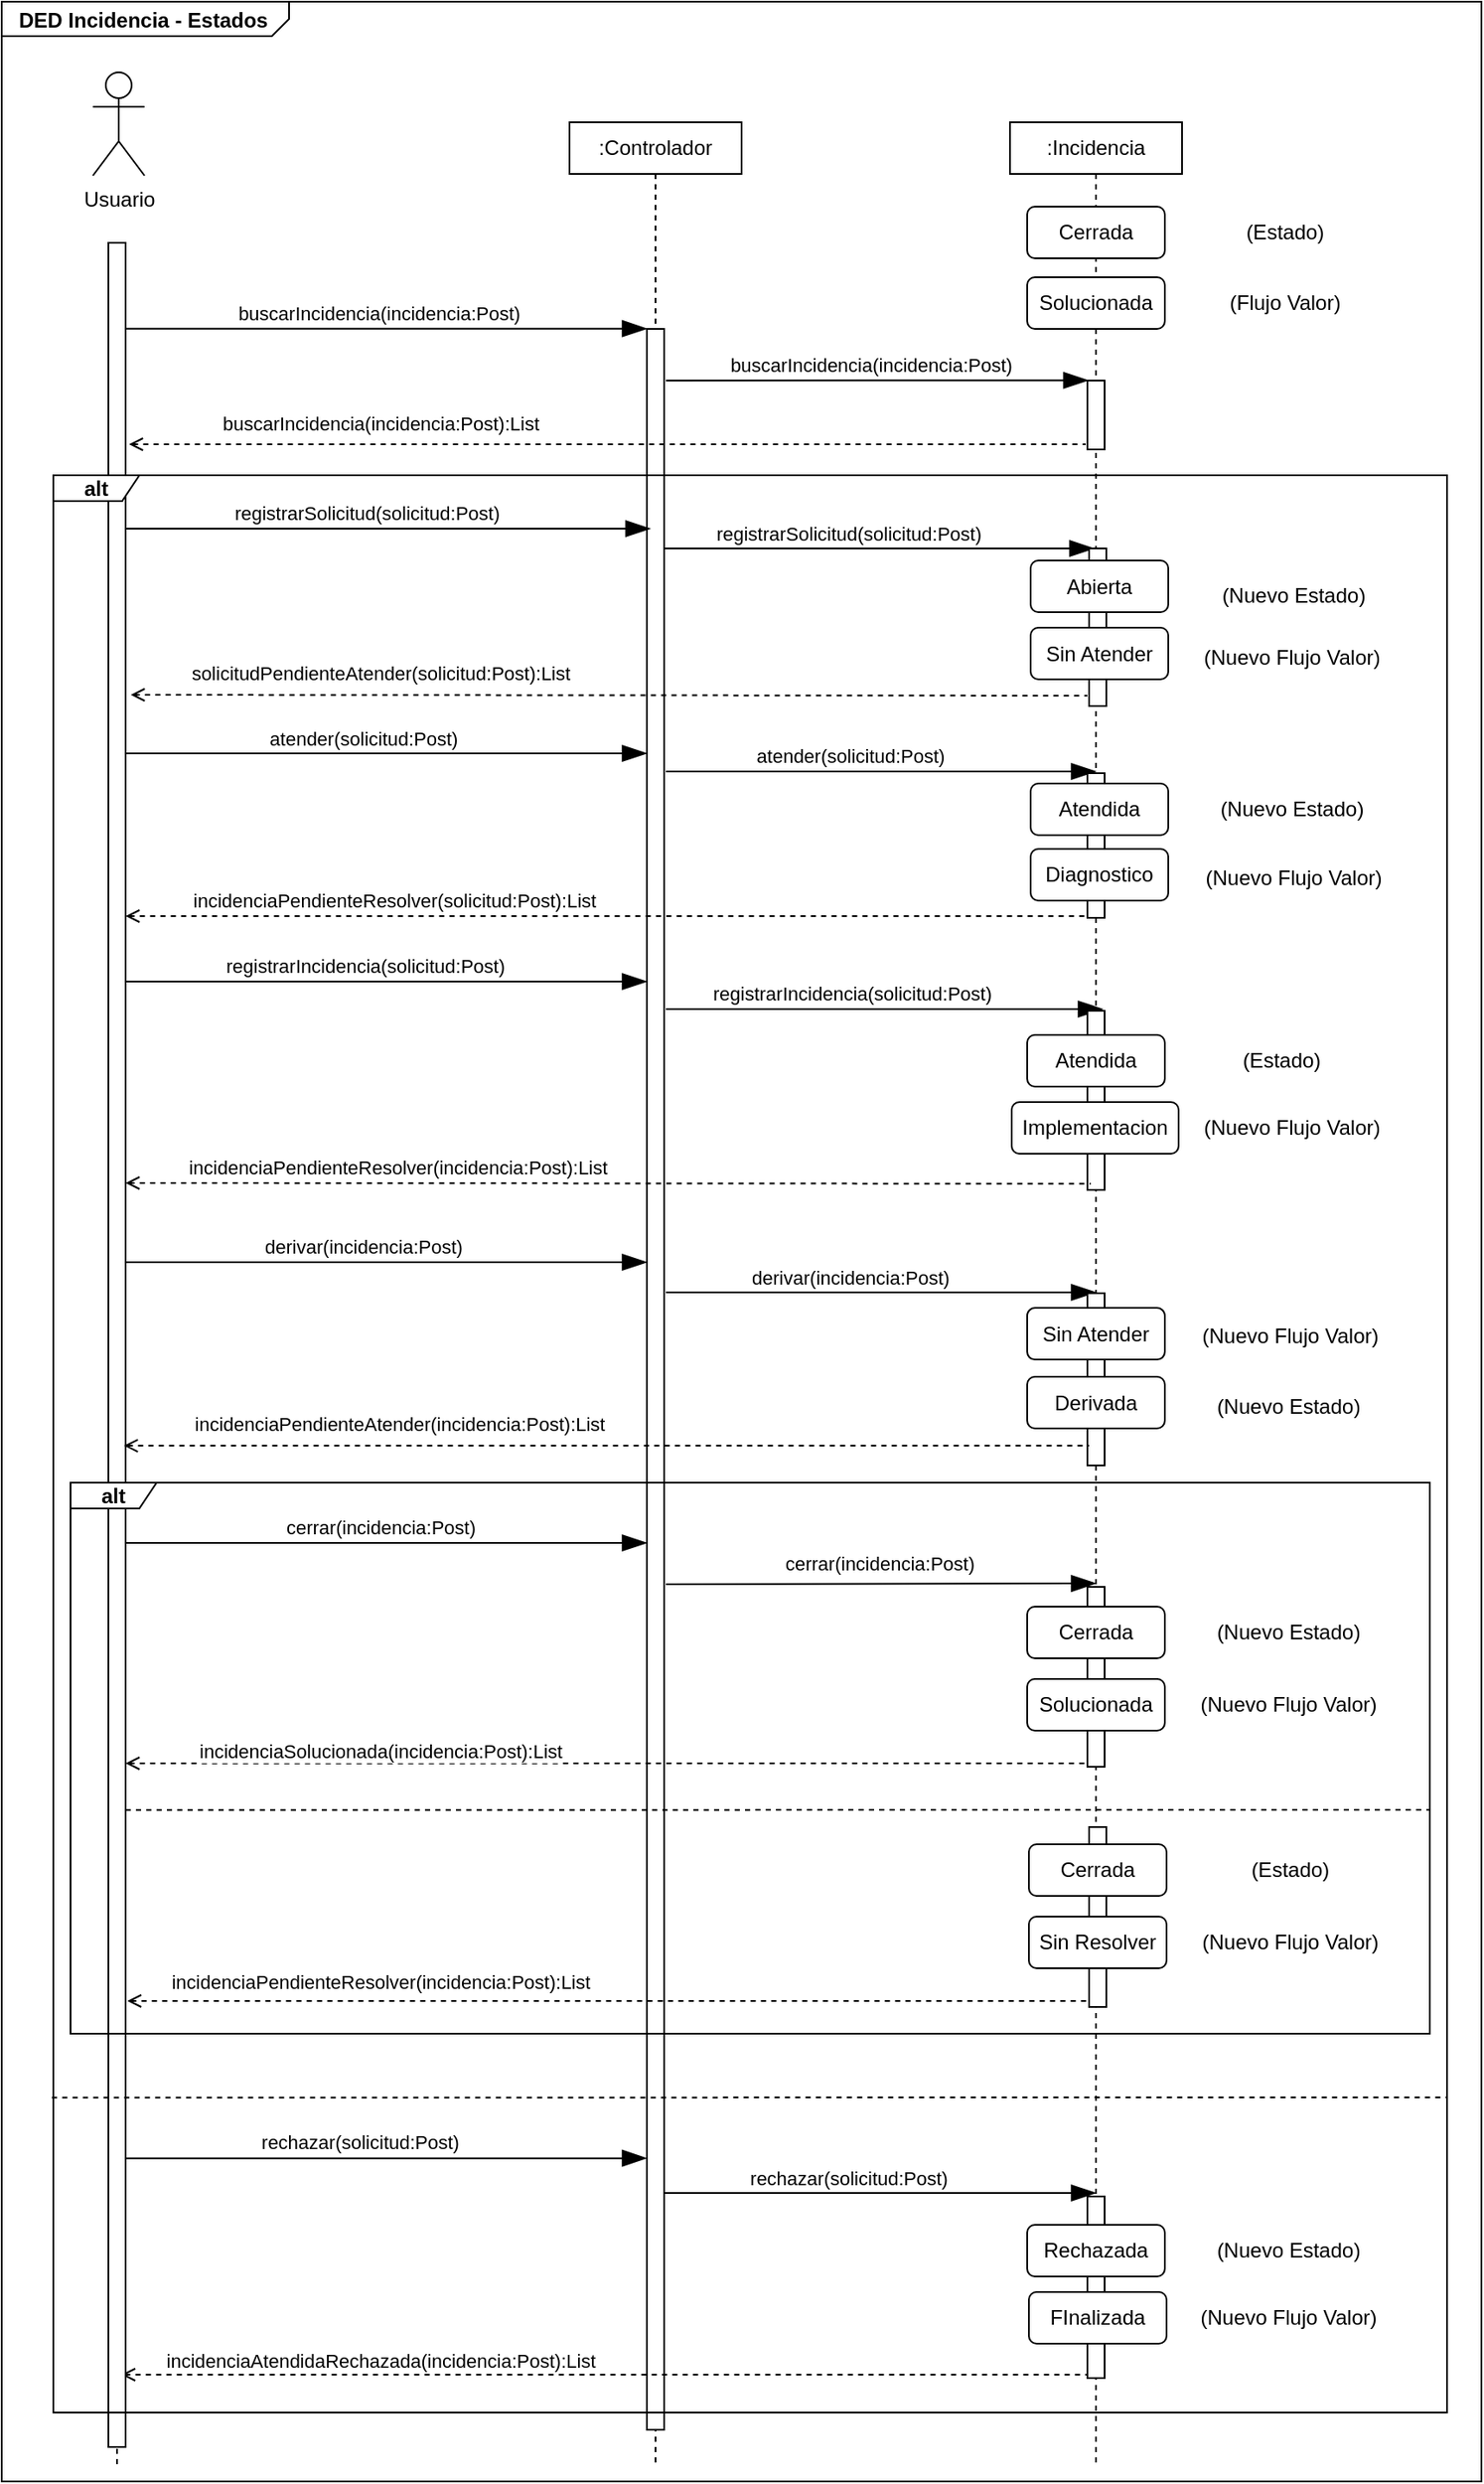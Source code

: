 <mxfile>
    <diagram id="IvxIygsQ8mKH-oZhLcjS" name="DED Incidencia - Estados">
        <mxGraphModel dx="1805" dy="314" grid="1" gridSize="10" guides="1" tooltips="1" connect="1" arrows="1" fold="1" page="1" pageScale="1" pageWidth="827" pageHeight="1169" math="0" shadow="0">
            <root>
                <mxCell id="dnl2Eyr4lyo-cdk6I5KA-0"/>
                <mxCell id="dnl2Eyr4lyo-cdk6I5KA-1" parent="dnl2Eyr4lyo-cdk6I5KA-0"/>
                <object label="&lt;p style=&quot;margin: 0px ; margin-top: 4px ; margin-left: 10px ; text-align: left&quot;&gt;&lt;b&gt;DED Incidencia - Estados&lt;/b&gt;&lt;/p&gt;" hedietLinkedDataV1_path="" id="Y8Tu_LmVWTWNymiJM9ey-0">
                    <mxCell style="html=1;shape=mxgraph.sysml.package;labelX=167.79;html=1;overflow=fill;strokeWidth=1;recursiveResize=0;gradientColor=none;fillColor=default;shadow=0;sketch=0;" parent="dnl2Eyr4lyo-cdk6I5KA-1" vertex="1">
                        <mxGeometry x="-170" y="60" width="860" height="1440" as="geometry"/>
                    </mxCell>
                </object>
                <mxCell id="Y8Tu_LmVWTWNymiJM9ey-1" value=":Controlador" style="shape=rect;html=1;whiteSpace=wrap;align=center;" parent="dnl2Eyr4lyo-cdk6I5KA-1" vertex="1">
                    <mxGeometry x="160" y="130" width="100" height="30" as="geometry"/>
                </mxCell>
                <mxCell id="Y8Tu_LmVWTWNymiJM9ey-2" value="" style="edgeStyle=none;dashed=1;html=1;endArrow=none;exitX=0.5;exitY=1;exitDx=0;exitDy=0;" parent="dnl2Eyr4lyo-cdk6I5KA-1" edge="1">
                    <mxGeometry relative="1" as="geometry">
                        <mxPoint x="210" y="1490" as="targetPoint"/>
                        <mxPoint x="210" y="160" as="sourcePoint"/>
                    </mxGeometry>
                </mxCell>
                <mxCell id="Y8Tu_LmVWTWNymiJM9ey-3" value="Usuario" style="shape=umlActor;verticalLabelPosition=bottom;verticalAlign=top;html=1;" parent="dnl2Eyr4lyo-cdk6I5KA-1" vertex="1">
                    <mxGeometry x="-117" y="101" width="30" height="60" as="geometry"/>
                </mxCell>
                <mxCell id="Y8Tu_LmVWTWNymiJM9ey-4" value=":Incidencia" style="shape=rect;html=1;whiteSpace=wrap;align=center;" parent="dnl2Eyr4lyo-cdk6I5KA-1" vertex="1">
                    <mxGeometry x="416" y="130" width="100" height="30" as="geometry"/>
                </mxCell>
                <mxCell id="Y8Tu_LmVWTWNymiJM9ey-6" value="" style="edgeStyle=none;dashed=1;html=1;endArrow=none;" parent="dnl2Eyr4lyo-cdk6I5KA-1" edge="1">
                    <mxGeometry relative="1" as="geometry">
                        <mxPoint x="-103" y="1490" as="targetPoint"/>
                        <mxPoint x="-103.09" y="497" as="sourcePoint"/>
                    </mxGeometry>
                </mxCell>
                <mxCell id="Y8Tu_LmVWTWNymiJM9ey-15" value="buscarIncidencia(incidencia:Post)" style="edgeStyle=none;html=1;endArrow=blockThin;verticalAlign=bottom;endSize=12;endFill=1;exitX=1.049;exitY=0.024;exitDx=0;exitDy=0;exitPerimeter=0;" parent="dnl2Eyr4lyo-cdk6I5KA-1" edge="1">
                    <mxGeometry x="-0.03" relative="1" as="geometry">
                        <mxPoint x="-97.51" y="249.84" as="sourcePoint"/>
                        <mxPoint x="205" y="249.84" as="targetPoint"/>
                        <mxPoint as="offset"/>
                    </mxGeometry>
                </mxCell>
                <mxCell id="Y8Tu_LmVWTWNymiJM9ey-16" value="" style="html=1;points=[];perimeter=orthogonalPerimeter;" parent="dnl2Eyr4lyo-cdk6I5KA-1" vertex="1">
                    <mxGeometry x="205" y="250" width="10" height="1220" as="geometry"/>
                </mxCell>
                <mxCell id="Y8Tu_LmVWTWNymiJM9ey-18" value="atender(solicitud:Post)" style="edgeStyle=none;html=1;endArrow=blockThin;verticalAlign=bottom;endSize=12;endFill=1;exitX=0.8;exitY=0.15;exitDx=0;exitDy=0;exitPerimeter=0;" parent="dnl2Eyr4lyo-cdk6I5KA-1" edge="1">
                    <mxGeometry x="-0.082" relative="1" as="geometry">
                        <mxPoint x="-100" y="496.5" as="sourcePoint"/>
                        <mxPoint x="205" y="496.5" as="targetPoint"/>
                        <mxPoint as="offset"/>
                    </mxGeometry>
                </mxCell>
                <mxCell id="Y8Tu_LmVWTWNymiJM9ey-20" value="buscarIncidencia(incidencia:Post):List" style="endArrow=none;html=1;endFill=0;startArrow=open;startFill=0;dashed=1;" parent="dnl2Eyr4lyo-cdk6I5KA-1" edge="1">
                    <mxGeometry x="-0.474" y="12" width="50" height="50" relative="1" as="geometry">
                        <mxPoint x="-96" y="317" as="sourcePoint"/>
                        <mxPoint x="460" y="317" as="targetPoint"/>
                        <mxPoint as="offset"/>
                    </mxGeometry>
                </mxCell>
                <mxCell id="tjJgdoRYSz0G38DqV8Th-34" value="buscarIncidencia(incidencia:Post)" style="edgeStyle=none;html=1;endArrow=blockThin;verticalAlign=bottom;endSize=12;endFill=1;entryX=0.049;entryY=0.018;entryDx=0;entryDy=0;entryPerimeter=0;" parent="dnl2Eyr4lyo-cdk6I5KA-1" edge="1">
                    <mxGeometry x="-0.03" relative="1" as="geometry">
                        <mxPoint x="216" y="280" as="sourcePoint"/>
                        <mxPoint x="461.49" y="279.86" as="targetPoint"/>
                        <mxPoint as="offset"/>
                    </mxGeometry>
                </mxCell>
                <mxCell id="2FSyZlve2jejtllU0L2Y-2" value="atender(solicitud:Post)" style="edgeStyle=none;html=1;endArrow=blockThin;verticalAlign=bottom;endSize=12;endFill=1;" parent="dnl2Eyr4lyo-cdk6I5KA-1" edge="1">
                    <mxGeometry x="-0.149" relative="1" as="geometry">
                        <mxPoint x="216" y="507" as="sourcePoint"/>
                        <mxPoint x="466" y="507" as="targetPoint"/>
                        <mxPoint as="offset"/>
                    </mxGeometry>
                </mxCell>
                <mxCell id="2FSyZlve2jejtllU0L2Y-5" value="" style="edgeStyle=none;dashed=1;html=1;endArrow=none;exitX=0.5;exitY=1;exitDx=0;exitDy=0;" parent="dnl2Eyr4lyo-cdk6I5KA-1" source="Y8Tu_LmVWTWNymiJM9ey-4" edge="1">
                    <mxGeometry relative="1" as="geometry">
                        <mxPoint x="466" y="1490" as="targetPoint"/>
                        <mxPoint x="466" y="160" as="sourcePoint"/>
                    </mxGeometry>
                </mxCell>
                <mxCell id="tjJgdoRYSz0G38DqV8Th-7" value="&lt;span style=&quot;font-weight: normal&quot;&gt;Cerrada&lt;/span&gt;" style="rounded=1;whiteSpace=wrap;html=1;fontStyle=1" parent="dnl2Eyr4lyo-cdk6I5KA-1" vertex="1">
                    <mxGeometry x="426" y="179" width="80" height="30" as="geometry"/>
                </mxCell>
                <mxCell id="tjJgdoRYSz0G38DqV8Th-29" value="Solucionada" style="rounded=1;whiteSpace=wrap;html=1;" parent="dnl2Eyr4lyo-cdk6I5KA-1" vertex="1">
                    <mxGeometry x="426" y="220" width="80" height="30" as="geometry"/>
                </mxCell>
                <mxCell id="Y8Tu_LmVWTWNymiJM9ey-14" value="" style="html=1;points=[];perimeter=orthogonalPerimeter;" parent="dnl2Eyr4lyo-cdk6I5KA-1" vertex="1">
                    <mxGeometry x="461" y="280" width="10" height="40" as="geometry"/>
                </mxCell>
                <mxCell id="2FSyZlve2jejtllU0L2Y-7" value="derivar(incidencia:Post)" style="edgeStyle=none;html=1;endArrow=blockThin;verticalAlign=bottom;endSize=12;endFill=1;" parent="dnl2Eyr4lyo-cdk6I5KA-1" edge="1">
                    <mxGeometry x="-0.082" relative="1" as="geometry">
                        <mxPoint x="-100" y="792" as="sourcePoint"/>
                        <mxPoint x="205" y="792.0" as="targetPoint"/>
                        <mxPoint as="offset"/>
                    </mxGeometry>
                </mxCell>
                <mxCell id="2FSyZlve2jejtllU0L2Y-9" value="derivar(incidencia:Post)" style="edgeStyle=none;html=1;endArrow=blockThin;verticalAlign=bottom;endSize=12;endFill=1;" parent="dnl2Eyr4lyo-cdk6I5KA-1" edge="1">
                    <mxGeometry x="-0.149" relative="1" as="geometry">
                        <mxPoint x="216" y="809.53" as="sourcePoint"/>
                        <mxPoint x="466" y="809.53" as="targetPoint"/>
                        <mxPoint as="offset"/>
                    </mxGeometry>
                </mxCell>
                <mxCell id="2FSyZlve2jejtllU0L2Y-13" value="registrarIncidencia(solicitud:Post)" style="edgeStyle=none;html=1;endArrow=blockThin;verticalAlign=bottom;endSize=12;endFill=1;" parent="dnl2Eyr4lyo-cdk6I5KA-1" edge="1">
                    <mxGeometry x="-0.079" relative="1" as="geometry">
                        <mxPoint x="-99" y="629.0" as="sourcePoint"/>
                        <mxPoint x="205" y="629.0" as="targetPoint"/>
                        <mxPoint as="offset"/>
                    </mxGeometry>
                </mxCell>
                <mxCell id="2FSyZlve2jejtllU0L2Y-14" value="registrarIncidencia(solicitud:Post)" style="edgeStyle=none;html=1;endArrow=blockThin;verticalAlign=bottom;endSize=12;endFill=1;" parent="dnl2Eyr4lyo-cdk6I5KA-1" edge="1">
                    <mxGeometry x="-0.149" relative="1" as="geometry">
                        <mxPoint x="216" y="645" as="sourcePoint"/>
                        <mxPoint x="470" y="645" as="targetPoint"/>
                        <mxPoint as="offset"/>
                    </mxGeometry>
                </mxCell>
                <mxCell id="2FSyZlve2jejtllU0L2Y-15" value="" style="html=1;points=[];perimeter=orthogonalPerimeter;" parent="dnl2Eyr4lyo-cdk6I5KA-1" vertex="1">
                    <mxGeometry x="461" y="646" width="10" height="104" as="geometry"/>
                </mxCell>
                <mxCell id="2FSyZlve2jejtllU0L2Y-19" value="cerrar(incidencia:Post)" style="edgeStyle=none;html=1;endArrow=blockThin;verticalAlign=bottom;endSize=12;endFill=1;" parent="dnl2Eyr4lyo-cdk6I5KA-1" edge="1">
                    <mxGeometry x="-0.023" relative="1" as="geometry">
                        <mxPoint x="-98" y="955" as="sourcePoint"/>
                        <mxPoint x="205" y="955.0" as="targetPoint"/>
                        <mxPoint as="offset"/>
                    </mxGeometry>
                </mxCell>
                <mxCell id="2FSyZlve2jejtllU0L2Y-20" value="cerrar(incidencia:Post)" style="edgeStyle=none;html=1;endArrow=blockThin;verticalAlign=bottom;endSize=12;endFill=1;" parent="dnl2Eyr4lyo-cdk6I5KA-1" edge="1">
                    <mxGeometry x="-0.008" y="3" relative="1" as="geometry">
                        <mxPoint x="216" y="979" as="sourcePoint"/>
                        <mxPoint x="466" y="978.53" as="targetPoint"/>
                        <mxPoint as="offset"/>
                    </mxGeometry>
                </mxCell>
                <mxCell id="2FSyZlve2jejtllU0L2Y-21" value="" style="html=1;points=[];perimeter=orthogonalPerimeter;" parent="dnl2Eyr4lyo-cdk6I5KA-1" vertex="1">
                    <mxGeometry x="461" y="980.53" width="10" height="104.47" as="geometry"/>
                </mxCell>
                <mxCell id="2FSyZlve2jejtllU0L2Y-22" value="&lt;span style=&quot;font-weight: normal&quot;&gt;Cerrada&lt;/span&gt;" style="rounded=1;whiteSpace=wrap;html=1;fontStyle=1" parent="dnl2Eyr4lyo-cdk6I5KA-1" vertex="1">
                    <mxGeometry x="426" y="992" width="80" height="30" as="geometry"/>
                </mxCell>
                <mxCell id="2FSyZlve2jejtllU0L2Y-23" value="Solucionada" style="rounded=1;whiteSpace=wrap;html=1;" parent="dnl2Eyr4lyo-cdk6I5KA-1" vertex="1">
                    <mxGeometry x="426" y="1034" width="80" height="30" as="geometry"/>
                </mxCell>
                <mxCell id="2FSyZlve2jejtllU0L2Y-26" value="(Flujo Valor)" style="text;html=1;strokeColor=none;fillColor=none;align=center;verticalAlign=middle;whiteSpace=wrap;rounded=0;" parent="dnl2Eyr4lyo-cdk6I5KA-1" vertex="1">
                    <mxGeometry x="536" y="220" width="80" height="30" as="geometry"/>
                </mxCell>
                <mxCell id="OpwSXQBe8Y33XrKTtgXX-2" value="(Nuevo Estado)" style="text;html=1;strokeColor=none;fillColor=none;align=center;verticalAlign=middle;whiteSpace=wrap;rounded=0;" parent="dnl2Eyr4lyo-cdk6I5KA-1" vertex="1">
                    <mxGeometry x="535" y="514" width="90" height="30" as="geometry"/>
                </mxCell>
                <mxCell id="OpwSXQBe8Y33XrKTtgXX-3" value="(Nuevo Flujo Valor)" style="text;html=1;strokeColor=none;fillColor=none;align=center;verticalAlign=middle;whiteSpace=wrap;rounded=0;" parent="dnl2Eyr4lyo-cdk6I5KA-1" vertex="1">
                    <mxGeometry x="526" y="554" width="110" height="30" as="geometry"/>
                </mxCell>
                <mxCell id="OpwSXQBe8Y33XrKTtgXX-7" value="rechazar(solicitud:Post)" style="edgeStyle=none;html=1;endArrow=blockThin;verticalAlign=bottom;endSize=12;endFill=1;exitX=1.4;exitY=0.876;exitDx=0;exitDy=0;exitPerimeter=0;" parent="dnl2Eyr4lyo-cdk6I5KA-1" edge="1">
                    <mxGeometry x="-0.104" relative="1" as="geometry">
                        <mxPoint x="-98" y="1312.32" as="sourcePoint"/>
                        <mxPoint x="205" y="1312.32" as="targetPoint"/>
                        <mxPoint as="offset"/>
                    </mxGeometry>
                </mxCell>
                <mxCell id="OpwSXQBe8Y33XrKTtgXX-8" value="rechazar(solicitud:Post)" style="edgeStyle=none;html=1;endArrow=blockThin;verticalAlign=bottom;endSize=12;endFill=1;" parent="dnl2Eyr4lyo-cdk6I5KA-1" edge="1">
                    <mxGeometry x="-0.149" relative="1" as="geometry">
                        <mxPoint x="215" y="1332.53" as="sourcePoint"/>
                        <mxPoint x="466" y="1332.53" as="targetPoint"/>
                        <mxPoint as="offset"/>
                    </mxGeometry>
                </mxCell>
                <mxCell id="OpwSXQBe8Y33XrKTtgXX-9" value="" style="html=1;points=[];perimeter=orthogonalPerimeter;" parent="dnl2Eyr4lyo-cdk6I5KA-1" vertex="1">
                    <mxGeometry x="461" y="1334.53" width="10" height="105.47" as="geometry"/>
                </mxCell>
                <mxCell id="OpwSXQBe8Y33XrKTtgXX-13" value="incidenciaPendienteResolver(incidencia:Post):List" style="endArrow=none;html=1;endFill=0;startArrow=open;startFill=0;dashed=1;entryX=0.2;entryY=0.996;entryDx=0;entryDy=0;entryPerimeter=0;" parent="dnl2Eyr4lyo-cdk6I5KA-1" edge="1">
                    <mxGeometry x="-0.437" y="9" width="50" height="50" relative="1" as="geometry">
                        <mxPoint x="-98" y="746" as="sourcePoint"/>
                        <mxPoint x="463" y="746.416" as="targetPoint"/>
                        <mxPoint as="offset"/>
                    </mxGeometry>
                </mxCell>
                <mxCell id="2FSyZlve2jejtllU0L2Y-10" value="" style="html=1;points=[];perimeter=orthogonalPerimeter;" parent="dnl2Eyr4lyo-cdk6I5KA-1" vertex="1">
                    <mxGeometry x="461" y="810" width="10" height="100" as="geometry"/>
                </mxCell>
                <mxCell id="tjJgdoRYSz0G38DqV8Th-27" value="Sin Atender" style="rounded=1;whiteSpace=wrap;html=1;" parent="dnl2Eyr4lyo-cdk6I5KA-1" vertex="1">
                    <mxGeometry x="426" y="818.53" width="80" height="30" as="geometry"/>
                </mxCell>
                <mxCell id="tjJgdoRYSz0G38DqV8Th-28" value="Implementacion" style="rounded=1;whiteSpace=wrap;html=1;" parent="dnl2Eyr4lyo-cdk6I5KA-1" vertex="1">
                    <mxGeometry x="417" y="699" width="97" height="30" as="geometry"/>
                </mxCell>
                <mxCell id="OpwSXQBe8Y33XrKTtgXX-16" value="incidenciaSolucionada(incidencia:Post):List" style="endArrow=none;html=1;endFill=0;startArrow=open;startFill=0;dashed=1;" parent="dnl2Eyr4lyo-cdk6I5KA-1" target="2FSyZlve2jejtllU0L2Y-21" edge="1">
                    <mxGeometry x="-0.47" y="7" width="50" height="50" relative="1" as="geometry">
                        <mxPoint x="-98" y="1083" as="sourcePoint"/>
                        <mxPoint x="393" y="1083" as="targetPoint"/>
                        <mxPoint as="offset"/>
                    </mxGeometry>
                </mxCell>
                <mxCell id="tjJgdoRYSz0G38DqV8Th-8" value="Rechazada" style="rounded=1;whiteSpace=wrap;html=1;fontStyle=0" parent="dnl2Eyr4lyo-cdk6I5KA-1" vertex="1">
                    <mxGeometry x="426" y="1351" width="80" height="30" as="geometry"/>
                </mxCell>
                <mxCell id="OpwSXQBe8Y33XrKTtgXX-17" value="incidenciaAtendidaRechazada(incidencia:Post):List" style="endArrow=none;html=1;endFill=0;startArrow=open;startFill=0;dashed=1;" parent="dnl2Eyr4lyo-cdk6I5KA-1" edge="1">
                    <mxGeometry x="-0.464" y="8" width="50" height="50" relative="1" as="geometry">
                        <mxPoint x="-100.5" y="1438" as="sourcePoint"/>
                        <mxPoint x="461" y="1438.0" as="targetPoint"/>
                        <mxPoint as="offset"/>
                    </mxGeometry>
                </mxCell>
                <mxCell id="Y8Tu_LmVWTWNymiJM9ey-5" value="" style="html=1;points=[];perimeter=orthogonalPerimeter;" parent="dnl2Eyr4lyo-cdk6I5KA-1" vertex="1">
                    <mxGeometry x="-108" y="200" width="10" height="1280" as="geometry"/>
                </mxCell>
                <mxCell id="2FSyZlve2jejtllU0L2Y-24" value="" style="endArrow=none;html=1;endFill=0;startArrow=none;startFill=0;dashed=1;" parent="dnl2Eyr4lyo-cdk6I5KA-1" edge="1">
                    <mxGeometry x="-0.527" y="12" width="50" height="50" relative="1" as="geometry">
                        <mxPoint x="-140.83" y="1277.12" as="sourcePoint"/>
                        <mxPoint x="670" y="1277" as="targetPoint"/>
                        <mxPoint as="offset"/>
                    </mxGeometry>
                </mxCell>
                <mxCell id="HIMWwivbUCm7VkX9mSlW-6" value="(Nuevo Flujo Valor)" style="text;html=1;strokeColor=none;fillColor=none;align=center;verticalAlign=middle;whiteSpace=wrap;rounded=0;" parent="dnl2Eyr4lyo-cdk6I5KA-1" vertex="1">
                    <mxGeometry x="524" y="819.53" width="110" height="30" as="geometry"/>
                </mxCell>
                <mxCell id="HIMWwivbUCm7VkX9mSlW-8" value="(Nuevo Flujo Valor)" style="text;html=1;strokeColor=none;fillColor=none;align=center;verticalAlign=middle;whiteSpace=wrap;rounded=0;" parent="dnl2Eyr4lyo-cdk6I5KA-1" vertex="1">
                    <mxGeometry x="525" y="699" width="110" height="30" as="geometry"/>
                </mxCell>
                <mxCell id="HIMWwivbUCm7VkX9mSlW-9" value="(Nuevo Estado)" style="text;html=1;strokeColor=none;fillColor=none;align=center;verticalAlign=middle;whiteSpace=wrap;rounded=0;" parent="dnl2Eyr4lyo-cdk6I5KA-1" vertex="1">
                    <mxGeometry x="533" y="992" width="90" height="30" as="geometry"/>
                </mxCell>
                <mxCell id="HIMWwivbUCm7VkX9mSlW-10" value="(Nuevo Flujo Valor)" style="text;html=1;strokeColor=none;fillColor=none;align=center;verticalAlign=middle;whiteSpace=wrap;rounded=0;" parent="dnl2Eyr4lyo-cdk6I5KA-1" vertex="1">
                    <mxGeometry x="523" y="1034" width="110" height="30" as="geometry"/>
                </mxCell>
                <mxCell id="HIMWwivbUCm7VkX9mSlW-12" value="(Nuevo Estado)" style="text;html=1;strokeColor=none;fillColor=none;align=center;verticalAlign=middle;whiteSpace=wrap;rounded=0;fontStyle=0" parent="dnl2Eyr4lyo-cdk6I5KA-1" vertex="1">
                    <mxGeometry x="533" y="1351" width="90" height="30" as="geometry"/>
                </mxCell>
                <mxCell id="HIMWwivbUCm7VkX9mSlW-13" value="(Estado)" style="text;html=1;strokeColor=none;fillColor=none;align=center;verticalAlign=middle;whiteSpace=wrap;rounded=0;" parent="dnl2Eyr4lyo-cdk6I5KA-1" vertex="1">
                    <mxGeometry x="546" y="179" width="60" height="30" as="geometry"/>
                </mxCell>
                <mxCell id="zcn9-4vK0H3_R7SsUnUq-6" value="registrarSolicitud(solicitud:Post)" style="edgeStyle=none;html=1;endArrow=blockThin;verticalAlign=bottom;endSize=12;endFill=1;exitX=0.8;exitY=0.15;exitDx=0;exitDy=0;exitPerimeter=0;" parent="dnl2Eyr4lyo-cdk6I5KA-1" edge="1">
                    <mxGeometry x="-0.082" relative="1" as="geometry">
                        <mxPoint x="-98" y="366" as="sourcePoint"/>
                        <mxPoint x="207" y="366" as="targetPoint"/>
                        <mxPoint as="offset"/>
                    </mxGeometry>
                </mxCell>
                <mxCell id="zcn9-4vK0H3_R7SsUnUq-7" value="registrarSolicitud(solicitud:Post)" style="edgeStyle=none;html=1;endArrow=blockThin;verticalAlign=bottom;endSize=12;endFill=1;" parent="dnl2Eyr4lyo-cdk6I5KA-1" edge="1">
                    <mxGeometry x="-0.149" relative="1" as="geometry">
                        <mxPoint x="215" y="377.5" as="sourcePoint"/>
                        <mxPoint x="465" y="377.5" as="targetPoint"/>
                        <mxPoint as="offset"/>
                    </mxGeometry>
                </mxCell>
                <mxCell id="zcn9-4vK0H3_R7SsUnUq-8" value="" style="html=1;points=[];perimeter=orthogonalPerimeter;" parent="dnl2Eyr4lyo-cdk6I5KA-1" vertex="1">
                    <mxGeometry x="462" y="377.5" width="10" height="91.5" as="geometry"/>
                </mxCell>
                <mxCell id="zcn9-4vK0H3_R7SsUnUq-9" value="Abierta" style="rounded=1;whiteSpace=wrap;html=1;" parent="dnl2Eyr4lyo-cdk6I5KA-1" vertex="1">
                    <mxGeometry x="428" y="384.5" width="80" height="30" as="geometry"/>
                </mxCell>
                <mxCell id="zcn9-4vK0H3_R7SsUnUq-10" value="Sin Atender" style="rounded=1;whiteSpace=wrap;html=1;" parent="dnl2Eyr4lyo-cdk6I5KA-1" vertex="1">
                    <mxGeometry x="428" y="423.5" width="80" height="30" as="geometry"/>
                </mxCell>
                <mxCell id="zcn9-4vK0H3_R7SsUnUq-11" value="solicitudPendienteAtender(solicitud:Post):List" style="endArrow=none;html=1;endFill=0;startArrow=open;startFill=0;dashed=1;" parent="dnl2Eyr4lyo-cdk6I5KA-1" edge="1">
                    <mxGeometry x="-0.478" y="13" width="50" height="50" relative="1" as="geometry">
                        <mxPoint x="-95" y="462.5" as="sourcePoint"/>
                        <mxPoint x="461" y="463" as="targetPoint"/>
                        <mxPoint as="offset"/>
                    </mxGeometry>
                </mxCell>
                <mxCell id="zcn9-4vK0H3_R7SsUnUq-12" value="(Nuevo Estado)" style="text;html=1;strokeColor=none;fillColor=none;align=center;verticalAlign=middle;whiteSpace=wrap;rounded=0;" parent="dnl2Eyr4lyo-cdk6I5KA-1" vertex="1">
                    <mxGeometry x="536" y="389.5" width="90" height="30" as="geometry"/>
                </mxCell>
                <mxCell id="zcn9-4vK0H3_R7SsUnUq-13" value="(Nuevo Flujo Valor)" style="text;html=1;strokeColor=none;fillColor=none;align=center;verticalAlign=middle;whiteSpace=wrap;rounded=0;" parent="dnl2Eyr4lyo-cdk6I5KA-1" vertex="1">
                    <mxGeometry x="525" y="426" width="110" height="30" as="geometry"/>
                </mxCell>
                <mxCell id="2FSyZlve2jejtllU0L2Y-4" value="" style="html=1;points=[];perimeter=orthogonalPerimeter;" parent="dnl2Eyr4lyo-cdk6I5KA-1" vertex="1">
                    <mxGeometry x="461" y="508" width="10" height="84" as="geometry"/>
                </mxCell>
                <mxCell id="tjJgdoRYSz0G38DqV8Th-6" value="Atendida" style="rounded=1;whiteSpace=wrap;html=1;" parent="dnl2Eyr4lyo-cdk6I5KA-1" vertex="1">
                    <mxGeometry x="428" y="514" width="80" height="30" as="geometry"/>
                </mxCell>
                <mxCell id="tjJgdoRYSz0G38DqV8Th-26" value="Diagnostico" style="rounded=1;whiteSpace=wrap;html=1;" parent="dnl2Eyr4lyo-cdk6I5KA-1" vertex="1">
                    <mxGeometry x="428" y="552" width="80" height="30" as="geometry"/>
                </mxCell>
                <mxCell id="ZCcTfT9JZzycMJQ3Db8J-9" value="incidenciaPendienteAtender(incidencia:Post):List" style="endArrow=none;html=1;endFill=0;startArrow=open;startFill=0;dashed=1;" parent="dnl2Eyr4lyo-cdk6I5KA-1" edge="1">
                    <mxGeometry x="-0.43" y="13" width="50" height="50" relative="1" as="geometry">
                        <mxPoint x="-99" y="898.53" as="sourcePoint"/>
                        <mxPoint x="462" y="898.53" as="targetPoint"/>
                        <mxPoint as="offset"/>
                    </mxGeometry>
                </mxCell>
                <mxCell id="fNyQst6E4veh_kZTKpln-1" value="Atendida" style="rounded=1;whiteSpace=wrap;html=1;" parent="dnl2Eyr4lyo-cdk6I5KA-1" vertex="1">
                    <mxGeometry x="426" y="660" width="80" height="30" as="geometry"/>
                </mxCell>
                <mxCell id="fNyQst6E4veh_kZTKpln-2" value="alt" style="shape=umlFrame;whiteSpace=wrap;html=1;width=50;height=15;fontStyle=1" parent="dnl2Eyr4lyo-cdk6I5KA-1" vertex="1">
                    <mxGeometry x="-140" y="335" width="810" height="1125" as="geometry"/>
                </mxCell>
                <mxCell id="fNyQst6E4veh_kZTKpln-17" value="incidenciaPendienteResolver(solicitud:Post):List" style="endArrow=none;html=1;endFill=0;startArrow=open;startFill=0;dashed=1;entryX=-0.1;entryY=0.968;entryDx=0;entryDy=0;entryPerimeter=0;" parent="dnl2Eyr4lyo-cdk6I5KA-1" edge="1">
                    <mxGeometry x="-0.441" y="9" width="50" height="50" relative="1" as="geometry">
                        <mxPoint x="-98" y="591" as="sourcePoint"/>
                        <mxPoint x="460" y="591.016" as="targetPoint"/>
                        <mxPoint as="offset"/>
                    </mxGeometry>
                </mxCell>
                <mxCell id="fUX18yH5bMdIgx12tnAA-0" value="Derivada" style="rounded=1;whiteSpace=wrap;html=1;" parent="dnl2Eyr4lyo-cdk6I5KA-1" vertex="1">
                    <mxGeometry x="426" y="858.5" width="80" height="30" as="geometry"/>
                </mxCell>
                <mxCell id="fUX18yH5bMdIgx12tnAA-1" value="(Nuevo Estado)" style="text;html=1;strokeColor=none;fillColor=none;align=center;verticalAlign=middle;whiteSpace=wrap;rounded=0;" parent="dnl2Eyr4lyo-cdk6I5KA-1" vertex="1">
                    <mxGeometry x="533" y="860.5" width="90" height="30" as="geometry"/>
                </mxCell>
                <mxCell id="3Z6OUOWQHdxaY6vvzmPC-3" value="alt" style="shape=umlFrame;whiteSpace=wrap;html=1;width=50;height=15;fontStyle=1" parent="dnl2Eyr4lyo-cdk6I5KA-1" vertex="1">
                    <mxGeometry x="-130" y="920" width="790" height="320" as="geometry"/>
                </mxCell>
                <mxCell id="3Z6OUOWQHdxaY6vvzmPC-6" value="(Estado)" style="text;html=1;strokeColor=none;fillColor=none;align=center;verticalAlign=middle;whiteSpace=wrap;rounded=0;" parent="dnl2Eyr4lyo-cdk6I5KA-1" vertex="1">
                    <mxGeometry x="529" y="660" width="90" height="30" as="geometry"/>
                </mxCell>
                <mxCell id="3Z6OUOWQHdxaY6vvzmPC-7" value="" style="endArrow=none;html=1;endFill=0;startArrow=none;startFill=0;dashed=1;" parent="dnl2Eyr4lyo-cdk6I5KA-1" edge="1">
                    <mxGeometry x="-0.527" y="12" width="50" height="50" relative="1" as="geometry">
                        <mxPoint x="-98" y="1110.12" as="sourcePoint"/>
                        <mxPoint x="660" y="1110" as="targetPoint"/>
                        <mxPoint as="offset"/>
                    </mxGeometry>
                </mxCell>
                <mxCell id="3Z6OUOWQHdxaY6vvzmPC-12" value="incidenciaPendienteResolver(incidencia:Post):List" style="endArrow=none;html=1;endFill=0;startArrow=open;startFill=0;dashed=1;" parent="dnl2Eyr4lyo-cdk6I5KA-1" edge="1">
                    <mxGeometry x="-0.474" y="11" width="50" height="50" relative="1" as="geometry">
                        <mxPoint x="-97" y="1221" as="sourcePoint"/>
                        <mxPoint x="462" y="1221" as="targetPoint"/>
                        <mxPoint as="offset"/>
                    </mxGeometry>
                </mxCell>
                <mxCell id="3Z6OUOWQHdxaY6vvzmPC-13" value="(Estado)" style="text;html=1;strokeColor=none;fillColor=none;align=center;verticalAlign=middle;whiteSpace=wrap;rounded=0;" parent="dnl2Eyr4lyo-cdk6I5KA-1" vertex="1">
                    <mxGeometry x="534" y="1130" width="90" height="30" as="geometry"/>
                </mxCell>
                <mxCell id="3Z6OUOWQHdxaY6vvzmPC-14" value="(Nuevo Flujo Valor)" style="text;html=1;strokeColor=none;fillColor=none;align=center;verticalAlign=middle;whiteSpace=wrap;rounded=0;" parent="dnl2Eyr4lyo-cdk6I5KA-1" vertex="1">
                    <mxGeometry x="524" y="1172" width="110" height="30" as="geometry"/>
                </mxCell>
                <mxCell id="3Z6OUOWQHdxaY6vvzmPC-15" value="" style="html=1;points=[];perimeter=orthogonalPerimeter;" parent="dnl2Eyr4lyo-cdk6I5KA-1" vertex="1">
                    <mxGeometry x="462" y="1120" width="10" height="104.47" as="geometry"/>
                </mxCell>
                <mxCell id="3Z6OUOWQHdxaY6vvzmPC-10" value="&lt;span style=&quot;font-weight: normal&quot;&gt;Cerrada&lt;/span&gt;" style="rounded=1;whiteSpace=wrap;html=1;fontStyle=1" parent="dnl2Eyr4lyo-cdk6I5KA-1" vertex="1">
                    <mxGeometry x="427" y="1130" width="80" height="30" as="geometry"/>
                </mxCell>
                <mxCell id="3Z6OUOWQHdxaY6vvzmPC-11" value="Sin Resolver" style="rounded=1;whiteSpace=wrap;html=1;" parent="dnl2Eyr4lyo-cdk6I5KA-1" vertex="1">
                    <mxGeometry x="427" y="1172" width="80" height="30" as="geometry"/>
                </mxCell>
                <mxCell id="3Z6OUOWQHdxaY6vvzmPC-16" value="FInalizada" style="rounded=1;whiteSpace=wrap;html=1;fontStyle=0" parent="dnl2Eyr4lyo-cdk6I5KA-1" vertex="1">
                    <mxGeometry x="427" y="1390" width="80" height="30" as="geometry"/>
                </mxCell>
                <mxCell id="3Z6OUOWQHdxaY6vvzmPC-17" value="(Nuevo Flujo Valor)" style="text;html=1;strokeColor=none;fillColor=none;align=center;verticalAlign=middle;whiteSpace=wrap;rounded=0;" parent="dnl2Eyr4lyo-cdk6I5KA-1" vertex="1">
                    <mxGeometry x="523" y="1390" width="110" height="30" as="geometry"/>
                </mxCell>
            </root>
        </mxGraphModel>
    </diagram>
    <diagram id="ywkjW1GdU65RQbeljVVS" name="DSD RegistrarIncidencia - Parte 1">
        <mxGraphModel dx="1805" dy="329" grid="1" gridSize="10" guides="1" tooltips="1" connect="1" arrows="1" fold="1" page="1" pageScale="1" pageWidth="827" pageHeight="1169" math="0" shadow="0">
            <root>
                <mxCell id="0"/>
                <mxCell id="1" parent="0"/>
                <object label="&lt;p style=&quot;margin: 0px ; margin-top: 4px ; margin-left: 10px ; text-align: left&quot;&gt;&lt;b&gt;DSD RegistrarIncidencia - Parte 1&lt;br&gt;&lt;/b&gt;&lt;/p&gt;" hedietLinkedDataV1_path="" id="9e8IW_gTy-gTYRd1jonk-1">
                    <mxCell style="html=1;shape=mxgraph.sysml.package;labelX=210.94;html=1;overflow=fill;strokeWidth=1;recursiveResize=0;gradientColor=none;fillColor=default;shadow=0;sketch=0;" parent="1" vertex="1">
                        <mxGeometry x="-142" y="60" width="1762" height="1550" as="geometry"/>
                    </mxCell>
                </object>
                <mxCell id="9e8IW_gTy-gTYRd1jonk-2" value=":Controlador" style="shape=rect;html=1;whiteSpace=wrap;align=center;" parent="1" vertex="1">
                    <mxGeometry x="463" y="139" width="100" height="30" as="geometry"/>
                </mxCell>
                <mxCell id="9e8IW_gTy-gTYRd1jonk-4" value="" style="edgeStyle=none;dashed=1;html=1;endArrow=none;exitX=0.5;exitY=1;exitDx=0;exitDy=0;" parent="1" source="9e8IW_gTy-gTYRd1jonk-2" edge="1">
                    <mxGeometry relative="1" as="geometry">
                        <mxPoint x="513" y="1610" as="targetPoint"/>
                        <mxPoint x="512.44" y="410.0" as="sourcePoint"/>
                    </mxGeometry>
                </mxCell>
                <mxCell id="9e8IW_gTy-gTYRd1jonk-5" value="Empleado" style="shape=umlActor;verticalLabelPosition=bottom;verticalAlign=top;html=1;" parent="1" vertex="1">
                    <mxGeometry x="-117" y="87" width="30" height="60" as="geometry"/>
                </mxCell>
                <mxCell id="9e8IW_gTy-gTYRd1jonk-6" value=":Incidencia" style="shape=rect;html=1;whiteSpace=wrap;align=center;" parent="1" vertex="1">
                    <mxGeometry x="788" y="241" width="100" height="30" as="geometry"/>
                </mxCell>
                <mxCell id="9e8IW_gTy-gTYRd1jonk-8" value="1.3: incidencia := new()" style="edgeStyle=none;html=1;endArrow=open;verticalAlign=bottom;endSize=12;endFill=0;dashed=1;" parent="1" edge="1">
                    <mxGeometry x="-0.041" y="2" relative="1" as="geometry">
                        <mxPoint x="518" y="345" as="sourcePoint"/>
                        <mxPoint x="830" y="345" as="targetPoint"/>
                        <mxPoint as="offset"/>
                    </mxGeometry>
                </mxCell>
                <mxCell id="9e8IW_gTy-gTYRd1jonk-9" value="" style="html=1;points=[];perimeter=orthogonalPerimeter;" parent="1" vertex="1">
                    <mxGeometry x="-108" y="200" width="10" height="1410" as="geometry"/>
                </mxCell>
                <mxCell id="9e8IW_gTy-gTYRd1jonk-10" value="" style="edgeStyle=none;dashed=1;html=1;endArrow=none;entryX=0.606;entryY=-0.005;entryDx=0;entryDy=0;entryPerimeter=0;" parent="1" edge="1">
                    <mxGeometry relative="1" as="geometry">
                        <mxPoint x="-102.94" y="199.15" as="targetPoint"/>
                        <mxPoint x="-103" y="180" as="sourcePoint"/>
                    </mxGeometry>
                </mxCell>
                <mxCell id="9e8IW_gTy-gTYRd1jonk-13" value="" style="edgeStyle=none;dashed=1;html=1;endArrow=none;" parent="1" edge="1">
                    <mxGeometry relative="1" as="geometry">
                        <mxPoint x="836" y="1610" as="targetPoint"/>
                        <mxPoint x="836" y="272" as="sourcePoint"/>
                    </mxGeometry>
                </mxCell>
                <mxCell id="9e8IW_gTy-gTYRd1jonk-15" value="1.4: setNombre()" style="edgeStyle=none;html=1;endArrow=blockThin;verticalAlign=bottom;endSize=12;endFill=1;exitX=1.02;exitY=0.697;exitDx=0;exitDy=0;exitPerimeter=0;" parent="1" edge="1">
                    <mxGeometry x="-0.064" relative="1" as="geometry">
                        <mxPoint x="519" y="392.002" as="sourcePoint"/>
                        <mxPoint x="829" y="392" as="targetPoint"/>
                        <mxPoint as="offset"/>
                    </mxGeometry>
                </mxCell>
                <mxCell id="9e8IW_gTy-gTYRd1jonk-16" value="1.6: setFecha(new Date)" style="edgeStyle=none;html=1;endArrow=blockThin;verticalAlign=bottom;endSize=12;endFill=1;exitX=1.02;exitY=0.747;exitDx=0;exitDy=0;exitPerimeter=0;" parent="1" edge="1">
                    <mxGeometry x="-0.101" relative="1" as="geometry">
                        <mxPoint x="520.2" y="463.452" as="sourcePoint"/>
                        <mxPoint x="829" y="463" as="targetPoint"/>
                        <mxPoint as="offset"/>
                    </mxGeometry>
                </mxCell>
                <mxCell id="9e8IW_gTy-gTYRd1jonk-19" value="1.30: save()" style="edgeStyle=none;html=1;endArrow=blockThin;verticalAlign=bottom;endSize=12;endFill=1;" parent="1" edge="1">
                    <mxGeometry x="-0.086" relative="1" as="geometry">
                        <mxPoint x="519" y="1505" as="sourcePoint"/>
                        <mxPoint x="830" y="1505" as="targetPoint"/>
                        <mxPoint as="offset"/>
                    </mxGeometry>
                </mxCell>
                <mxCell id="F_MSPyYtYtzCuBiD-bw5-1" value="1.7: setHora(new Time)" style="edgeStyle=none;html=1;endArrow=blockThin;verticalAlign=bottom;endSize=12;endFill=1;" parent="1" edge="1">
                    <mxGeometry x="-0.093" relative="1" as="geometry">
                        <mxPoint x="518" y="485.41" as="sourcePoint"/>
                        <mxPoint x="829" y="485" as="targetPoint"/>
                        <mxPoint as="offset"/>
                    </mxGeometry>
                </mxCell>
                <mxCell id="F_MSPyYtYtzCuBiD-bw5-2" value="1.19: setDescripción()" style="edgeStyle=none;html=1;endArrow=blockThin;verticalAlign=bottom;endSize=12;endFill=1;exitX=0.976;exitY=0.602;exitDx=0;exitDy=0;exitPerimeter=0;" parent="1" edge="1">
                    <mxGeometry x="-0.168" relative="1" as="geometry">
                        <mxPoint x="517.76" y="942.66" as="sourcePoint"/>
                        <mxPoint x="830" y="942.66" as="targetPoint"/>
                        <mxPoint x="-1" as="offset"/>
                    </mxGeometry>
                </mxCell>
                <mxCell id="5" value=":Servicio" style="shape=rect;html=1;whiteSpace=wrap;align=center;" parent="1" vertex="1">
                    <mxGeometry x="1066" y="139" width="88" height="30" as="geometry"/>
                </mxCell>
                <mxCell id="10" value="" style="edgeStyle=none;dashed=1;html=1;endArrow=none;startArrow=none;" parent="1" source="9" edge="1">
                    <mxGeometry relative="1" as="geometry">
                        <mxPoint x="1110" y="749" as="targetPoint"/>
                        <mxPoint x="1110" y="429.0" as="sourcePoint"/>
                    </mxGeometry>
                </mxCell>
                <mxCell id="9" value="" style="html=1;points=[];perimeter=orthogonalPerimeter;" parent="1" vertex="1">
                    <mxGeometry x="1104" y="661" width="10" height="19" as="geometry"/>
                </mxCell>
                <mxCell id="12" value="" style="edgeStyle=none;dashed=1;html=1;endArrow=none;" parent="1" target="9" edge="1">
                    <mxGeometry relative="1" as="geometry">
                        <mxPoint x="1110" y="489" as="targetPoint"/>
                        <mxPoint x="1110" y="169" as="sourcePoint"/>
                    </mxGeometry>
                </mxCell>
                <mxCell id="14" value=":Prioridad" style="shape=rect;html=1;whiteSpace=wrap;align=center;" parent="1" vertex="1">
                    <mxGeometry x="1165" y="139" width="88" height="30" as="geometry"/>
                </mxCell>
                <mxCell id="16" value="" style="edgeStyle=none;dashed=1;html=1;endArrow=none;entryX=0.586;entryY=0.056;entryDx=0;entryDy=0;entryPerimeter=0;" parent="1" target="15" edge="1">
                    <mxGeometry relative="1" as="geometry">
                        <mxPoint x="1210" y="530" as="targetPoint"/>
                        <mxPoint x="1210" y="169.0" as="sourcePoint"/>
                    </mxGeometry>
                </mxCell>
                <mxCell id="17" value="" style="edgeStyle=none;dashed=1;html=1;endArrow=none;startArrow=none;exitX=0.6;exitY=1.091;exitDx=0;exitDy=0;exitPerimeter=0;" parent="1" source="15" edge="1">
                    <mxGeometry relative="1" as="geometry">
                        <mxPoint x="1210" y="1610" as="targetPoint"/>
                        <mxPoint x="1211" y="719" as="sourcePoint"/>
                    </mxGeometry>
                </mxCell>
                <mxCell id="24" value=":NivelActuacion" style="shape=rect;html=1;whiteSpace=wrap;align=center;" parent="1" vertex="1">
                    <mxGeometry x="1324" y="139" width="88" height="30" as="geometry"/>
                </mxCell>
                <mxCell id="36" value="1.13: setServicio(servicio:Servicio)" style="edgeStyle=none;html=1;endArrow=blockThin;verticalAlign=bottom;endSize=12;endFill=1;" parent="1" edge="1">
                    <mxGeometry x="-0.083" y="-1" relative="1" as="geometry">
                        <mxPoint x="518" y="703.489" as="sourcePoint"/>
                        <mxPoint x="829" y="703" as="targetPoint"/>
                        <mxPoint x="-1" as="offset"/>
                    </mxGeometry>
                </mxCell>
                <mxCell id="RK2fhO9dsqai_bdC3Qqn-36" value="1.2: registrarIncidencia(nombre, fecha, hora, persona_id, canal_id, servicio_id, prioridad_id, sla, descripción, adjunto)" style="edgeStyle=none;html=1;endArrow=blockThin;verticalAlign=bottom;endSize=12;endFill=1;entryX=0.2;entryY=0.059;entryDx=0;entryDy=0;entryPerimeter=0;" parent="1" target="9e8IW_gTy-gTYRd1jonk-11" edge="1">
                    <mxGeometry x="-0.019" relative="1" as="geometry">
                        <mxPoint x="-100" y="310" as="sourcePoint"/>
                        <mxPoint x="500" y="311" as="targetPoint"/>
                        <mxPoint as="offset"/>
                    </mxGeometry>
                </mxCell>
                <mxCell id="RK2fhO9dsqai_bdC3Qqn-45" value="1.15: setPrioridad(prioridad:Prioridad)" style="edgeStyle=none;html=1;endArrow=blockThin;verticalAlign=bottom;endSize=12;endFill=1;exitX=0.976;exitY=0.483;exitDx=0;exitDy=0;exitPerimeter=0;" parent="1" edge="1">
                    <mxGeometry x="-0.083" y="-1" relative="1" as="geometry">
                        <mxPoint x="517.76" y="774.89" as="sourcePoint"/>
                        <mxPoint x="829" y="775" as="targetPoint"/>
                        <mxPoint x="-1" as="offset"/>
                    </mxGeometry>
                </mxCell>
                <mxCell id="RK2fhO9dsqai_bdC3Qqn-46" value="1.17: setFecha_Sla(new Date)" style="edgeStyle=none;html=1;endArrow=blockThin;verticalAlign=bottom;endSize=12;endFill=1;exitX=1.045;exitY=0.521;exitDx=0;exitDy=0;exitPerimeter=0;" parent="1" edge="1">
                    <mxGeometry x="-0.064" relative="1" as="geometry">
                        <mxPoint x="518.45" y="871.43" as="sourcePoint"/>
                        <mxPoint x="830" y="871.43" as="targetPoint"/>
                        <mxPoint as="offset"/>
                    </mxGeometry>
                </mxCell>
                <mxCell id="RK2fhO9dsqai_bdC3Qqn-47" value="1.18: setHora_Sla(new Time)" style="edgeStyle=none;html=1;endArrow=blockThin;verticalAlign=bottom;endSize=12;endFill=1;exitX=1.114;exitY=0.564;exitDx=0;exitDy=0;exitPerimeter=0;" parent="1" edge="1">
                    <mxGeometry x="-0.097" relative="1" as="geometry">
                        <mxPoint x="519.14" y="900.12" as="sourcePoint"/>
                        <mxPoint x="829" y="900" as="targetPoint"/>
                        <mxPoint as="offset"/>
                    </mxGeometry>
                </mxCell>
                <mxCell id="UsodL-uU0jQAahdE2HeC-36" value="1.24: flujoValor := first():FllujoValor" style="edgeStyle=none;html=1;endArrow=blockThin;verticalAlign=bottom;endSize=12;endFill=1;" parent="1" edge="1">
                    <mxGeometry x="-0.097" relative="1" as="geometry">
                        <mxPoint x="519" y="1165" as="sourcePoint"/>
                        <mxPoint x="829" y="1165" as="targetPoint"/>
                        <mxPoint as="offset"/>
                    </mxGeometry>
                </mxCell>
                <mxCell id="39" value="1.21: setAdjunto()" style="edgeStyle=none;html=1;endArrow=blockThin;verticalAlign=bottom;endSize=12;endFill=1;exitX=0.976;exitY=0.602;exitDx=0;exitDy=0;exitPerimeter=0;" parent="1" edge="1">
                    <mxGeometry x="-0.093" relative="1" as="geometry">
                        <mxPoint x="518.0" y="1029" as="sourcePoint"/>
                        <mxPoint x="829" y="1029" as="targetPoint"/>
                        <mxPoint as="offset"/>
                    </mxGeometry>
                </mxCell>
                <mxCell id="Z39F68PV26HtFaxaCzLn-42" value="&lt;span style=&quot;font-family: &amp;#34;calibri&amp;#34; , &amp;#34;sans-serif&amp;#34;&quot;&gt;&lt;font style=&quot;font-size: 12px&quot;&gt;[&lt;/font&gt;&lt;/span&gt;&lt;span style=&quot;font-family: &amp;#34;calibri&amp;#34; , sans-serif&quot;&gt;select(id) ! = null&lt;/span&gt;&lt;span style=&quot;font-family: &amp;#34;calibri&amp;#34; , &amp;#34;sans-serif&amp;#34;&quot;&gt;&lt;font style=&quot;font-size: 12px&quot;&gt;]&lt;/font&gt;&lt;/span&gt;" style="text;html=1;strokeColor=none;fillColor=none;align=center;verticalAlign=middle;whiteSpace=wrap;rounded=0;fontSize=11;" parent="1" vertex="1">
                    <mxGeometry x="-60" y="510" width="97" height="30" as="geometry"/>
                </mxCell>
                <mxCell id="Z39F68PV26HtFaxaCzLn-43" value="&lt;span style=&quot;font-family: &amp;#34;calibri&amp;#34; , &amp;#34;sans-serif&amp;#34;&quot;&gt;&lt;font style=&quot;font-size: 12px&quot;&gt;[&lt;/font&gt;&lt;/span&gt;&lt;span style=&quot;font-family: &amp;#34;calibri&amp;#34; , sans-serif&quot;&gt;existe(nombre) ! = true&lt;/span&gt;&lt;span style=&quot;font-family: &amp;#34;calibri&amp;#34; , &amp;#34;sans-serif&amp;#34;&quot;&gt;&lt;font style=&quot;font-size: 12px&quot;&gt;]&lt;/font&gt;&lt;/span&gt;" style="text;html=1;strokeColor=none;fillColor=none;align=center;verticalAlign=middle;whiteSpace=wrap;rounded=0;fontSize=11;" parent="1" vertex="1">
                    <mxGeometry x="-70" y="370" width="130" height="30" as="geometry"/>
                </mxCell>
                <mxCell id="Z39F68PV26HtFaxaCzLn-45" value="&lt;font style=&quot;font-size: 11px&quot;&gt;&lt;font&gt;&lt;span style=&quot;font-family: &amp;#34;calibri&amp;#34; , &amp;#34;sans-serif&amp;#34;&quot;&gt;&lt;font&gt;[&lt;/font&gt;&lt;/span&gt;&lt;span style=&quot;font-family: &amp;#34;calibri&amp;#34; , sans-serif&quot;&gt;descripcion ! = null &lt;br&gt;and string&amp;nbsp;&lt;/span&gt;&lt;span style=&quot;font-family: &amp;#34;calibri&amp;#34; , &amp;#34;sans-serif&amp;#34;&quot;&gt;≤ long&lt;/span&gt;&lt;/font&gt;&lt;span style=&quot;font-family: &amp;#34;calibri&amp;#34; , &amp;#34;sans-serif&amp;#34;&quot;&gt;&lt;font&gt;]&lt;/font&gt;&lt;/span&gt;&lt;/font&gt;" style="text;html=1;strokeColor=none;fillColor=none;align=center;verticalAlign=middle;whiteSpace=wrap;rounded=0;fontSize=11;" parent="1" vertex="1">
                    <mxGeometry x="-41" y="930" width="99.5" height="19" as="geometry"/>
                </mxCell>
                <mxCell id="41" value=":Persona" style="shape=rect;html=1;whiteSpace=wrap;align=center;" parent="1" vertex="1">
                    <mxGeometry x="871" y="139" width="88" height="31" as="geometry"/>
                </mxCell>
                <mxCell id="42" value="" style="edgeStyle=none;dashed=1;html=1;endArrow=none;startArrow=none;exitX=0.5;exitY=1;exitDx=0;exitDy=0;exitPerimeter=0;" parent="1" source="LLlime8S2pyln823HO1N-93" edge="1">
                    <mxGeometry relative="1" as="geometry">
                        <mxPoint x="913" y="1610" as="targetPoint"/>
                        <mxPoint x="914.47" y="1051.235" as="sourcePoint"/>
                    </mxGeometry>
                </mxCell>
                <mxCell id="43" value="" style="edgeStyle=none;dashed=1;html=1;endArrow=none;" parent="1" target="50" edge="1">
                    <mxGeometry relative="1" as="geometry">
                        <mxPoint x="914" y="437" as="targetPoint"/>
                        <mxPoint x="914" y="169.0" as="sourcePoint"/>
                    </mxGeometry>
                </mxCell>
                <mxCell id="50" value="" style="html=1;points=[];perimeter=orthogonalPerimeter;" parent="1" vertex="1">
                    <mxGeometry x="909" y="518" width="10" height="22" as="geometry"/>
                </mxCell>
                <mxCell id="52" value="1.9: setPersona(persona:Persona)" style="edgeStyle=none;html=1;endArrow=blockThin;verticalAlign=bottom;endSize=12;endFill=1;" parent="1" target="9e8IW_gTy-gTYRd1jonk-12" edge="1">
                    <mxGeometry x="-0.083" y="-1" relative="1" as="geometry">
                        <mxPoint x="520" y="563.749" as="sourcePoint"/>
                        <mxPoint x="829" y="564" as="targetPoint"/>
                        <mxPoint x="-1" as="offset"/>
                    </mxGeometry>
                </mxCell>
                <mxCell id="71" value=":Estado" style="shape=rect;html=1;whiteSpace=wrap;align=center;" parent="1" vertex="1">
                    <mxGeometry x="1422" y="139" width="88" height="30" as="geometry"/>
                </mxCell>
                <mxCell id="72" value="" style="edgeStyle=none;dashed=1;html=1;endArrow=none;startArrow=none;exitX=0.159;exitY=0.955;exitDx=0;exitDy=0;exitPerimeter=0;" parent="1" edge="1">
                    <mxGeometry relative="1" as="geometry">
                        <mxPoint x="1472" y="1610" as="targetPoint"/>
                        <mxPoint x="1471.59" y="1109.785" as="sourcePoint"/>
                    </mxGeometry>
                </mxCell>
                <mxCell id="73" value="" style="html=1;points=[];perimeter=orthogonalPerimeter;" parent="1" vertex="1">
                    <mxGeometry x="1466" y="1083" width="10" height="27" as="geometry"/>
                </mxCell>
                <mxCell id="siqxKf63hKhhmPJlIKm7-76" value=":FlujoValor" style="shape=rect;html=1;whiteSpace=wrap;align=center;" parent="1" vertex="1">
                    <mxGeometry x="1520" y="139" width="88" height="30" as="geometry"/>
                </mxCell>
                <mxCell id="siqxKf63hKhhmPJlIKm7-79" value="" style="edgeStyle=none;dashed=1;html=1;endArrow=none;startArrow=none;exitX=0.5;exitY=1;exitDx=0;exitDy=0;" parent="1" target="sh2Tnop81Qiv7Kr3v1PL-79" edge="1">
                    <mxGeometry relative="1" as="geometry">
                        <mxPoint x="1563.37" y="1264" as="targetPoint"/>
                        <mxPoint x="1563.37" y="170.0" as="sourcePoint"/>
                    </mxGeometry>
                </mxCell>
                <mxCell id="sh2Tnop81Qiv7Kr3v1PL-79" value="" style="html=1;points=[];perimeter=orthogonalPerimeter;" parent="1" vertex="1">
                    <mxGeometry x="1559" y="1183" width="10" height="27" as="geometry"/>
                </mxCell>
                <mxCell id="sh2Tnop81Qiv7Kr3v1PL-84" value="1.22: estado := first():Estado" style="edgeStyle=none;html=1;endArrow=blockThin;verticalAlign=bottom;endSize=12;endFill=1;" parent="1" edge="1">
                    <mxGeometry x="-0.105" relative="1" as="geometry">
                        <mxPoint x="518" y="1064" as="sourcePoint"/>
                        <mxPoint x="830" y="1064" as="targetPoint"/>
                        <mxPoint as="offset"/>
                    </mxGeometry>
                </mxCell>
                <mxCell id="sh2Tnop81Qiv7Kr3v1PL-88" value="" style="edgeStyle=none;dashed=1;html=1;endArrow=none;" parent="1" target="73" edge="1">
                    <mxGeometry relative="1" as="geometry">
                        <mxPoint x="1471" y="963.0" as="targetPoint"/>
                        <mxPoint x="1471" y="169.0" as="sourcePoint"/>
                    </mxGeometry>
                </mxCell>
                <mxCell id="i1tHdzycEgZ0IMymVfnS-79" value=":Canal" style="shape=rect;html=1;whiteSpace=wrap;align=center;" parent="1" vertex="1">
                    <mxGeometry x="969" y="139" width="88" height="30" as="geometry"/>
                </mxCell>
                <mxCell id="i1tHdzycEgZ0IMymVfnS-80" value="" style="edgeStyle=none;dashed=1;html=1;endArrow=none;startArrow=none;exitX=0.729;exitY=1.219;exitDx=0;exitDy=0;exitPerimeter=0;" parent="1" edge="1">
                    <mxGeometry relative="1" as="geometry">
                        <mxPoint x="1012" y="1610" as="targetPoint"/>
                        <mxPoint x="1012.29" y="614.818" as="sourcePoint"/>
                    </mxGeometry>
                </mxCell>
                <mxCell id="i1tHdzycEgZ0IMymVfnS-85" value="1.11: setCanal(canal:Canal)" style="edgeStyle=none;html=1;endArrow=blockThin;verticalAlign=bottom;endSize=12;endFill=1;" parent="1" edge="1">
                    <mxGeometry x="-0.083" y="-1" relative="1" as="geometry">
                        <mxPoint x="518" y="634.749" as="sourcePoint"/>
                        <mxPoint x="829" y="635" as="targetPoint"/>
                        <mxPoint x="-1" as="offset"/>
                    </mxGeometry>
                </mxCell>
                <mxCell id="i1tHdzycEgZ0IMymVfnS-86" value="" style="html=1;points=[];perimeter=orthogonalPerimeter;" parent="1" vertex="1">
                    <mxGeometry x="1006" y="588" width="10" height="22" as="geometry"/>
                </mxCell>
                <mxCell id="i1tHdzycEgZ0IMymVfnS-87" value="" style="edgeStyle=none;dashed=1;html=1;endArrow=none;" parent="1" target="i1tHdzycEgZ0IMymVfnS-86" edge="1">
                    <mxGeometry relative="1" as="geometry">
                        <mxPoint x="1011.0" y="526" as="targetPoint"/>
                        <mxPoint x="1011.0" y="169.0" as="sourcePoint"/>
                    </mxGeometry>
                </mxCell>
                <mxCell id="dEf-AWspno_9KhNadEqT-76" value="1.22.1: estado := first():Estado" style="edgeStyle=none;html=1;endArrow=blockThin;verticalAlign=bottom;endSize=12;endFill=1;entryX=0.021;entryY=-0.02;entryDx=0;entryDy=0;entryPerimeter=0;" parent="1" target="73" edge="1">
                    <mxGeometry x="-0.02" y="-1" relative="1" as="geometry">
                        <mxPoint x="842" y="1081" as="sourcePoint"/>
                        <mxPoint x="1739" y="1082" as="targetPoint"/>
                        <mxPoint as="offset"/>
                    </mxGeometry>
                </mxCell>
                <mxCell id="oJ0_RqWC6Xu5HO2pj_Bl-76" value="1.24.1: flujoValor := first():FlujoValor" style="edgeStyle=none;html=1;endArrow=blockThin;verticalAlign=bottom;endSize=12;endFill=1;" parent="1" edge="1">
                    <mxGeometry x="-0.091" relative="1" as="geometry">
                        <mxPoint x="835" y="1182" as="sourcePoint"/>
                        <mxPoint x="1560" y="1182" as="targetPoint"/>
                        <mxPoint as="offset"/>
                    </mxGeometry>
                </mxCell>
                <mxCell id="IPPIN6eoXQoZGS1BEa24-90" value="1.27: setNivelActuacion(nivelA:NivelActuacion)" style="edgeStyle=none;html=1;endArrow=blockThin;verticalAlign=bottom;endSize=12;endFill=1;exitX=0.976;exitY=0.483;exitDx=0;exitDy=0;exitPerimeter=0;" parent="1" edge="1">
                    <mxGeometry x="-0.036" y="1" relative="1" as="geometry">
                        <mxPoint x="518.0" y="1375.91" as="sourcePoint"/>
                        <mxPoint x="830" y="1375.91" as="targetPoint"/>
                        <mxPoint as="offset"/>
                    </mxGeometry>
                </mxCell>
                <mxCell id="80" value="" style="edgeStyle=none;dashed=1;html=1;endArrow=none;" parent="1" target="IPPIN6eoXQoZGS1BEa24-80" edge="1">
                    <mxGeometry relative="1" as="geometry">
                        <mxPoint x="1368" y="1585" as="targetPoint"/>
                        <mxPoint x="1368" y="169.0" as="sourcePoint"/>
                    </mxGeometry>
                </mxCell>
                <mxCell id="LLlime8S2pyln823HO1N-85" value="" style="html=1;points=[];perimeter=orthogonalPerimeter;" parent="1" vertex="1">
                    <mxGeometry x="1104.24" y="1274.91" width="10" height="65.09" as="geometry"/>
                </mxCell>
                <mxCell id="LLlime8S2pyln823HO1N-86" value="" style="edgeStyle=none;dashed=1;html=1;endArrow=none;startArrow=none;exitX=0.6;exitY=1.091;exitDx=0;exitDy=0;exitPerimeter=0;" parent="1" target="LLlime8S2pyln823HO1N-85" edge="1">
                    <mxGeometry relative="1" as="geometry">
                        <mxPoint x="1110" y="1994" as="targetPoint"/>
                        <mxPoint x="1110" y="715.183" as="sourcePoint"/>
                    </mxGeometry>
                </mxCell>
                <mxCell id="LLlime8S2pyln823HO1N-87" value="1.26.1: nivelA := first():NivelActuacion" style="edgeStyle=none;html=1;endArrow=blockThin;verticalAlign=bottom;endSize=12;endFill=1;" parent="1" target="IPPIN6eoXQoZGS1BEa24-80" edge="1">
                    <mxGeometry x="0.013" relative="1" as="geometry">
                        <mxPoint x="1115.24" y="1289.91" as="sourcePoint"/>
                        <mxPoint x="1389" y="1290" as="targetPoint"/>
                        <mxPoint as="offset"/>
                    </mxGeometry>
                </mxCell>
                <mxCell id="LLlime8S2pyln823HO1N-93" value="" style="html=1;points=[];perimeter=orthogonalPerimeter;" parent="1" vertex="1">
                    <mxGeometry x="907.88" y="1410" width="10" height="23" as="geometry"/>
                </mxCell>
                <mxCell id="LLlime8S2pyln823HO1N-94" value="" style="edgeStyle=none;dashed=1;html=1;endArrow=none;startArrow=none;" parent="1" source="50" target="LLlime8S2pyln823HO1N-93" edge="1">
                    <mxGeometry relative="1" as="geometry">
                        <mxPoint x="914" y="1940" as="targetPoint"/>
                        <mxPoint x="914" y="570" as="sourcePoint"/>
                    </mxGeometry>
                </mxCell>
                <mxCell id="LLlime8S2pyln823HO1N-96" value="" style="edgeStyle=none;dashed=1;html=1;endArrow=none;startArrow=none;exitX=0.554;exitY=0.991;exitDx=0;exitDy=0;exitPerimeter=0;" parent="1" source="IPPIN6eoXQoZGS1BEa24-80" edge="1">
                    <mxGeometry relative="1" as="geometry">
                        <mxPoint x="1369" y="1610" as="targetPoint"/>
                        <mxPoint x="1368.51" y="1358.348" as="sourcePoint"/>
                    </mxGeometry>
                </mxCell>
                <mxCell id="LLlime8S2pyln823HO1N-97" value="1.29: setPersona(personaUser:Persona)" style="edgeStyle=none;html=1;endArrow=blockThin;verticalAlign=bottom;endSize=12;endFill=1;" parent="1" edge="1">
                    <mxGeometry x="-0.108" relative="1" as="geometry">
                        <mxPoint x="519" y="1462" as="sourcePoint"/>
                        <mxPoint x="830" y="1462.0" as="targetPoint"/>
                        <mxPoint as="offset"/>
                    </mxGeometry>
                </mxCell>
                <mxCell id="90" value="" style="edgeStyle=none;dashed=1;html=1;endArrow=none;startArrow=none;exitX=0.576;exitY=1;exitDx=0;exitDy=0;exitPerimeter=0;" parent="1" source="LLlime8S2pyln823HO1N-85" edge="1">
                    <mxGeometry relative="1" as="geometry">
                        <mxPoint x="1110" y="1610" as="targetPoint"/>
                        <mxPoint x="1110.24" y="1364.103" as="sourcePoint"/>
                    </mxGeometry>
                </mxCell>
                <mxCell id="9e8IW_gTy-gTYRd1jonk-12" value="" style="html=1;points=[];perimeter=orthogonalPerimeter;" parent="1" vertex="1">
                    <mxGeometry x="830" y="310" width="10" height="1200" as="geometry"/>
                </mxCell>
                <mxCell id="51" value="1.8: persona := getPersona(persona_id)" style="edgeStyle=none;html=1;endArrow=blockThin;verticalAlign=bottom;endSize=12;endFill=1;" parent="1" edge="1">
                    <mxGeometry x="-0.228" relative="1" as="geometry">
                        <mxPoint x="518" y="518.26" as="sourcePoint"/>
                        <mxPoint x="909" y="518" as="targetPoint"/>
                        <mxPoint as="offset"/>
                    </mxGeometry>
                </mxCell>
                <mxCell id="i1tHdzycEgZ0IMymVfnS-84" value="1.10: canal := getCanal(canal_id)" style="edgeStyle=none;html=1;endArrow=blockThin;verticalAlign=bottom;endSize=12;endFill=1;" parent="1" edge="1">
                    <mxGeometry x="-0.466" relative="1" as="geometry">
                        <mxPoint x="518" y="588.26" as="sourcePoint"/>
                        <mxPoint x="1009" y="588" as="targetPoint"/>
                        <mxPoint as="offset"/>
                    </mxGeometry>
                </mxCell>
                <mxCell id="32" value="1.12: servicio := getServicio(servicio_id)" style="edgeStyle=none;html=1;endArrow=blockThin;verticalAlign=bottom;endSize=12;endFill=1;" parent="1" edge="1">
                    <mxGeometry x="-0.552" y="-1" relative="1" as="geometry">
                        <mxPoint x="518" y="660" as="sourcePoint"/>
                        <mxPoint x="1110" y="660" as="targetPoint"/>
                        <mxPoint as="offset"/>
                    </mxGeometry>
                </mxCell>
                <mxCell id="RK2fhO9dsqai_bdC3Qqn-43" value="1.14: prioridad := getPrioridad(prioridad_id)" style="edgeStyle=none;html=1;endArrow=blockThin;verticalAlign=bottom;endSize=12;endFill=1;exitX=1;exitY=0.367;exitDx=0;exitDy=0;exitPerimeter=0;" parent="1" edge="1">
                    <mxGeometry x="-0.614" relative="1" as="geometry">
                        <mxPoint x="518" y="726.61" as="sourcePoint"/>
                        <mxPoint x="1210" y="727" as="targetPoint"/>
                        <mxPoint as="offset"/>
                    </mxGeometry>
                </mxCell>
                <mxCell id="IPPIN6eoXQoZGS1BEa24-79" value="1.26: nivelA := first():NivelActuacion" style="edgeStyle=none;html=1;endArrow=blockThin;verticalAlign=bottom;endSize=12;endFill=1;exitX=0.986;exitY=0.752;exitDx=0;exitDy=0;exitPerimeter=0;" parent="1" edge="1">
                    <mxGeometry x="-0.484" relative="1" as="geometry">
                        <mxPoint x="516.86" y="1274.024" as="sourcePoint"/>
                        <mxPoint x="1110" y="1274" as="targetPoint"/>
                        <mxPoint x="1" as="offset"/>
                    </mxGeometry>
                </mxCell>
                <mxCell id="LLlime8S2pyln823HO1N-91" value="1.28: personaUser := getPersona(Persona:User)" style="edgeStyle=none;html=1;endArrow=blockThin;verticalAlign=bottom;endSize=12;endFill=1;exitX=1.06;exitY=0.797;exitDx=0;exitDy=0;exitPerimeter=0;" parent="1" edge="1">
                    <mxGeometry x="-0.274" relative="1" as="geometry">
                        <mxPoint x="517.12" y="1409.002" as="sourcePoint"/>
                        <mxPoint x="907.88" y="1409" as="targetPoint"/>
                        <mxPoint as="offset"/>
                    </mxGeometry>
                </mxCell>
                <mxCell id="IPPIN6eoXQoZGS1BEa24-76" value="1.23: setEstado(estado:Estado)" style="edgeStyle=none;html=1;endArrow=blockThin;verticalAlign=bottom;endSize=12;endFill=1;exitX=1.06;exitY=0.797;exitDx=0;exitDy=0;exitPerimeter=0;" parent="1" edge="1">
                    <mxGeometry x="-0.029" relative="1" as="geometry">
                        <mxPoint x="517.18" y="1133.572" as="sourcePoint"/>
                        <mxPoint x="830" y="1133.572" as="targetPoint"/>
                        <mxPoint as="offset"/>
                    </mxGeometry>
                </mxCell>
                <mxCell id="IPPIN6eoXQoZGS1BEa24-77" value="1.25: setFlujoValor(flujoValor:FlujoValor)" style="edgeStyle=none;html=1;endArrow=blockThin;verticalAlign=bottom;endSize=12;endFill=1;" parent="1" edge="1">
                    <mxGeometry x="-0.139" relative="1" as="geometry">
                        <mxPoint x="518" y="1244" as="sourcePoint"/>
                        <mxPoint x="830" y="1244" as="targetPoint"/>
                        <mxPoint as="offset"/>
                    </mxGeometry>
                </mxCell>
                <mxCell id="XjX6MVXex2ulYiuySSpP-147" value="" style="edgeStyle=none;dashed=1;html=1;endArrow=none;startArrow=none;entryX=0.969;entryY=1.001;entryDx=0;entryDy=0;entryPerimeter=0;" parent="1" edge="1">
                    <mxGeometry relative="1" as="geometry">
                        <mxPoint x="1563.75" y="1611.55" as="targetPoint"/>
                        <mxPoint x="1563.75" y="1210" as="sourcePoint"/>
                    </mxGeometry>
                </mxCell>
                <mxCell id="1-kn80P8zfQsNvMCtu59-102" value="" style="edgeStyle=none;html=1;entryX=1.177;entryY=0.118;entryDx=0;entryDy=0;entryPerimeter=0;dashed=1;endArrow=open;endFill=0;" parent="1" edge="1">
                    <mxGeometry relative="1" as="geometry">
                        <mxPoint x="909" y="539.586" as="sourcePoint"/>
                        <mxPoint x="519.77" y="539.586" as="targetPoint"/>
                    </mxGeometry>
                </mxCell>
                <mxCell id="1-kn80P8zfQsNvMCtu59-103" value="1.8.1 persona :=&amp;nbsp; persona:Persona" style="edgeLabel;html=1;align=center;verticalAlign=middle;resizable=0;points=[];" parent="1-kn80P8zfQsNvMCtu59-102" vertex="1" connectable="0">
                    <mxGeometry x="-0.091" y="-1" relative="1" as="geometry">
                        <mxPoint x="-63" y="-8" as="offset"/>
                    </mxGeometry>
                </mxCell>
                <mxCell id="gdpi6KOpmhh3pY6gNmZn-92" value="1: registrarIncidencia()" style="edgeStyle=none;html=1;endArrow=blockThin;verticalAlign=bottom;endSize=12;endFill=1;exitX=1.049;exitY=0.024;exitDx=0;exitDy=0;exitPerimeter=0;" parent="1" source="9e8IW_gTy-gTYRd1jonk-9" target="9e8IW_gTy-gTYRd1jonk-11" edge="1">
                    <mxGeometry x="-0.03" relative="1" as="geometry">
                        <mxPoint x="-51" y="233" as="sourcePoint"/>
                        <mxPoint x="580" y="233" as="targetPoint"/>
                        <mxPoint as="offset"/>
                    </mxGeometry>
                </mxCell>
                <mxCell id="gdpi6KOpmhh3pY6gNmZn-93" value="1.1: registrarIncidencia(nombre, fecha, hora, persona:List, canal:List, servicio:List, prioridad:List, sla, descripción, adjunto)" style="edgeStyle=none;html=1;endArrow=none;verticalAlign=bottom;endSize=12;endFill=0;startArrow=open;startFill=0;dashed=1;entryX=0.4;entryY=0.031;entryDx=0;entryDy=0;entryPerimeter=0;" parent="1" source="9e8IW_gTy-gTYRd1jonk-9" target="9e8IW_gTy-gTYRd1jonk-11" edge="1">
                    <mxGeometry x="-0.01" y="1" relative="1" as="geometry">
                        <mxPoint x="-53.0" y="274" as="sourcePoint"/>
                        <mxPoint x="510" y="274" as="targetPoint"/>
                        <mxPoint as="offset"/>
                    </mxGeometry>
                </mxCell>
                <mxCell id="gdpi6KOpmhh3pY6gNmZn-95" value="" style="edgeStyle=none;html=1;dashed=1;endArrow=open;endFill=0;" parent="1" edge="1">
                    <mxGeometry relative="1" as="geometry">
                        <mxPoint x="1006" y="609.996" as="sourcePoint"/>
                        <mxPoint x="518" y="609.996" as="targetPoint"/>
                    </mxGeometry>
                </mxCell>
                <mxCell id="gdpi6KOpmhh3pY6gNmZn-96" value="1.10.1 canal :=&amp;nbsp; canal:Canal" style="edgeLabel;html=1;align=center;verticalAlign=middle;resizable=0;points=[];" parent="gdpi6KOpmhh3pY6gNmZn-95" vertex="1" connectable="0">
                    <mxGeometry x="-0.091" y="-1" relative="1" as="geometry">
                        <mxPoint x="-126" y="-7" as="offset"/>
                    </mxGeometry>
                </mxCell>
                <mxCell id="gdpi6KOpmhh3pY6gNmZn-97" value="" style="edgeStyle=none;html=1;dashed=1;endArrow=open;endFill=0;" parent="1" edge="1">
                    <mxGeometry relative="1" as="geometry">
                        <mxPoint x="1100" y="680" as="sourcePoint"/>
                        <mxPoint x="518" y="679.996" as="targetPoint"/>
                    </mxGeometry>
                </mxCell>
                <mxCell id="gdpi6KOpmhh3pY6gNmZn-98" value="1.12.1 servicio :=&amp;nbsp; servicio:Servicio" style="edgeLabel;html=1;align=center;verticalAlign=middle;resizable=0;points=[];" parent="gdpi6KOpmhh3pY6gNmZn-97" vertex="1" connectable="0">
                    <mxGeometry x="-0.091" y="-1" relative="1" as="geometry">
                        <mxPoint x="-185" y="-8" as="offset"/>
                    </mxGeometry>
                </mxCell>
                <mxCell id="gdpi6KOpmhh3pY6gNmZn-101" value="" style="edgeStyle=none;html=1;dashed=1;endArrow=open;endFill=0;exitX=0.5;exitY=0.84;exitDx=0;exitDy=0;exitPerimeter=0;" parent="1" source="15" edge="1">
                    <mxGeometry relative="1" as="geometry">
                        <mxPoint x="1239" y="749" as="sourcePoint"/>
                        <mxPoint x="518" y="749.003" as="targetPoint"/>
                    </mxGeometry>
                </mxCell>
                <mxCell id="gdpi6KOpmhh3pY6gNmZn-102" value="1.14.1 prioridad :=&amp;nbsp; prioridad:Prioridad" style="edgeLabel;html=1;align=center;verticalAlign=middle;resizable=0;points=[];" parent="gdpi6KOpmhh3pY6gNmZn-101" vertex="1" connectable="0">
                    <mxGeometry x="-0.091" y="-1" relative="1" as="geometry">
                        <mxPoint x="-235" y="-9" as="offset"/>
                    </mxGeometry>
                </mxCell>
                <mxCell id="gdpi6KOpmhh3pY6gNmZn-104" value="1.5: solucion(incidencia:Incidencia):List" style="endArrow=none;html=1;endFill=0;startArrow=open;startFill=0;dashed=1;entryX=-0.246;entryY=0.149;entryDx=0;entryDy=0;entryPerimeter=0;" parent="1" edge="1">
                    <mxGeometry x="-0.11" y="8" width="50" height="50" relative="1" as="geometry">
                        <mxPoint x="-98" y="426.173" as="sourcePoint"/>
                        <mxPoint x="505.54" y="426.173" as="targetPoint"/>
                        <mxPoint as="offset"/>
                    </mxGeometry>
                </mxCell>
                <mxCell id="gdpi6KOpmhh3pY6gNmZn-106" value="1.16: informar()" style="endArrow=none;html=1;endFill=0;startArrow=open;startFill=0;dashed=1;entryX=0.178;entryY=0.447;entryDx=0;entryDy=0;entryPerimeter=0;" parent="1" edge="1">
                    <mxGeometry x="-0.11" y="8" width="50" height="50" relative="1" as="geometry">
                        <mxPoint x="-100" y="815" as="sourcePoint"/>
                        <mxPoint x="509.78" y="814.519" as="targetPoint"/>
                        <mxPoint as="offset"/>
                    </mxGeometry>
                </mxCell>
                <mxCell id="gdpi6KOpmhh3pY6gNmZn-107" value="1.20: informar()" style="endArrow=none;html=1;endFill=0;startArrow=open;startFill=0;dashed=1;exitX=0.8;exitY=0.574;exitDx=0;exitDy=0;exitPerimeter=0;" parent="1" edge="1">
                    <mxGeometry x="-0.11" y="8" width="50" height="50" relative="1" as="geometry">
                        <mxPoint x="-100" y="986.34" as="sourcePoint"/>
                        <mxPoint x="508" y="986.34" as="targetPoint"/>
                        <mxPoint as="offset"/>
                    </mxGeometry>
                </mxCell>
                <mxCell id="gdpi6KOpmhh3pY6gNmZn-109" value="" style="edgeStyle=none;html=1;entryX=1.177;entryY=0.118;entryDx=0;entryDy=0;entryPerimeter=0;dashed=1;endArrow=open;endFill=0;" parent="1" edge="1">
                    <mxGeometry relative="1" as="geometry">
                        <mxPoint x="907.23" y="1432.996" as="sourcePoint"/>
                        <mxPoint x="518.0" y="1432.996" as="targetPoint"/>
                    </mxGeometry>
                </mxCell>
                <mxCell id="gdpi6KOpmhh3pY6gNmZn-110" value="1.28.1 personaUser :=&amp;nbsp; persona:Persona" style="edgeLabel;html=1;align=center;verticalAlign=middle;resizable=0;points=[];" parent="gdpi6KOpmhh3pY6gNmZn-109" vertex="1" connectable="0">
                    <mxGeometry x="-0.091" y="-1" relative="1" as="geometry">
                        <mxPoint x="-82" y="-8" as="offset"/>
                    </mxGeometry>
                </mxCell>
                <mxCell id="mbfByns6rbi8KvjItcC--90" value="1.22.1.1: estado := estado:Estado" style="edgeStyle=none;html=1;endArrow=none;verticalAlign=bottom;endSize=12;endFill=0;dashed=1;startArrow=open;startFill=0;" parent="1" source="9e8IW_gTy-gTYRd1jonk-11" edge="1">
                    <mxGeometry x="0.308" relative="1" as="geometry">
                        <mxPoint x="840" y="1107" as="sourcePoint"/>
                        <mxPoint x="1470" y="1108" as="targetPoint"/>
                        <mxPoint as="offset"/>
                    </mxGeometry>
                </mxCell>
                <mxCell id="mbfByns6rbi8KvjItcC--92" value="1.24.1.1: flujoValor := flujoValor:FlujoValor" style="edgeStyle=none;html=1;endArrow=none;verticalAlign=bottom;endSize=12;endFill=0;entryX=0.333;entryY=0.994;entryDx=0;entryDy=0;entryPerimeter=0;dashed=1;startArrow=open;startFill=0;" parent="1" target="sh2Tnop81Qiv7Kr3v1PL-79" edge="1">
                    <mxGeometry x="0.212" relative="1" as="geometry">
                        <mxPoint x="518" y="1209.997" as="sourcePoint"/>
                        <mxPoint x="1833.71" y="1209.997" as="targetPoint"/>
                        <mxPoint as="offset"/>
                    </mxGeometry>
                </mxCell>
                <mxCell id="IRBaUEOa0hSHRXrNsimF-91" value="1.26.1.1: nivelA := nivelActuacion:NivelActuacion" style="edgeStyle=none;html=1;endArrow=none;verticalAlign=bottom;endSize=12;endFill=0;dashed=1;startArrow=open;startFill=0;entryX=0.5;entryY=0.923;entryDx=0;entryDy=0;entryPerimeter=0;" parent="1" target="IPPIN6eoXQoZGS1BEa24-80" edge="1">
                    <mxGeometry x="0.017" y="-2" relative="1" as="geometry">
                        <mxPoint x="1114" y="1318" as="sourcePoint"/>
                        <mxPoint x="1389" y="1318" as="targetPoint"/>
                        <mxPoint as="offset"/>
                    </mxGeometry>
                </mxCell>
                <mxCell id="IRBaUEOa0hSHRXrNsimF-93" value="1.26.1.1.1: nivelA := nivelActuacion:NivelActuacion" style="edgeStyle=none;html=1;endArrow=none;verticalAlign=bottom;endSize=12;endFill=0;dashed=1;startArrow=open;startFill=0;" parent="1" edge="1">
                    <mxGeometry x="-0.488" relative="1" as="geometry">
                        <mxPoint x="519" y="1338" as="sourcePoint"/>
                        <mxPoint x="1100" y="1338" as="targetPoint"/>
                        <mxPoint as="offset"/>
                    </mxGeometry>
                </mxCell>
                <mxCell id="15" value="" style="html=1;points=[];perimeter=orthogonalPerimeter;" parent="1" vertex="1">
                    <mxGeometry x="1204" y="728" width="10" height="25" as="geometry"/>
                </mxCell>
                <mxCell id="IPPIN6eoXQoZGS1BEa24-80" value="" style="html=1;points=[];perimeter=orthogonalPerimeter;" parent="1" vertex="1">
                    <mxGeometry x="1363" y="1290.5" width="10" height="29.5" as="geometry"/>
                </mxCell>
                <mxCell id="9e8IW_gTy-gTYRd1jonk-11" value="" style="html=1;points=[];perimeter=orthogonalPerimeter;" parent="1" vertex="1">
                    <mxGeometry x="508" y="233" width="10" height="1377" as="geometry"/>
                </mxCell>
                <mxCell id="70" value="" style="endArrow=none;html=1;dashed=1;fontSize=10;fontColor=#FFFFFF;exitX=0;exitY=0.488;exitDx=0;exitDy=0;exitPerimeter=0;entryX=1.001;entryY=0.505;entryDx=0;entryDy=0;entryPerimeter=0;" parent="1" source="Z39F68PV26HtFaxaCzLn-44" target="Z39F68PV26HtFaxaCzLn-44" edge="1">
                    <mxGeometry width="50" height="50" relative="1" as="geometry">
                        <mxPoint x="-50" y="959" as="sourcePoint"/>
                        <mxPoint x="1120" y="959" as="targetPoint"/>
                    </mxGeometry>
                </mxCell>
                <mxCell id="69" value="" style="endArrow=none;html=1;dashed=1;fontSize=10;fontColor=#FFFFFF;exitX=-0.001;exitY=0.841;exitDx=0;exitDy=0;exitPerimeter=0;entryX=1;entryY=0.845;entryDx=0;entryDy=0;entryPerimeter=0;" parent="1" source="40" target="40" edge="1">
                    <mxGeometry width="50" height="50" relative="1" as="geometry">
                        <mxPoint x="-50" y="788" as="sourcePoint"/>
                        <mxPoint x="1300" y="788" as="targetPoint"/>
                    </mxGeometry>
                </mxCell>
                <mxCell id="68" value="" style="endArrow=none;html=1;dashed=1;fontSize=10;fontColor=#FFFFFF;" parent="1" edge="1">
                    <mxGeometry width="50" height="50" relative="1" as="geometry">
                        <mxPoint x="-120" y="405" as="sourcePoint"/>
                        <mxPoint x="900" y="405" as="targetPoint"/>
                    </mxGeometry>
                </mxCell>
                <mxCell id="9e8IW_gTy-gTYRd1jonk-27" value="alt" style="shape=umlFrame;whiteSpace=wrap;html=1;width=50;height=15;" parent="1" vertex="1">
                    <mxGeometry x="-120" y="360" width="1020" height="81" as="geometry"/>
                </mxCell>
                <mxCell id="40" value="alt" style="shape=umlFrame;whiteSpace=wrap;html=1;width=50;height=16;" parent="1" vertex="1">
                    <mxGeometry x="-120" y="495" width="1370" height="343" as="geometry"/>
                </mxCell>
                <mxCell id="Z39F68PV26HtFaxaCzLn-44" value="alt" style="shape=umlFrame;whiteSpace=wrap;html=1;width=50;height=16;" parent="1" vertex="1">
                    <mxGeometry x="-120" y="920" width="990" height="80" as="geometry"/>
                </mxCell>
            </root>
        </mxGraphModel>
    </diagram>
    <diagram id="KvFJ9gX2_4S1tDazl-OW" name="DSD RegistrarIncidencia - Parte 2">
        <mxGraphModel dx="1258" dy="574" grid="1" gridSize="10" guides="1" tooltips="1" connect="1" arrows="1" fold="1" page="1" pageScale="1" pageWidth="827" pageHeight="1169" math="0" shadow="0">
            <root>
                <mxCell id="xusOQ2JilWMFSrKlVFx8-0"/>
                <mxCell id="xusOQ2JilWMFSrKlVFx8-1" parent="xusOQ2JilWMFSrKlVFx8-0"/>
                <object label="&lt;p style=&quot;margin: 0px ; margin-top: 4px ; margin-left: 10px ; text-align: left&quot;&gt;&lt;b&gt;DSD RegistrarIncidencia - Parte 2&lt;br&gt;&lt;/b&gt;&lt;/p&gt;" hedietLinkedDataV1_path="" id="ZU1clTrXF4EZt7enUAO8-0">
                    <mxCell style="html=1;shape=mxgraph.sysml.package;labelX=210.94;html=1;overflow=fill;strokeWidth=1;recursiveResize=0;gradientColor=none;fillColor=default;shadow=0;sketch=0;" parent="xusOQ2JilWMFSrKlVFx8-1" vertex="1">
                        <mxGeometry x="30" y="10" width="1480" height="1510" as="geometry"/>
                    </mxCell>
                </object>
                <mxCell id="P1GIGa_TdXqnWB-XgITT-1" value=":Controlador" style="shape=rect;html=1;whiteSpace=wrap;align=center;" parent="xusOQ2JilWMFSrKlVFx8-1" vertex="1">
                    <mxGeometry x="350" y="109" width="100" height="30" as="geometry"/>
                </mxCell>
                <mxCell id="P1GIGa_TdXqnWB-XgITT-2" value="" style="edgeStyle=none;dashed=1;html=1;endArrow=none;exitX=0.5;exitY=1;exitDx=0;exitDy=0;" parent="xusOQ2JilWMFSrKlVFx8-1" edge="1">
                    <mxGeometry relative="1" as="geometry">
                        <mxPoint x="400" y="1520" as="targetPoint"/>
                        <mxPoint x="400" y="140" as="sourcePoint"/>
                    </mxGeometry>
                </mxCell>
                <mxCell id="P1GIGa_TdXqnWB-XgITT-3" value="Empleado" style="shape=umlActor;verticalLabelPosition=bottom;verticalAlign=top;html=1;" parent="xusOQ2JilWMFSrKlVFx8-1" vertex="1">
                    <mxGeometry x="54" y="57" width="30" height="60" as="geometry"/>
                </mxCell>
                <mxCell id="P1GIGa_TdXqnWB-XgITT-6" value="" style="html=1;points=[];perimeter=orthogonalPerimeter;" parent="xusOQ2JilWMFSrKlVFx8-1" vertex="1">
                    <mxGeometry x="58" y="180" width="10" height="1320" as="geometry"/>
                </mxCell>
                <mxCell id="P1GIGa_TdXqnWB-XgITT-7" value="" style="edgeStyle=none;dashed=1;html=1;endArrow=none;entryX=0.606;entryY=-0.005;entryDx=0;entryDy=0;entryPerimeter=0;" parent="xusOQ2JilWMFSrKlVFx8-1" edge="1">
                    <mxGeometry relative="1" as="geometry">
                        <mxPoint x="64.06" y="180.3" as="targetPoint"/>
                        <mxPoint x="64" y="151" as="sourcePoint"/>
                    </mxGeometry>
                </mxCell>
                <mxCell id="P1GIGa_TdXqnWB-XgITT-8" value="" style="html=1;points=[];perimeter=orthogonalPerimeter;" parent="xusOQ2JilWMFSrKlVFx8-1" vertex="1">
                    <mxGeometry x="395" y="203" width="10" height="1277" as="geometry"/>
                </mxCell>
                <mxCell id="P1GIGa_TdXqnWB-XgITT-9" value="" style="edgeStyle=none;dashed=1;html=1;endArrow=none;exitX=0.5;exitY=1;exitDx=0;exitDy=0;" parent="xusOQ2JilWMFSrKlVFx8-1" edge="1">
                    <mxGeometry relative="1" as="geometry">
                        <mxPoint x="721" y="1520" as="targetPoint"/>
                        <mxPoint x="721.0" y="138" as="sourcePoint"/>
                    </mxGeometry>
                </mxCell>
                <mxCell id="P1GIGa_TdXqnWB-XgITT-12" value="2: informar()" style="endArrow=none;html=1;endFill=0;startArrow=open;startFill=0;dashed=1;" parent="xusOQ2JilWMFSrKlVFx8-1" source="P1GIGa_TdXqnWB-XgITT-6" edge="1">
                    <mxGeometry x="-0.102" y="12" width="50" height="50" relative="1" as="geometry">
                        <mxPoint x="85" y="1474" as="sourcePoint"/>
                        <mxPoint x="395" y="1474" as="targetPoint"/>
                        <mxPoint as="offset"/>
                    </mxGeometry>
                </mxCell>
                <mxCell id="P1GIGa_TdXqnWB-XgITT-14" value=":Categoria" style="shape=rect;html=1;whiteSpace=wrap;align=center;" parent="xusOQ2JilWMFSrKlVFx8-1" vertex="1">
                    <mxGeometry x="1090" y="109" width="88" height="30" as="geometry"/>
                </mxCell>
                <mxCell id="P1GIGa_TdXqnWB-XgITT-17" value=":Causa" style="shape=rect;html=1;whiteSpace=wrap;align=center;" parent="xusOQ2JilWMFSrKlVFx8-1" vertex="1">
                    <mxGeometry x="993" y="109" width="88" height="30" as="geometry"/>
                </mxCell>
                <mxCell id="P1GIGa_TdXqnWB-XgITT-19" value="" style="edgeStyle=none;dashed=1;html=1;endArrow=none;" parent="xusOQ2JilWMFSrKlVFx8-1" target="P1GIGa_TdXqnWB-XgITT-18" edge="1">
                    <mxGeometry relative="1" as="geometry">
                        <mxPoint x="1135" y="470" as="targetPoint"/>
                        <mxPoint x="1135" y="139" as="sourcePoint"/>
                    </mxGeometry>
                </mxCell>
                <mxCell id="P1GIGa_TdXqnWB-XgITT-20" value="" style="edgeStyle=none;dashed=1;html=1;endArrow=none;startArrow=none;exitX=0.6;exitY=1;exitDx=0;exitDy=0;exitPerimeter=0;" parent="xusOQ2JilWMFSrKlVFx8-1" source="P1GIGa_TdXqnWB-XgITT-18" edge="1">
                    <mxGeometry relative="1" as="geometry">
                        <mxPoint x="1135" y="1520" as="targetPoint"/>
                        <mxPoint x="1135" y="478.001" as="sourcePoint"/>
                    </mxGeometry>
                </mxCell>
                <mxCell id="P1GIGa_TdXqnWB-XgITT-23" value="" style="edgeStyle=none;dashed=1;html=1;endArrow=none;startArrow=none;" parent="xusOQ2JilWMFSrKlVFx8-1" source="447Xcg3dyGC3rcRVdUWD-7" edge="1">
                    <mxGeometry relative="1" as="geometry">
                        <mxPoint x="1037" y="1520" as="targetPoint"/>
                        <mxPoint x="1037" y="139" as="sourcePoint"/>
                    </mxGeometry>
                </mxCell>
                <mxCell id="P1GIGa_TdXqnWB-XgITT-29" value=":DetalleCausa" style="shape=rect;html=1;whiteSpace=wrap;align=center;" parent="xusOQ2JilWMFSrKlVFx8-1" vertex="1">
                    <mxGeometry x="879" y="278" width="88" height="30" as="geometry"/>
                </mxCell>
                <mxCell id="P1GIGa_TdXqnWB-XgITT-30" value="" style="edgeStyle=none;dashed=1;html=1;endArrow=none;" parent="xusOQ2JilWMFSrKlVFx8-1" edge="1">
                    <mxGeometry relative="1" as="geometry">
                        <mxPoint x="920" y="1520" as="targetPoint"/>
                        <mxPoint x="920" y="310" as="sourcePoint"/>
                    </mxGeometry>
                </mxCell>
                <mxCell id="P1GIGa_TdXqnWB-XgITT-41" value="" style="endArrow=none;dashed=1;html=1;" parent="xusOQ2JilWMFSrKlVFx8-1" edge="1">
                    <mxGeometry width="50" height="50" relative="1" as="geometry">
                        <mxPoint x="62.5" y="1521" as="sourcePoint"/>
                        <mxPoint x="62.91" y="1501" as="targetPoint"/>
                        <Array as="points"/>
                    </mxGeometry>
                </mxCell>
                <mxCell id="P1GIGa_TdXqnWB-XgITT-42" value="&lt;span style=&quot;font-family: &amp;#34;calibri&amp;#34; , &amp;#34;sans-serif&amp;#34;&quot;&gt;&lt;font style=&quot;font-size: 11px&quot;&gt;[por cada causa]&lt;/font&gt;&lt;/span&gt;" style="text;html=1;strokeColor=none;fillColor=none;align=center;verticalAlign=middle;whiteSpace=wrap;rounded=0;fontSize=11;" parent="xusOQ2JilWMFSrKlVFx8-1" vertex="1">
                    <mxGeometry x="286" y="314" width="97" height="30" as="geometry"/>
                </mxCell>
                <mxCell id="P1GIGa_TdXqnWB-XgITT-47" value=":Persona" style="shape=rect;html=1;whiteSpace=wrap;align=center;" parent="xusOQ2JilWMFSrKlVFx8-1" vertex="1">
                    <mxGeometry x="791" y="108" width="88" height="31" as="geometry"/>
                </mxCell>
                <mxCell id="P1GIGa_TdXqnWB-XgITT-49" value="" style="edgeStyle=none;dashed=1;html=1;endArrow=none;" parent="xusOQ2JilWMFSrKlVFx8-1" edge="1">
                    <mxGeometry relative="1" as="geometry">
                        <mxPoint x="840" y="1520" as="targetPoint"/>
                        <mxPoint x="833" y="139" as="sourcePoint"/>
                    </mxGeometry>
                </mxCell>
                <mxCell id="P1GIGa_TdXqnWB-XgITT-52" value=":Estado" style="shape=rect;html=1;whiteSpace=wrap;align=center;" parent="xusOQ2JilWMFSrKlVFx8-1" vertex="1">
                    <mxGeometry x="1310" y="109" width="88" height="30" as="geometry"/>
                </mxCell>
                <mxCell id="P1GIGa_TdXqnWB-XgITT-55" value=":FlujoValor" style="shape=rect;html=1;whiteSpace=wrap;align=center;" parent="xusOQ2JilWMFSrKlVFx8-1" vertex="1">
                    <mxGeometry x="1408" y="109" width="88" height="30" as="geometry"/>
                </mxCell>
                <mxCell id="P1GIGa_TdXqnWB-XgITT-56" value="" style="edgeStyle=none;dashed=1;html=1;endArrow=none;startArrow=none;exitX=0.5;exitY=1;exitDx=0;exitDy=0;" parent="xusOQ2JilWMFSrKlVFx8-1" edge="1">
                    <mxGeometry relative="1" as="geometry">
                        <mxPoint x="1451" y="1520" as="targetPoint"/>
                        <mxPoint x="1451.37" y="140" as="sourcePoint"/>
                    </mxGeometry>
                </mxCell>
                <mxCell id="P1GIGa_TdXqnWB-XgITT-57" value=":Proceso" style="shape=rect;html=1;whiteSpace=wrap;align=center;" parent="xusOQ2JilWMFSrKlVFx8-1" vertex="1">
                    <mxGeometry x="1155" y="706" width="88" height="30" as="geometry"/>
                </mxCell>
                <mxCell id="P1GIGa_TdXqnWB-XgITT-58" value="" style="edgeStyle=none;html=1;endArrow=none;endFill=0;dashed=1;startArrow=none;entryX=0.5;entryY=1;entryDx=0;entryDy=0;" parent="xusOQ2JilWMFSrKlVFx8-1" edge="1">
                    <mxGeometry relative="1" as="geometry">
                        <mxPoint x="1198" y="1520" as="sourcePoint"/>
                        <mxPoint x="1198.0" y="736" as="targetPoint"/>
                    </mxGeometry>
                </mxCell>
                <mxCell id="P1GIGa_TdXqnWB-XgITT-59" value="" style="html=1;points=[];perimeter=orthogonalPerimeter;" parent="xusOQ2JilWMFSrKlVFx8-1" vertex="1">
                    <mxGeometry x="1193" y="749" width="10" height="741" as="geometry"/>
                </mxCell>
                <mxCell id="P1GIGa_TdXqnWB-XgITT-62" value="" style="edgeStyle=none;dashed=1;html=1;endArrow=none;" parent="xusOQ2JilWMFSrKlVFx8-1" edge="1">
                    <mxGeometry relative="1" as="geometry">
                        <mxPoint x="1359" y="1520" as="targetPoint"/>
                        <mxPoint x="1359" y="139" as="sourcePoint"/>
                    </mxGeometry>
                </mxCell>
                <mxCell id="P1GIGa_TdXqnWB-XgITT-72" value=":Activo" style="shape=rect;html=1;whiteSpace=wrap;align=center;" parent="xusOQ2JilWMFSrKlVFx8-1" vertex="1">
                    <mxGeometry x="1208" y="109" width="88" height="30" as="geometry"/>
                </mxCell>
                <mxCell id="P1GIGa_TdXqnWB-XgITT-73" value="" style="edgeStyle=none;dashed=1;html=1;endArrow=none;startArrow=none;exitX=0.433;exitY=1.394;exitDx=0;exitDy=0;exitPerimeter=0;" parent="xusOQ2JilWMFSrKlVFx8-1" edge="1">
                    <mxGeometry relative="1" as="geometry">
                        <mxPoint x="1255" y="1520" as="targetPoint"/>
                        <mxPoint x="1255.17" y="521.0" as="sourcePoint"/>
                    </mxGeometry>
                </mxCell>
                <mxCell id="P1GIGa_TdXqnWB-XgITT-76" value="" style="html=1;points=[];perimeter=orthogonalPerimeter;" parent="xusOQ2JilWMFSrKlVFx8-1" vertex="1">
                    <mxGeometry x="916" y="327" width="10" height="333" as="geometry"/>
                </mxCell>
                <mxCell id="P1GIGa_TdXqnWB-XgITT-89" value="" style="html=1;points=[];perimeter=orthogonalPerimeter;" parent="xusOQ2JilWMFSrKlVFx8-1" vertex="1">
                    <mxGeometry x="717" y="830" width="10" height="620" as="geometry"/>
                </mxCell>
                <mxCell id="P1GIGa_TdXqnWB-XgITT-98" value="Loop" style="shape=umlFrame;whiteSpace=wrap;html=1;width=50;height=20;boundedLbl=1;verticalAlign=middle;align=left;spacingLeft=5;" parent="xusOQ2JilWMFSrKlVFx8-1" vertex="1">
                    <mxGeometry x="286" y="270" width="1002" height="400" as="geometry"/>
                </mxCell>
                <mxCell id="P1GIGa_TdXqnWB-XgITT-99" value="1.34: setFecha(new Date)" style="edgeStyle=none;html=1;endArrow=blockThin;verticalAlign=bottom;endSize=12;endFill=1;" parent="xusOQ2JilWMFSrKlVFx8-1" edge="1">
                    <mxGeometry x="-0.49" relative="1" as="geometry">
                        <mxPoint x="406" y="329" as="sourcePoint"/>
                        <mxPoint x="916" y="329" as="targetPoint"/>
                        <mxPoint as="offset"/>
                    </mxGeometry>
                </mxCell>
                <mxCell id="P1GIGa_TdXqnWB-XgITT-100" value="" style="edgeStyle=none;html=1;endArrow=open;verticalAlign=bottom;endSize=12;endFill=0;dashed=1;" parent="xusOQ2JilWMFSrKlVFx8-1" edge="1">
                    <mxGeometry x="-0.608" y="-70" relative="1" as="geometry">
                        <mxPoint x="406" y="295" as="sourcePoint"/>
                        <mxPoint x="876" y="295" as="targetPoint"/>
                        <mxPoint as="offset"/>
                    </mxGeometry>
                </mxCell>
                <mxCell id="P1GIGa_TdXqnWB-XgITT-101" value="&lt;span style=&quot;font-family: &amp;#34;helvetica&amp;#34;&quot;&gt;1.33: detalleCausa := new()&lt;/span&gt;" style="edgeLabel;html=1;align=center;verticalAlign=middle;resizable=0;points=[];" parent="P1GIGa_TdXqnWB-XgITT-100" vertex="1" connectable="0">
                    <mxGeometry x="-0.604" y="3" relative="1" as="geometry">
                        <mxPoint x="38" y="-6" as="offset"/>
                    </mxGeometry>
                </mxCell>
                <mxCell id="P1GIGa_TdXqnWB-XgITT-102" value="1.35: setHora(new Time)" style="edgeStyle=none;html=1;endArrow=blockThin;verticalAlign=bottom;endSize=12;endFill=1;" parent="xusOQ2JilWMFSrKlVFx8-1" target="P1GIGa_TdXqnWB-XgITT-76" edge="1">
                    <mxGeometry x="-0.49" relative="1" as="geometry">
                        <mxPoint x="406" y="355" as="sourcePoint"/>
                        <mxPoint x="1324" y="355" as="targetPoint"/>
                        <mxPoint as="offset"/>
                    </mxGeometry>
                </mxCell>
                <mxCell id="P1GIGa_TdXqnWB-XgITT-103" value="" style="edgeStyle=none;html=1;endArrow=blockThin;verticalAlign=bottom;endSize=12;endFill=1;startArrow=none;" parent="xusOQ2JilWMFSrKlVFx8-1" edge="1">
                    <mxGeometry x="-0.71" y="8" relative="1" as="geometry">
                        <mxPoint x="406" y="377" as="sourcePoint"/>
                        <mxPoint x="1036" y="377" as="targetPoint"/>
                        <mxPoint as="offset"/>
                    </mxGeometry>
                </mxCell>
                <mxCell id="P1GIGa_TdXqnWB-XgITT-104" value="1.36: causa := getCausa(causa_id)" style="edgeLabel;html=1;align=center;verticalAlign=middle;resizable=0;points=[];" parent="P1GIGa_TdXqnWB-XgITT-103" vertex="1" connectable="0">
                    <mxGeometry x="-0.708" y="1" relative="1" as="geometry">
                        <mxPoint x="48" y="-10" as="offset"/>
                    </mxGeometry>
                </mxCell>
                <mxCell id="P1GIGa_TdXqnWB-XgITT-105" value="1.37: setCausa(causa:Causa)" style="edgeStyle=none;html=1;endArrow=blockThin;verticalAlign=bottom;endSize=12;endFill=1;exitX=1.1;exitY=0.146;exitDx=0;exitDy=0;exitPerimeter=0;" parent="xusOQ2JilWMFSrKlVFx8-1" edge="1">
                    <mxGeometry x="-0.435" y="1" relative="1" as="geometry">
                        <mxPoint x="406" y="426.742" as="sourcePoint"/>
                        <mxPoint x="916" y="426" as="targetPoint"/>
                        <mxPoint as="offset"/>
                    </mxGeometry>
                </mxCell>
                <mxCell id="P1GIGa_TdXqnWB-XgITT-106" value="1.38: categoria := getCategoria(categoria_id)" style="edgeStyle=none;html=1;endArrow=blockThin;verticalAlign=bottom;endSize=12;endFill=1;" parent="xusOQ2JilWMFSrKlVFx8-1" edge="1">
                    <mxGeometry x="-0.587" relative="1" as="geometry">
                        <mxPoint x="406" y="451" as="sourcePoint"/>
                        <mxPoint x="1134" y="451" as="targetPoint"/>
                        <mxPoint as="offset"/>
                    </mxGeometry>
                </mxCell>
                <mxCell id="P1GIGa_TdXqnWB-XgITT-107" value="1.39: setCategoria(categoria:Categoria)" style="edgeStyle=none;html=1;endArrow=blockThin;verticalAlign=bottom;endSize=12;endFill=1;" parent="xusOQ2JilWMFSrKlVFx8-1" edge="1">
                    <mxGeometry x="-0.49" relative="1" as="geometry">
                        <mxPoint x="406" y="497" as="sourcePoint"/>
                        <mxPoint x="916" y="497" as="targetPoint"/>
                        <mxPoint as="offset"/>
                    </mxGeometry>
                </mxCell>
                <mxCell id="P1GIGa_TdXqnWB-XgITT-108" value="1.40: activo := getActivo(activo_id)" style="edgeStyle=none;html=1;endArrow=blockThin;verticalAlign=bottom;endSize=12;endFill=1;entryX=0.1;entryY=0;entryDx=0;entryDy=0;entryPerimeter=0;" parent="xusOQ2JilWMFSrKlVFx8-1" target="P1GIGa_TdXqnWB-XgITT-77" edge="1">
                    <mxGeometry x="-0.684" relative="1" as="geometry">
                        <mxPoint x="406" y="521" as="sourcePoint"/>
                        <mxPoint x="1370" y="521" as="targetPoint"/>
                        <mxPoint as="offset"/>
                    </mxGeometry>
                </mxCell>
                <mxCell id="P1GIGa_TdXqnWB-XgITT-109" value="1.41: setActvo(activo:Activo)" style="edgeStyle=none;html=1;endArrow=blockThin;verticalAlign=bottom;endSize=12;endFill=1;" parent="xusOQ2JilWMFSrKlVFx8-1" edge="1">
                    <mxGeometry x="-0.49" relative="1" as="geometry">
                        <mxPoint x="406" y="568" as="sourcePoint"/>
                        <mxPoint x="916" y="568" as="targetPoint"/>
                        <mxPoint as="offset"/>
                    </mxGeometry>
                </mxCell>
                <mxCell id="P1GIGa_TdXqnWB-XgITT-110" value="" style="edgeStyle=none;html=1;endArrow=blockThin;verticalAlign=bottom;endSize=12;endFill=1;" parent="xusOQ2JilWMFSrKlVFx8-1" edge="1">
                    <mxGeometry x="-0.71" y="8" relative="1" as="geometry">
                        <mxPoint x="406" y="595" as="sourcePoint"/>
                        <mxPoint x="916" y="595" as="targetPoint"/>
                        <mxPoint as="offset"/>
                    </mxGeometry>
                </mxCell>
                <mxCell id="P1GIGa_TdXqnWB-XgITT-111" value="1.42: setDescripcion()" style="edgeLabel;html=1;align=center;verticalAlign=middle;resizable=0;points=[];" parent="P1GIGa_TdXqnWB-XgITT-110" vertex="1" connectable="0">
                    <mxGeometry x="-0.6" y="1" relative="1" as="geometry">
                        <mxPoint x="28" y="-11" as="offset"/>
                    </mxGeometry>
                </mxCell>
                <mxCell id="P1GIGa_TdXqnWB-XgITT-112" value="1.44: save()" style="edgeStyle=none;html=1;endArrow=blockThin;verticalAlign=bottom;endSize=12;endFill=1;" parent="xusOQ2JilWMFSrKlVFx8-1" target="P1GIGa_TdXqnWB-XgITT-76" edge="1">
                    <mxGeometry x="-0.445" y="1" relative="1" as="geometry">
                        <mxPoint x="406" y="654" as="sourcePoint"/>
                        <mxPoint x="914" y="654" as="targetPoint"/>
                        <mxPoint as="offset"/>
                    </mxGeometry>
                </mxCell>
                <mxCell id="P1GIGa_TdXqnWB-XgITT-113" value="&lt;span style=&quot;font-family: &amp;#34;helvetica&amp;#34;&quot;&gt;1.45: proceso := new()&lt;/span&gt;" style="edgeStyle=none;html=1;endArrow=open;verticalAlign=bottom;endSize=12;endFill=0;entryX=0;entryY=0.5;entryDx=0;entryDy=0;dashed=1;" parent="xusOQ2JilWMFSrKlVFx8-1" target="P1GIGa_TdXqnWB-XgITT-57" edge="1">
                    <mxGeometry x="-0.617" relative="1" as="geometry">
                        <mxPoint x="405.0" y="721" as="sourcePoint"/>
                        <mxPoint x="794" y="756" as="targetPoint"/>
                        <mxPoint as="offset"/>
                    </mxGeometry>
                </mxCell>
                <mxCell id="P1GIGa_TdXqnWB-XgITT-114" value="1.46: setFecha(new Date)" style="edgeStyle=none;html=1;endArrow=blockThin;verticalAlign=bottom;endSize=12;endFill=1;entryX=-0.075;entryY=0.006;entryDx=0;entryDy=0;entryPerimeter=0;" parent="xusOQ2JilWMFSrKlVFx8-1" target="P1GIGa_TdXqnWB-XgITT-59" edge="1">
                    <mxGeometry x="-0.638" relative="1" as="geometry">
                        <mxPoint x="406" y="751" as="sourcePoint"/>
                        <mxPoint x="835" y="750.21" as="targetPoint"/>
                        <mxPoint as="offset"/>
                    </mxGeometry>
                </mxCell>
                <mxCell id="P1GIGa_TdXqnWB-XgITT-115" value="1.47: setHora(new Time)" style="edgeStyle=none;html=1;endArrow=blockThin;verticalAlign=bottom;endSize=12;endFill=1;" parent="xusOQ2JilWMFSrKlVFx8-1" target="P1GIGa_TdXqnWB-XgITT-59" edge="1">
                    <mxGeometry x="-0.639" relative="1" as="geometry">
                        <mxPoint x="406" y="777" as="sourcePoint"/>
                        <mxPoint x="834" y="777.58" as="targetPoint"/>
                        <mxPoint as="offset"/>
                    </mxGeometry>
                </mxCell>
                <mxCell id="P1GIGa_TdXqnWB-XgITT-119" value="1.60: setPersona(personaUser:Persona)" style="edgeStyle=none;html=1;endArrow=blockThin;verticalAlign=bottom;endSize=12;endFill=1;entryX=0.016;entryY=0.993;entryDx=0;entryDy=0;entryPerimeter=0;" parent="xusOQ2JilWMFSrKlVFx8-1" edge="1">
                    <mxGeometry x="-0.634" relative="1" as="geometry">
                        <mxPoint x="406" y="1412" as="sourcePoint"/>
                        <mxPoint x="1193.16" y="1412.003" as="targetPoint"/>
                        <mxPoint as="offset"/>
                    </mxGeometry>
                </mxCell>
                <mxCell id="P1GIGa_TdXqnWB-XgITT-125" value="1.55: proxFlujo := getProximoFlujoValor(flujoValor:FlujoValor)" style="edgeStyle=none;html=1;endArrow=blockThin;verticalAlign=bottom;endSize=12;endFill=1;entryX=-0.1;entryY=0.394;entryDx=0;entryDy=0;entryPerimeter=0;" parent="xusOQ2JilWMFSrKlVFx8-1" edge="1">
                    <mxGeometry x="-0.029" relative="1" as="geometry">
                        <mxPoint x="406" y="1130" as="sourcePoint"/>
                        <mxPoint x="716" y="1129.68" as="targetPoint"/>
                        <mxPoint as="offset"/>
                    </mxGeometry>
                </mxCell>
                <mxCell id="P1GIGa_TdXqnWB-XgITT-126" value="" style="html=1;points=[];perimeter=orthogonalPerimeter;" parent="xusOQ2JilWMFSrKlVFx8-1" vertex="1">
                    <mxGeometry x="1354" y="951.66" width="10" height="28.34" as="geometry"/>
                </mxCell>
                <mxCell id="P1GIGa_TdXqnWB-XgITT-127" value="1.51: proxEstado := getProximoEstado(estado:Estado)" style="edgeStyle=none;html=1;endArrow=blockThin;verticalAlign=bottom;endSize=12;endFill=1;" parent="xusOQ2JilWMFSrKlVFx8-1" edge="1">
                    <mxGeometry x="-0.031" relative="1" as="geometry">
                        <mxPoint x="406" y="931" as="sourcePoint"/>
                        <mxPoint x="716" y="931" as="targetPoint"/>
                        <mxPoint as="offset"/>
                    </mxGeometry>
                </mxCell>
                <mxCell id="P1GIGa_TdXqnWB-XgITT-128" value="1.51.1: ProxEstado := getProximoEstado(estado:Estado)" style="edgeStyle=none;html=1;endArrow=blockThin;verticalAlign=bottom;endSize=12;endFill=1;" parent="xusOQ2JilWMFSrKlVFx8-1" target="P1GIGa_TdXqnWB-XgITT-126" edge="1">
                    <mxGeometry x="-0.27" y="1" relative="1" as="geometry">
                        <mxPoint x="727" y="950" as="sourcePoint"/>
                        <mxPoint x="1726" y="950" as="targetPoint"/>
                        <mxPoint as="offset"/>
                    </mxGeometry>
                </mxCell>
                <mxCell id="P1GIGa_TdXqnWB-XgITT-129" value="1.55.1: proxFlujo := getProximoFlujoValor(flujoValor:FlujoValor)" style="edgeStyle=none;html=1;endArrow=blockThin;verticalAlign=bottom;endSize=12;endFill=1;entryX=-0.261;entryY=0.031;entryDx=0;entryDy=0;entryPerimeter=0;" parent="xusOQ2JilWMFSrKlVFx8-1" edge="1">
                    <mxGeometry x="-0.362" relative="1" as="geometry">
                        <mxPoint x="726" y="1148" as="sourcePoint"/>
                        <mxPoint x="1447.39" y="1147.682" as="targetPoint"/>
                        <mxPoint as="offset"/>
                    </mxGeometry>
                </mxCell>
                <mxCell id="P1GIGa_TdXqnWB-XgITT-130" value="1.58: setNivelActuacion(nivelA:Incidencia)" style="edgeStyle=none;html=1;endArrow=blockThin;verticalAlign=bottom;endSize=12;endFill=1;entryX=-0.057;entryY=0.838;entryDx=0;entryDy=0;entryPerimeter=0;" parent="xusOQ2JilWMFSrKlVFx8-1" edge="1">
                    <mxGeometry x="-0.619" relative="1" as="geometry">
                        <mxPoint x="406" y="1311" as="sourcePoint"/>
                        <mxPoint x="1192.43" y="1310.498" as="targetPoint"/>
                        <mxPoint as="offset"/>
                    </mxGeometry>
                </mxCell>
                <mxCell id="P1GIGa_TdXqnWB-XgITT-131" value="1.52: setProximoEstado(proxEstado:Estado)" style="edgeStyle=none;html=1;endArrow=blockThin;verticalAlign=bottom;endSize=12;endFill=1;" parent="xusOQ2JilWMFSrKlVFx8-1" edge="1">
                    <mxGeometry x="-0.096" relative="1" as="geometry">
                        <mxPoint x="406" y="1010" as="sourcePoint"/>
                        <mxPoint x="716" y="1010" as="targetPoint"/>
                        <mxPoint as="offset"/>
                    </mxGeometry>
                </mxCell>
                <mxCell id="P1GIGa_TdXqnWB-XgITT-132" value="1.50: setEstado(estado:Estado)" style="edgeStyle=none;html=1;endArrow=blockThin;verticalAlign=bottom;endSize=12;endFill=1;" parent="xusOQ2JilWMFSrKlVFx8-1" edge="1">
                    <mxGeometry x="-0.632" relative="1" as="geometry">
                        <mxPoint x="405" y="890" as="sourcePoint"/>
                        <mxPoint x="1193" y="890" as="targetPoint"/>
                        <mxPoint as="offset"/>
                    </mxGeometry>
                </mxCell>
                <mxCell id="P1GIGa_TdXqnWB-XgITT-133" value="" style="html=1;points=[];perimeter=orthogonalPerimeter;" parent="xusOQ2JilWMFSrKlVFx8-1" vertex="1">
                    <mxGeometry x="1446" y="1147" width="10" height="32" as="geometry"/>
                </mxCell>
                <mxCell id="P1GIGa_TdXqnWB-XgITT-135" value="1.56: setProximoFlujoValor(proxFlujo:FlujoValor)" style="edgeStyle=none;html=1;endArrow=blockThin;verticalAlign=bottom;endSize=12;endFill=1;" parent="xusOQ2JilWMFSrKlVFx8-1" edge="1">
                    <mxGeometry x="-0.029" relative="1" as="geometry">
                        <mxPoint x="406" y="1207" as="sourcePoint"/>
                        <mxPoint x="716" y="1207" as="targetPoint"/>
                        <mxPoint as="offset"/>
                    </mxGeometry>
                </mxCell>
                <mxCell id="P1GIGa_TdXqnWB-XgITT-138" value="1.61: save()" style="edgeStyle=none;html=1;endArrow=blockThin;verticalAlign=bottom;endSize=12;endFill=1;" parent="xusOQ2JilWMFSrKlVFx8-1" edge="1">
                    <mxGeometry x="-0.093" y="-1" relative="1" as="geometry">
                        <mxPoint x="406" y="1444" as="sourcePoint"/>
                        <mxPoint x="716" y="1444" as="targetPoint"/>
                        <mxPoint as="offset"/>
                    </mxGeometry>
                </mxCell>
                <mxCell id="QV5lv-BnAeWAYExj6_cf-0" value="1.32: crearDetalleCausa(causa:List, categoria:List, activo:List, ...)" style="edgeStyle=none;html=1;endArrow=blockThin;verticalAlign=bottom;endSize=12;endFill=1;" parent="xusOQ2JilWMFSrKlVFx8-1" edge="1">
                    <mxGeometry x="-0.035" relative="1" as="geometry">
                        <mxPoint x="70" y="250" as="sourcePoint"/>
                        <mxPoint x="397" y="250" as="targetPoint"/>
                        <mxPoint as="offset"/>
                    </mxGeometry>
                </mxCell>
                <mxCell id="QV5lv-BnAeWAYExj6_cf-2" value="1.31: crearDetalleCausa(causa:List, categoria:List, activo:List, ...)" style="edgeStyle=none;html=1;endArrow=none;verticalAlign=bottom;endSize=12;endFill=0;startArrow=open;startFill=0;dashed=1;entryX=-0.04;entryY=0.001;entryDx=0;entryDy=0;entryPerimeter=0;" parent="xusOQ2JilWMFSrKlVFx8-1" edge="1">
                    <mxGeometry x="0.014" relative="1" as="geometry">
                        <mxPoint x="68" y="204" as="sourcePoint"/>
                        <mxPoint x="392.6" y="204.277" as="targetPoint"/>
                        <mxPoint as="offset"/>
                    </mxGeometry>
                </mxCell>
                <mxCell id="ITA3j6ySPIdN6ao-ylja-0" value=":Incidencia" style="shape=rect;html=1;whiteSpace=wrap;align=center;" parent="xusOQ2JilWMFSrKlVFx8-1" vertex="1">
                    <mxGeometry x="675" y="108" width="100" height="30" as="geometry"/>
                </mxCell>
                <mxCell id="P1GIGa_TdXqnWB-XgITT-18" value="" style="html=1;points=[];perimeter=orthogonalPerimeter;" parent="xusOQ2JilWMFSrKlVFx8-1" vertex="1">
                    <mxGeometry x="1129" y="452" width="10" height="24" as="geometry"/>
                </mxCell>
                <mxCell id="ITA3j6ySPIdN6ao-ylja-1" value="" style="edgeStyle=none;html=1;endArrow=none;verticalAlign=bottom;endSize=12;endFill=0;startArrow=open;entryX=-0.121;entryY=0.779;entryDx=0;entryDy=0;entryPerimeter=0;startFill=0;dashed=1;" parent="xusOQ2JilWMFSrKlVFx8-1" target="447Xcg3dyGC3rcRVdUWD-7" edge="1">
                    <mxGeometry x="-0.71" y="8" relative="1" as="geometry">
                        <mxPoint x="405.0" y="402" as="sourcePoint"/>
                        <mxPoint x="1620.64" y="403.824" as="targetPoint"/>
                        <mxPoint as="offset"/>
                    </mxGeometry>
                </mxCell>
                <mxCell id="ITA3j6ySPIdN6ao-ylja-2" value="1.36.1: causa := causa:Causa" style="edgeLabel;html=1;align=center;verticalAlign=middle;resizable=0;points=[];" parent="ITA3j6ySPIdN6ao-ylja-1" vertex="1" connectable="0">
                    <mxGeometry x="-0.708" y="1" relative="1" as="geometry">
                        <mxPoint x="53" y="-8" as="offset"/>
                    </mxGeometry>
                </mxCell>
                <mxCell id="447Xcg3dyGC3rcRVdUWD-0" value="" style="edgeStyle=none;html=1;endArrow=none;verticalAlign=bottom;endSize=12;endFill=0;startArrow=open;startFill=0;dashed=1;" parent="xusOQ2JilWMFSrKlVFx8-1" edge="1">
                    <mxGeometry x="-0.71" y="8" relative="1" as="geometry">
                        <mxPoint x="406" y="473" as="sourcePoint"/>
                        <mxPoint x="1126" y="473" as="targetPoint"/>
                        <mxPoint as="offset"/>
                    </mxGeometry>
                </mxCell>
                <mxCell id="447Xcg3dyGC3rcRVdUWD-1" value="1.38.1: categoria := categoria:Categoria" style="edgeLabel;html=1;align=center;verticalAlign=middle;resizable=0;points=[];" parent="447Xcg3dyGC3rcRVdUWD-0" vertex="1" connectable="0">
                    <mxGeometry x="-0.708" y="1" relative="1" as="geometry">
                        <mxPoint x="34" y="-8" as="offset"/>
                    </mxGeometry>
                </mxCell>
                <mxCell id="447Xcg3dyGC3rcRVdUWD-2" value="" style="edgeStyle=none;html=1;endArrow=none;verticalAlign=bottom;endSize=12;endFill=0;startArrow=open;startFill=0;dashed=1;exitX=0.888;exitY=0.167;exitDx=0;exitDy=0;exitPerimeter=0;" parent="xusOQ2JilWMFSrKlVFx8-1" target="P1GIGa_TdXqnWB-XgITT-77" edge="1">
                    <mxGeometry x="-0.71" y="8" relative="1" as="geometry">
                        <mxPoint x="403.88" y="544.109" as="sourcePoint"/>
                        <mxPoint x="1528" y="543" as="targetPoint"/>
                        <mxPoint as="offset"/>
                    </mxGeometry>
                </mxCell>
                <mxCell id="447Xcg3dyGC3rcRVdUWD-3" value="1.40.1: activo&amp;nbsp;:= activo:Activo" style="edgeLabel;html=1;align=center;verticalAlign=middle;resizable=0;points=[];" parent="447Xcg3dyGC3rcRVdUWD-2" vertex="1" connectable="0">
                    <mxGeometry x="-0.708" y="1" relative="1" as="geometry">
                        <mxPoint x="12" y="-10" as="offset"/>
                    </mxGeometry>
                </mxCell>
                <mxCell id="447Xcg3dyGC3rcRVdUWD-7" value="" style="html=1;points=[];perimeter=orthogonalPerimeter;" parent="xusOQ2JilWMFSrKlVFx8-1" vertex="1">
                    <mxGeometry x="1032" y="378" width="10" height="29" as="geometry"/>
                </mxCell>
                <mxCell id="447Xcg3dyGC3rcRVdUWD-8" value="" style="edgeStyle=none;dashed=1;html=1;endArrow=none;" parent="xusOQ2JilWMFSrKlVFx8-1" target="447Xcg3dyGC3rcRVdUWD-7" edge="1">
                    <mxGeometry relative="1" as="geometry">
                        <mxPoint x="1037" y="528" as="targetPoint"/>
                        <mxPoint x="1037" y="139" as="sourcePoint"/>
                    </mxGeometry>
                </mxCell>
                <mxCell id="P1GIGa_TdXqnWB-XgITT-77" value="" style="html=1;points=[];perimeter=orthogonalPerimeter;" parent="xusOQ2JilWMFSrKlVFx8-1" vertex="1">
                    <mxGeometry x="1252" y="521" width="10" height="25" as="geometry"/>
                </mxCell>
                <mxCell id="447Xcg3dyGC3rcRVdUWD-10" value="" style="edgeStyle=none;dashed=1;html=1;endArrow=none;" parent="xusOQ2JilWMFSrKlVFx8-1" target="P1GIGa_TdXqnWB-XgITT-77" edge="1">
                    <mxGeometry relative="1" as="geometry">
                        <mxPoint x="1257" y="520" as="targetPoint"/>
                        <mxPoint x="1256.66" y="140" as="sourcePoint"/>
                    </mxGeometry>
                </mxCell>
                <mxCell id="447Xcg3dyGC3rcRVdUWD-12" value="1.48: setIncidencia(incidencia:Incidencia)" style="edgeStyle=none;html=1;endArrow=blockThin;verticalAlign=bottom;endSize=12;endFill=1;" parent="xusOQ2JilWMFSrKlVFx8-1" edge="1">
                    <mxGeometry x="-0.64" relative="1" as="geometry">
                        <mxPoint x="406" y="804" as="sourcePoint"/>
                        <mxPoint x="1193" y="804" as="targetPoint"/>
                        <mxPoint as="offset"/>
                    </mxGeometry>
                </mxCell>
                <mxCell id="447Xcg3dyGC3rcRVdUWD-14" value="1.51.1.1: ProxEstado := estado:Estado&amp;nbsp;&amp;nbsp;" style="edgeStyle=none;html=1;endArrow=none;verticalAlign=bottom;endSize=12;endFill=0;startArrow=open;startFill=0;dashed=1;" parent="xusOQ2JilWMFSrKlVFx8-1" edge="1">
                    <mxGeometry x="0.138" relative="1" as="geometry">
                        <mxPoint x="406" y="979" as="sourcePoint"/>
                        <mxPoint x="1356" y="979" as="targetPoint"/>
                        <mxPoint as="offset"/>
                    </mxGeometry>
                </mxCell>
                <mxCell id="447Xcg3dyGC3rcRVdUWD-15" value="1.55.1.1: proxFlujo := flujoValor:FlujoValor" style="edgeStyle=none;html=1;endArrow=none;verticalAlign=bottom;endSize=12;endFill=0;startArrow=open;startFill=0;dashed=1;" parent="xusOQ2JilWMFSrKlVFx8-1" edge="1">
                    <mxGeometry x="0.039" relative="1" as="geometry">
                        <mxPoint x="405" y="1175" as="sourcePoint"/>
                        <mxPoint x="1446" y="1175" as="targetPoint"/>
                        <mxPoint as="offset"/>
                    </mxGeometry>
                </mxCell>
                <mxCell id="7epNQpWWUzHe2sQwflHM-1" value="1.57: nivelA : = getNivelActuacion()" style="edgeStyle=none;html=1;endArrow=blockThin;verticalAlign=bottom;endSize=12;endFill=1;" parent="xusOQ2JilWMFSrKlVFx8-1" edge="1">
                    <mxGeometry x="-0.039" relative="1" as="geometry">
                        <mxPoint x="407" y="1243" as="sourcePoint"/>
                        <mxPoint x="717" y="1243" as="targetPoint"/>
                        <mxPoint as="offset"/>
                    </mxGeometry>
                </mxCell>
                <mxCell id="7epNQpWWUzHe2sQwflHM-2" value="1.57.1: nivelA := nivelActucion:Incidencia" style="edgeStyle=none;html=1;endArrow=none;verticalAlign=bottom;endSize=12;endFill=0;dashed=1;startArrow=open;startFill=0;" parent="xusOQ2JilWMFSrKlVFx8-1" edge="1">
                    <mxGeometry x="-0.026" relative="1" as="geometry">
                        <mxPoint x="406.0" y="1277" as="sourcePoint"/>
                        <mxPoint x="716.0" y="1277" as="targetPoint"/>
                        <mxPoint as="offset"/>
                    </mxGeometry>
                </mxCell>
                <mxCell id="Z-jomqoeTTE43V_B-AOg-0" value="1.59: personaUser : = getPersonaUser()" style="edgeStyle=none;html=1;endArrow=blockThin;verticalAlign=bottom;endSize=12;endFill=1;" parent="xusOQ2JilWMFSrKlVFx8-1" edge="1">
                    <mxGeometry x="-0.071" relative="1" as="geometry">
                        <mxPoint x="406" y="1345" as="sourcePoint"/>
                        <mxPoint x="716" y="1345" as="targetPoint"/>
                        <mxPoint as="offset"/>
                    </mxGeometry>
                </mxCell>
                <mxCell id="Z-jomqoeTTE43V_B-AOg-1" value="1.59.1: personaUser : = personaUser:Incidencia" style="edgeStyle=none;html=1;endArrow=none;verticalAlign=bottom;endSize=12;endFill=0;dashed=1;startArrow=open;startFill=0;" parent="xusOQ2JilWMFSrKlVFx8-1" edge="1">
                    <mxGeometry x="-0.026" relative="1" as="geometry">
                        <mxPoint x="405.0" y="1381" as="sourcePoint"/>
                        <mxPoint x="715.0" y="1381" as="targetPoint"/>
                        <mxPoint as="offset"/>
                    </mxGeometry>
                </mxCell>
                <mxCell id="iLph4Wtea78sCyiKqSVq-4" value="1.49: estado : = getEstado()" style="edgeStyle=none;html=1;endArrow=blockThin;verticalAlign=bottom;endSize=12;endFill=1;" parent="xusOQ2JilWMFSrKlVFx8-1" edge="1">
                    <mxGeometry x="-0.097" relative="1" as="geometry">
                        <mxPoint x="406" y="831" as="sourcePoint"/>
                        <mxPoint x="716.0" y="831" as="targetPoint"/>
                        <mxPoint as="offset"/>
                    </mxGeometry>
                </mxCell>
                <mxCell id="iLph4Wtea78sCyiKqSVq-5" value="1.49.1: estado := estado:Incidencia" style="edgeStyle=none;html=1;endArrow=none;verticalAlign=bottom;endSize=12;endFill=0;dashed=1;startArrow=open;startFill=0;" parent="xusOQ2JilWMFSrKlVFx8-1" edge="1">
                    <mxGeometry x="-0.026" relative="1" as="geometry">
                        <mxPoint x="405.0" y="858" as="sourcePoint"/>
                        <mxPoint x="715.0" y="858" as="targetPoint"/>
                        <mxPoint as="offset"/>
                    </mxGeometry>
                </mxCell>
                <mxCell id="iLph4Wtea78sCyiKqSVq-6" value="1.54: setflujoValor(flujoValor:FlujoValor)" style="edgeStyle=none;html=1;endArrow=blockThin;verticalAlign=bottom;endSize=12;endFill=1;" parent="xusOQ2JilWMFSrKlVFx8-1" edge="1">
                    <mxGeometry x="-0.632" relative="1" as="geometry">
                        <mxPoint x="405" y="1097" as="sourcePoint"/>
                        <mxPoint x="1193" y="1097" as="targetPoint"/>
                        <mxPoint as="offset"/>
                    </mxGeometry>
                </mxCell>
                <mxCell id="iLph4Wtea78sCyiKqSVq-7" value="1.53: flujoValor: = getFlujoValor()" style="edgeStyle=none;html=1;endArrow=blockThin;verticalAlign=bottom;endSize=12;endFill=1;" parent="xusOQ2JilWMFSrKlVFx8-1" edge="1">
                    <mxGeometry x="-0.097" relative="1" as="geometry">
                        <mxPoint x="406" y="1040" as="sourcePoint"/>
                        <mxPoint x="716" y="1040" as="targetPoint"/>
                        <mxPoint as="offset"/>
                    </mxGeometry>
                </mxCell>
                <mxCell id="iLph4Wtea78sCyiKqSVq-8" value="1.53.1: flujoValor := flujoValor:Incidencia" style="edgeStyle=none;html=1;endArrow=none;verticalAlign=bottom;endSize=12;endFill=0;dashed=1;startArrow=open;startFill=0;" parent="xusOQ2JilWMFSrKlVFx8-1" edge="1">
                    <mxGeometry x="-0.026" relative="1" as="geometry">
                        <mxPoint x="405.0" y="1067" as="sourcePoint"/>
                        <mxPoint x="715.0" y="1067" as="targetPoint"/>
                        <mxPoint as="offset"/>
                    </mxGeometry>
                </mxCell>
                <mxCell id="HhqynZKjE7xjhsDWpQwX-1" value="1.43: setIncidencia(incidencia:Incidencia)" style="edgeStyle=none;html=1;endArrow=blockThin;verticalAlign=bottom;endSize=12;endFill=1;" parent="xusOQ2JilWMFSrKlVFx8-1" edge="1">
                    <mxGeometry x="-0.474" relative="1" as="geometry">
                        <mxPoint x="406" y="624" as="sourcePoint"/>
                        <mxPoint x="916" y="624" as="targetPoint"/>
                        <mxPoint as="offset"/>
                    </mxGeometry>
                </mxCell>
            </root>
        </mxGraphModel>
    </diagram>
    <diagram id="ZC-CvgjaUYT2lDbVZUbr" name="DSD AtenderIncidencia - 02">
        <mxGraphModel dx="984" dy="1823" grid="1" gridSize="10" guides="1" tooltips="1" connect="1" arrows="1" fold="1" page="1" pageScale="1" pageWidth="827" pageHeight="1169" math="0" shadow="0">
            <root>
                <mxCell id="NvEh2hjnPM8XKHTTVufB-0"/>
                <mxCell id="NvEh2hjnPM8XKHTTVufB-1" parent="NvEh2hjnPM8XKHTTVufB-0"/>
                <mxCell id="Ah4GFD8Gs_DWcPnJRt3K-0" value="&lt;p style=&quot;margin: 0px ; margin-top: 4px ; margin-left: 10px ; text-align: left&quot;&gt;&lt;b&gt;DSD AtenderIncidencia&lt;br&gt;&lt;/b&gt;&lt;/p&gt;" style="html=1;shape=mxgraph.sysml.package;labelX=156;html=1;overflow=fill;strokeWidth=1;recursiveResize=0;" parent="NvEh2hjnPM8XKHTTVufB-1" vertex="1">
                    <mxGeometry x="10" y="-14" width="2090" height="1225" as="geometry"/>
                </mxCell>
                <mxCell id="Ah4GFD8Gs_DWcPnJRt3K-1" value=":Controlador" style="shape=rect;html=1;whiteSpace=wrap;align=center;" parent="NvEh2hjnPM8XKHTTVufB-1" vertex="1">
                    <mxGeometry x="388" y="139" width="100" height="30" as="geometry"/>
                </mxCell>
                <mxCell id="Ah4GFD8Gs_DWcPnJRt3K-2" value="" style="edgeStyle=none;dashed=1;html=1;endArrow=none;startArrow=none;" parent="NvEh2hjnPM8XKHTTVufB-1" edge="1">
                    <mxGeometry relative="1" as="geometry">
                        <mxPoint x="48" y="1200" as="targetPoint"/>
                        <mxPoint x="48" y="886" as="sourcePoint"/>
                    </mxGeometry>
                </mxCell>
                <mxCell id="Ah4GFD8Gs_DWcPnJRt3K-3" value="" style="edgeStyle=none;dashed=1;html=1;endArrow=none;" parent="NvEh2hjnPM8XKHTTVufB-1" edge="1">
                    <mxGeometry relative="1" as="geometry">
                        <mxPoint x="438" y="1200" as="targetPoint"/>
                        <mxPoint x="438" y="170.0" as="sourcePoint"/>
                    </mxGeometry>
                </mxCell>
                <mxCell id="Ah4GFD8Gs_DWcPnJRt3K-4" value="Empleado" style="shape=umlActor;verticalLabelPosition=bottom;verticalAlign=top;html=1;" parent="NvEh2hjnPM8XKHTTVufB-1" vertex="1">
                    <mxGeometry x="35" y="83" width="30" height="60" as="geometry"/>
                </mxCell>
                <mxCell id="Ah4GFD8Gs_DWcPnJRt3K-5" value=":Proceso" style="shape=rect;html=1;whiteSpace=wrap;align=center;" parent="NvEh2hjnPM8XKHTTVufB-1" vertex="1">
                    <mxGeometry x="716" y="302" width="100" height="30" as="geometry"/>
                </mxCell>
                <mxCell id="Ah4GFD8Gs_DWcPnJRt3K-7" value="1.1: proceso:= new()" style="edgeStyle=none;html=1;endArrow=blockThin;verticalAlign=bottom;endSize=12;endFill=1;entryX=0;entryY=0.5;entryDx=0;entryDy=0;exitX=0.8;exitY=0.55;exitDx=0;exitDy=0;exitPerimeter=0;" parent="NvEh2hjnPM8XKHTTVufB-1" target="Ah4GFD8Gs_DWcPnJRt3K-5" edge="1">
                    <mxGeometry x="-0.041" y="2" relative="1" as="geometry">
                        <mxPoint x="442.0" y="316.8" as="sourcePoint"/>
                        <mxPoint x="572" y="317" as="targetPoint"/>
                        <mxPoint as="offset"/>
                    </mxGeometry>
                </mxCell>
                <mxCell id="Ah4GFD8Gs_DWcPnJRt3K-8" value="" style="html=1;points=[];perimeter=orthogonalPerimeter;" parent="NvEh2hjnPM8XKHTTVufB-1" vertex="1">
                    <mxGeometry x="44" y="170" width="10" height="1010" as="geometry"/>
                </mxCell>
                <mxCell id="Ah4GFD8Gs_DWcPnJRt3K-9" value="" style="edgeStyle=none;dashed=1;html=1;endArrow=none;entryX=0.606;entryY=-0.005;entryDx=0;entryDy=0;entryPerimeter=0;" parent="NvEh2hjnPM8XKHTTVufB-1" target="Ah4GFD8Gs_DWcPnJRt3K-8" edge="1">
                    <mxGeometry relative="1" as="geometry">
                        <mxPoint x="54" y="420" as="targetPoint"/>
                        <mxPoint x="54.904" y="162.0" as="sourcePoint"/>
                    </mxGeometry>
                </mxCell>
                <mxCell id="Ah4GFD8Gs_DWcPnJRt3K-10" value="" style="html=1;points=[];perimeter=orthogonalPerimeter;" parent="NvEh2hjnPM8XKHTTVufB-1" vertex="1">
                    <mxGeometry x="433" y="200" width="10" height="960" as="geometry"/>
                </mxCell>
                <mxCell id="Ah4GFD8Gs_DWcPnJRt3K-11" value="" style="html=1;points=[];perimeter=orthogonalPerimeter;" parent="NvEh2hjnPM8XKHTTVufB-1" vertex="1">
                    <mxGeometry x="759" y="360" width="10" height="770" as="geometry"/>
                </mxCell>
                <mxCell id="Ah4GFD8Gs_DWcPnJRt3K-12" value="" style="edgeStyle=none;dashed=1;html=1;endArrow=none;" parent="NvEh2hjnPM8XKHTTVufB-1" target="Ah4GFD8Gs_DWcPnJRt3K-11" edge="1">
                    <mxGeometry relative="1" as="geometry">
                        <mxPoint x="758" y="471" as="targetPoint"/>
                        <mxPoint x="764" y="332" as="sourcePoint"/>
                    </mxGeometry>
                </mxCell>
                <mxCell id="Ah4GFD8Gs_DWcPnJRt3K-13" value="1.2: setFecha(new Date)" style="edgeStyle=none;html=1;endArrow=blockThin;verticalAlign=bottom;endSize=12;endFill=1;" parent="NvEh2hjnPM8XKHTTVufB-1" target="Ah4GFD8Gs_DWcPnJRt3K-11" edge="1">
                    <mxGeometry x="-0.064" relative="1" as="geometry">
                        <mxPoint x="444" y="360" as="sourcePoint"/>
                        <mxPoint x="682" y="357.652" as="targetPoint"/>
                        <mxPoint as="offset"/>
                    </mxGeometry>
                </mxCell>
                <mxCell id="Ah4GFD8Gs_DWcPnJRt3K-14" value="1.3: setHora(new Time)" style="edgeStyle=none;html=1;endArrow=blockThin;verticalAlign=bottom;endSize=12;endFill=1;entryX=-0.1;entryY=0.036;entryDx=0;entryDy=0;entryPerimeter=0;" parent="NvEh2hjnPM8XKHTTVufB-1" target="Ah4GFD8Gs_DWcPnJRt3K-11" edge="1">
                    <mxGeometry x="-0.07" relative="1" as="geometry">
                        <mxPoint x="444" y="390" as="sourcePoint"/>
                        <mxPoint x="717" y="383" as="targetPoint"/>
                        <mxPoint as="offset"/>
                    </mxGeometry>
                </mxCell>
                <mxCell id="Ah4GFD8Gs_DWcPnJRt3K-16" value="2: informar()" style="endArrow=none;html=1;endFill=0;startArrow=open;startFill=0;dashed=1;" parent="NvEh2hjnPM8XKHTTVufB-1" edge="1">
                    <mxGeometry x="-0.102" y="12" width="50" height="50" relative="1" as="geometry">
                        <mxPoint x="58" y="1150" as="sourcePoint"/>
                        <mxPoint x="433" y="1150" as="targetPoint"/>
                        <mxPoint as="offset"/>
                    </mxGeometry>
                </mxCell>
                <mxCell id="Ah4GFD8Gs_DWcPnJRt3K-17" value="1.18: save()" style="edgeStyle=none;html=1;endArrow=blockThin;verticalAlign=bottom;endSize=12;endFill=1;exitX=1.033;exitY=0.927;exitDx=0;exitDy=0;exitPerimeter=0;" parent="NvEh2hjnPM8XKHTTVufB-1" edge="1">
                    <mxGeometry x="-0.064" relative="1" as="geometry">
                        <mxPoint x="443.08" y="1120.582" as="sourcePoint"/>
                        <mxPoint x="760" y="1120" as="targetPoint"/>
                        <mxPoint as="offset"/>
                    </mxGeometry>
                </mxCell>
                <mxCell id="Ah4GFD8Gs_DWcPnJRt3K-21" value="" style="edgeStyle=none;dashed=1;html=1;endArrow=none;startArrow=none;" parent="NvEh2hjnPM8XKHTTVufB-1" source="Ah4GFD8Gs_DWcPnJRt3K-19" edge="1">
                    <mxGeometry relative="1" as="geometry">
                        <mxPoint x="1892" y="1200" as="targetPoint"/>
                        <mxPoint x="1892" y="845" as="sourcePoint"/>
                    </mxGeometry>
                </mxCell>
                <mxCell id="Ah4GFD8Gs_DWcPnJRt3K-24" value="alt" style="shape=umlFrame;whiteSpace=wrap;html=1;width=58;height=21;" parent="NvEh2hjnPM8XKHTTVufB-1" vertex="1">
                    <mxGeometry x="317" y="719" width="483" height="72" as="geometry"/>
                </mxCell>
                <mxCell id="Ah4GFD8Gs_DWcPnJRt3K-28" value="" style="endArrow=none;html=1;dashed=1;fontSize=10;fontColor=#FFFFFF;" parent="NvEh2hjnPM8XKHTTVufB-1" edge="1">
                    <mxGeometry width="50" height="50" relative="1" as="geometry">
                        <mxPoint x="317" y="771" as="sourcePoint"/>
                        <mxPoint x="800" y="771" as="targetPoint"/>
                    </mxGeometry>
                </mxCell>
                <mxCell id="Ah4GFD8Gs_DWcPnJRt3K-35" value="1.4: incidencia := getIncidencia(incidencia_id)" style="edgeStyle=none;html=1;endArrow=blockThin;verticalAlign=bottom;endSize=12;endFill=1;exitX=1.02;exitY=0.747;exitDx=0;exitDy=0;exitPerimeter=0;entryX=0.2;entryY=0.006;entryDx=0;entryDy=0;entryPerimeter=0;" parent="NvEh2hjnPM8XKHTTVufB-1" edge="1">
                    <mxGeometry x="-0.479" relative="1" as="geometry">
                        <mxPoint x="446.03" y="418.002" as="sourcePoint"/>
                        <mxPoint x="1027" y="419.942" as="targetPoint"/>
                        <mxPoint as="offset"/>
                    </mxGeometry>
                </mxCell>
                <mxCell id="Ah4GFD8Gs_DWcPnJRt3K-36" value="1.10: setIncidencia(incidencia:Incidencia)" style="edgeStyle=none;html=1;endArrow=blockThin;verticalAlign=bottom;endSize=12;endFill=1;entryX=-0.053;entryY=0.311;entryDx=0;entryDy=0;entryPerimeter=0;exitX=0.7;exitY=0.474;exitDx=0;exitDy=0;exitPerimeter=0;" parent="NvEh2hjnPM8XKHTTVufB-1" edge="1">
                    <mxGeometry x="-0.021" y="-1" relative="1" as="geometry">
                        <mxPoint x="442.0" y="702.42" as="sourcePoint"/>
                        <mxPoint x="760.47" y="702.25" as="targetPoint"/>
                        <mxPoint as="offset"/>
                    </mxGeometry>
                </mxCell>
                <mxCell id="Ah4GFD8Gs_DWcPnJRt3K-39" value="1.11: setDescripcion()" style="edgeStyle=none;html=1;endArrow=blockThin;verticalAlign=bottom;endSize=12;endFill=1;exitX=1.067;exitY=0.578;exitDx=0;exitDy=0;exitPerimeter=0;" parent="NvEh2hjnPM8XKHTTVufB-1" edge="1">
                    <mxGeometry x="-0.064" relative="1" as="geometry">
                        <mxPoint x="443" y="749.996" as="sourcePoint"/>
                        <mxPoint x="759.0" y="749.996" as="targetPoint"/>
                        <mxPoint as="offset"/>
                    </mxGeometry>
                </mxCell>
                <mxCell id="ufd4cPcIPvHnAR8pJmiV-2" value="1.14: flujoValor:= getFlujoValor()" style="edgeStyle=none;html=1;endArrow=blockThin;verticalAlign=bottom;endSize=12;endFill=1;exitX=1.06;exitY=0.797;exitDx=0;exitDy=0;exitPerimeter=0;entryX=-0.018;entryY=0.047;entryDx=0;entryDy=0;entryPerimeter=0;" parent="NvEh2hjnPM8XKHTTVufB-1" edge="1">
                    <mxGeometry x="-0.469" y="-1" relative="1" as="geometry">
                        <mxPoint x="444.6" y="922.002" as="sourcePoint"/>
                        <mxPoint x="1024.82" y="922.041" as="targetPoint"/>
                        <mxPoint as="offset"/>
                    </mxGeometry>
                </mxCell>
                <mxCell id="ufd4cPcIPvHnAR8pJmiV-3" value="" style="edgeStyle=none;html=1;endArrow=none;verticalAlign=bottom;endSize=12;endFill=0;dashed=1;" parent="NvEh2hjnPM8XKHTTVufB-1" edge="1">
                    <mxGeometry x="-0.154" y="23" relative="1" as="geometry">
                        <mxPoint x="764.5" y="1130" as="sourcePoint"/>
                        <mxPoint x="765" y="1200" as="targetPoint"/>
                        <mxPoint y="-1" as="offset"/>
                    </mxGeometry>
                </mxCell>
                <mxCell id="ufd4cPcIPvHnAR8pJmiV-11" value=":FlujoValor" style="shape=rect;html=1;whiteSpace=wrap;align=center;" parent="NvEh2hjnPM8XKHTTVufB-1" vertex="1">
                    <mxGeometry x="1994" y="139" width="88" height="30" as="geometry"/>
                </mxCell>
                <mxCell id="3bbI408KI710XnVoiXWU-0" value="1: atenderIncidencia(incidencia_id, fecha, hora, descripción)" style="edgeStyle=none;html=1;endArrow=blockThin;verticalAlign=bottom;endSize=12;endFill=1;entryX=-0.1;entryY=0.002;entryDx=0;entryDy=0;entryPerimeter=0;" parent="NvEh2hjnPM8XKHTTVufB-1" target="Ah4GFD8Gs_DWcPnJRt3K-10" edge="1">
                    <mxGeometry x="-0.052" y="-1" relative="1" as="geometry">
                        <mxPoint x="54" y="200" as="sourcePoint"/>
                        <mxPoint x="585" y="200" as="targetPoint"/>
                        <mxPoint as="offset"/>
                    </mxGeometry>
                </mxCell>
                <mxCell id="oMcLjgB9kHyv-K7dYw4b-1" value="Persona:User" style="shape=rect;html=1;whiteSpace=wrap;align=center;" parent="NvEh2hjnPM8XKHTTVufB-1" vertex="1">
                    <mxGeometry x="1686" y="139.5" width="110" height="30" as="geometry"/>
                </mxCell>
                <mxCell id="Ik71lpYnUv1MsJmm-WaM-0" value=":Estado" style="shape=rect;html=1;whiteSpace=wrap;align=center;" parent="NvEh2hjnPM8XKHTTVufB-1" vertex="1">
                    <mxGeometry x="1848" y="139" width="88" height="30" as="geometry"/>
                </mxCell>
                <mxCell id="Ah4GFD8Gs_DWcPnJRt3K-19" value="" style="html=1;points=[];perimeter=orthogonalPerimeter;" parent="NvEh2hjnPM8XKHTTVufB-1" vertex="1">
                    <mxGeometry x="1887" y="825" width="10" height="11" as="geometry"/>
                </mxCell>
                <mxCell id="Ik71lpYnUv1MsJmm-WaM-2" value="" style="edgeStyle=none;dashed=1;html=1;endArrow=none;startArrow=none;exitX=0.5;exitY=1;exitDx=0;exitDy=0;" parent="NvEh2hjnPM8XKHTTVufB-1" source="Ik71lpYnUv1MsJmm-WaM-0" target="Ah4GFD8Gs_DWcPnJRt3K-19" edge="1">
                    <mxGeometry relative="1" as="geometry">
                        <mxPoint x="1892" y="1001" as="targetPoint"/>
                        <mxPoint x="1892" y="169.0" as="sourcePoint"/>
                    </mxGeometry>
                </mxCell>
                <mxCell id="Ik71lpYnUv1MsJmm-WaM-3" value="" style="edgeStyle=none;dashed=1;html=1;endArrow=none;startArrow=none;exitX=0.5;exitY=1;exitDx=0;exitDy=0;" parent="NvEh2hjnPM8XKHTTVufB-1" source="Ik71lpYnUv1MsJmm-WaM-4" edge="1">
                    <mxGeometry relative="1" as="geometry">
                        <mxPoint x="2038" y="1200" as="targetPoint"/>
                        <mxPoint x="2037.37" y="580.0" as="sourcePoint"/>
                    </mxGeometry>
                </mxCell>
                <mxCell id="Ik71lpYnUv1MsJmm-WaM-4" value="" style="html=1;points=[];perimeter=orthogonalPerimeter;" parent="NvEh2hjnPM8XKHTTVufB-1" vertex="1">
                    <mxGeometry x="2033" y="965" width="10" height="11" as="geometry"/>
                </mxCell>
                <mxCell id="Ik71lpYnUv1MsJmm-WaM-5" value="" style="edgeStyle=none;dashed=1;html=1;endArrow=none;startArrow=none;exitX=0.5;exitY=1;exitDx=0;exitDy=0;" parent="NvEh2hjnPM8XKHTTVufB-1" target="Ik71lpYnUv1MsJmm-WaM-4" edge="1">
                    <mxGeometry relative="1" as="geometry">
                        <mxPoint x="2037" y="990" as="targetPoint"/>
                        <mxPoint x="2037.37" y="170.0" as="sourcePoint"/>
                    </mxGeometry>
                </mxCell>
                <mxCell id="Ik71lpYnUv1MsJmm-WaM-15" value="1.15: proxFlujo := getProximoFlujoValor(flujoValor:FlujoValor)" style="edgeStyle=none;html=1;endArrow=blockThin;verticalAlign=bottom;endSize=12;endFill=1;" parent="NvEh2hjnPM8XKHTTVufB-1" edge="1">
                    <mxGeometry x="0.059" relative="1" as="geometry">
                        <mxPoint x="444" y="963" as="sourcePoint"/>
                        <mxPoint x="2039" y="965.0" as="targetPoint"/>
                        <mxPoint as="offset"/>
                    </mxGeometry>
                </mxCell>
                <mxCell id="QiayT1Ju4zIaCnn7mXfz-0" value="&lt;font style=&quot;font-size: 11px&quot;&gt;&lt;font&gt;&lt;span style=&quot;font-family: &amp;#34;calibri&amp;#34; , &amp;#34;sans-serif&amp;#34;&quot;&gt;&lt;font&gt;[&lt;/font&gt;&lt;/span&gt;&lt;span style=&quot;font-family: &amp;#34;calibri&amp;#34; , sans-serif&quot;&gt;descripcion ! = null &lt;br&gt;and string&amp;nbsp;&lt;/span&gt;&lt;span style=&quot;font-family: &amp;#34;calibri&amp;#34; , &amp;#34;sans-serif&amp;#34;&quot;&gt;≤ long&lt;/span&gt;&lt;/font&gt;&lt;span style=&quot;font-family: &amp;#34;calibri&amp;#34; , &amp;#34;sans-serif&amp;#34;&quot;&gt;&lt;font&gt;]&lt;/font&gt;&lt;/span&gt;&lt;/font&gt;" style="text;html=1;strokeColor=none;fillColor=none;align=center;verticalAlign=middle;whiteSpace=wrap;rounded=0;fontSize=11;" parent="NvEh2hjnPM8XKHTTVufB-1" vertex="1">
                    <mxGeometry x="324.75" y="745" width="99.5" height="19" as="geometry"/>
                </mxCell>
                <mxCell id="Z4DM433JV7qUZ0I98Lf7-9" value=":Incidencia" style="shape=rect;html=1;whiteSpace=wrap;align=center;" parent="NvEh2hjnPM8XKHTTVufB-1" vertex="1">
                    <mxGeometry x="961" y="139" width="120" height="30" as="geometry"/>
                </mxCell>
                <mxCell id="Z4DM433JV7qUZ0I98Lf7-12" value="" style="edgeStyle=none;html=1;endArrow=none;endFill=0;dashed=1;" parent="NvEh2hjnPM8XKHTTVufB-1" edge="1">
                    <mxGeometry relative="1" as="geometry">
                        <mxPoint x="1030" y="507.5" as="targetPoint"/>
                        <mxPoint x="1030" y="169" as="sourcePoint"/>
                    </mxGeometry>
                </mxCell>
                <mxCell id="Z4DM433JV7qUZ0I98Lf7-13" value="1.7: nivel_A:= getNivelA(persona:Persona, nivel:NivelActuacion)" style="edgeStyle=none;html=1;endArrow=blockThin;verticalAlign=bottom;endSize=12;endFill=1;exitX=1.02;exitY=0.747;exitDx=0;exitDy=0;exitPerimeter=0;entryX=0.186;entryY=0.573;entryDx=0;entryDy=0;entryPerimeter=0;" parent="NvEh2hjnPM8XKHTTVufB-1" edge="1">
                    <mxGeometry x="-0.462" y="1" relative="1" as="geometry">
                        <mxPoint x="443.0" y="539.002" as="sourcePoint"/>
                        <mxPoint x="1026.86" y="537.95" as="targetPoint"/>
                        <mxPoint x="1" as="offset"/>
                    </mxGeometry>
                </mxCell>
                <mxCell id="Z4DM433JV7qUZ0I98Lf7-14" value="1.8: setPersona(persona:Persona)" style="edgeStyle=none;html=1;endArrow=blockThin;verticalAlign=bottom;endSize=12;endFill=1;exitX=1.02;exitY=0.747;exitDx=0;exitDy=0;exitPerimeter=0;" parent="NvEh2hjnPM8XKHTTVufB-1" edge="1">
                    <mxGeometry x="-0.085" relative="1" as="geometry">
                        <mxPoint x="443.0" y="600.002" as="sourcePoint"/>
                        <mxPoint x="759.0" y="600.002" as="targetPoint"/>
                        <mxPoint as="offset"/>
                    </mxGeometry>
                </mxCell>
                <mxCell id="QgEJycC9tsYuLpYoau6U-4" value="1.16: setFlujoValor(proxFlujo:FlujoValor )" style="edgeStyle=none;html=1;endArrow=blockThin;verticalAlign=bottom;endSize=12;endFill=1;" parent="NvEh2hjnPM8XKHTTVufB-1" edge="1">
                    <mxGeometry x="-0.022" y="2" relative="1" as="geometry">
                        <mxPoint x="443" y="997.2" as="sourcePoint"/>
                        <mxPoint x="760" y="997" as="targetPoint"/>
                        <mxPoint as="offset"/>
                        <Array as="points">
                            <mxPoint x="521" y="997.2"/>
                        </Array>
                    </mxGeometry>
                </mxCell>
                <mxCell id="YgkLhmvdjhOtYgk-qeSK-0" value=":NivelActuacion" style="shape=rect;html=1;whiteSpace=wrap;align=center;" parent="NvEh2hjnPM8XKHTTVufB-1" vertex="1">
                    <mxGeometry x="1333" y="139" width="120" height="30" as="geometry"/>
                </mxCell>
                <mxCell id="Qul51OHaC-XanJX25wsr-0" value="1.7.1: nivel_A:= getNivelA(persona:Persona, nivel:NivelActuacion)" style="edgeStyle=none;html=1;endArrow=blockThin;verticalAlign=bottom;endSize=12;endFill=1;exitX=1.02;exitY=0.747;exitDx=0;exitDy=0;exitPerimeter=0;" parent="NvEh2hjnPM8XKHTTVufB-1" edge="1">
                    <mxGeometry x="-0.007" relative="1" as="geometry">
                        <mxPoint x="1034" y="562.162" as="sourcePoint"/>
                        <mxPoint x="1388" y="562.5" as="targetPoint"/>
                        <mxPoint as="offset"/>
                    </mxGeometry>
                </mxCell>
                <mxCell id="Qul51OHaC-XanJX25wsr-1" value="1.7.1.1: nivel_A := getNivelA(persona:Persona, nivel:NivelActuacion)" style="edgeStyle=none;html=1;endArrow=blockThin;verticalAlign=bottom;endSize=12;endFill=1;exitX=1.02;exitY=0.747;exitDx=0;exitDy=0;exitPerimeter=0;entryX=0.1;entryY=0.05;entryDx=0;entryDy=0;entryPerimeter=0;" parent="NvEh2hjnPM8XKHTTVufB-1" edge="1">
                    <mxGeometry y="2" relative="1" as="geometry">
                        <mxPoint x="1389" y="584.502" as="sourcePoint"/>
                        <mxPoint x="1741" y="584.5" as="targetPoint"/>
                        <mxPoint as="offset"/>
                    </mxGeometry>
                </mxCell>
                <mxCell id="Qul51OHaC-XanJX25wsr-2" value="" style="html=1;points=[];perimeter=orthogonalPerimeter;" parent="NvEh2hjnPM8XKHTTVufB-1" vertex="1">
                    <mxGeometry x="1025" y="420" width="10" height="310" as="geometry"/>
                </mxCell>
                <mxCell id="Qul51OHaC-XanJX25wsr-5" value="" style="edgeStyle=none;html=1;endArrow=none;endFill=0;dashed=1;startArrow=none;" parent="NvEh2hjnPM8XKHTTVufB-1" target="jVGJnsciUJanIVbJkDaY-4" edge="1">
                    <mxGeometry relative="1" as="geometry">
                        <mxPoint x="1030" y="822.5" as="targetPoint"/>
                        <mxPoint x="1030" y="730" as="sourcePoint"/>
                    </mxGeometry>
                </mxCell>
                <mxCell id="Qul51OHaC-XanJX25wsr-6" value="1.12: estado := getEstado(estado_id)" style="edgeStyle=none;html=1;endArrow=blockThin;verticalAlign=bottom;endSize=12;endFill=1;" parent="NvEh2hjnPM8XKHTTVufB-1" edge="1">
                    <mxGeometry x="-0.77" relative="1" as="geometry">
                        <mxPoint x="443" y="823" as="sourcePoint"/>
                        <mxPoint x="1895" y="823" as="targetPoint"/>
                        <mxPoint as="offset"/>
                    </mxGeometry>
                </mxCell>
                <mxCell id="Qul51OHaC-XanJX25wsr-8" value="" style="edgeStyle=none;html=1;endArrow=none;endFill=0;dashed=1;" parent="NvEh2hjnPM8XKHTTVufB-1" edge="1">
                    <mxGeometry relative="1" as="geometry">
                        <mxPoint x="1394" y="1200" as="targetPoint"/>
                        <mxPoint x="1393.5" y="171" as="sourcePoint"/>
                    </mxGeometry>
                </mxCell>
                <mxCell id="YgkLhmvdjhOtYgk-qeSK-2" value="" style="html=1;points=[];perimeter=orthogonalPerimeter;" parent="NvEh2hjnPM8XKHTTVufB-1" vertex="1">
                    <mxGeometry x="1388" y="563.5" width="10" height="26.5" as="geometry"/>
                </mxCell>
                <mxCell id="6F3THuo_7HmLxEtE35sK-0" value="1.13: setEstado(estado:Estado)" style="edgeStyle=none;html=1;endArrow=blockThin;verticalAlign=bottom;endSize=12;endFill=1;exitX=1.06;exitY=0.797;exitDx=0;exitDy=0;exitPerimeter=0;" parent="NvEh2hjnPM8XKHTTVufB-1" edge="1">
                    <mxGeometry x="-0.011" relative="1" as="geometry">
                        <mxPoint x="443.0" y="863.252" as="sourcePoint"/>
                        <mxPoint x="760" y="863" as="targetPoint"/>
                        <mxPoint as="offset"/>
                    </mxGeometry>
                </mxCell>
                <mxCell id="tMMX3g-SW6woCcRWHKY2-17" value="1.9: setNivelActuacion(nivelA:NivelActuacion)" style="edgeStyle=none;html=1;endArrow=blockThin;verticalAlign=bottom;endSize=12;endFill=1;" parent="NvEh2hjnPM8XKHTTVufB-1" edge="1">
                    <mxGeometry x="-0.022" y="2" relative="1" as="geometry">
                        <mxPoint x="443.47" y="650.2" as="sourcePoint"/>
                        <mxPoint x="760.47" y="650" as="targetPoint"/>
                        <mxPoint as="offset"/>
                        <Array as="points">
                            <mxPoint x="521.47" y="650.2"/>
                        </Array>
                    </mxGeometry>
                </mxCell>
                <mxCell id="DrlsCrF39QxRXaneIlNY-3" value="" style="edgeStyle=none;dashed=1;html=1;endArrow=none;startArrow=none;" parent="NvEh2hjnPM8XKHTTVufB-1" source="Zkfd2BX6ia7uoIwXls6p-2" edge="1">
                    <mxGeometry relative="1" as="geometry">
                        <mxPoint x="1746" y="1200" as="targetPoint"/>
                        <mxPoint x="1746" y="170.5" as="sourcePoint"/>
                    </mxGeometry>
                </mxCell>
                <mxCell id="oMcLjgB9kHyv-K7dYw4b-3" value="" style="html=1;points=[];perimeter=orthogonalPerimeter;" parent="NvEh2hjnPM8XKHTTVufB-1" vertex="1">
                    <mxGeometry x="1740" y="583.5" width="10" height="9.5" as="geometry"/>
                </mxCell>
                <mxCell id="tb1BxcpMwVvNPl9jlBIb-3" value="1.5: nivel:= getNivelActuacion()" style="edgeStyle=none;html=1;endArrow=blockThin;verticalAlign=bottom;endSize=12;endFill=1;exitX=1.02;exitY=0.747;exitDx=0;exitDy=0;exitPerimeter=0;" parent="NvEh2hjnPM8XKHTTVufB-1" target="Qul51OHaC-XanJX25wsr-2" edge="1">
                    <mxGeometry x="-0.495" relative="1" as="geometry">
                        <mxPoint x="443" y="451.002" as="sourcePoint"/>
                        <mxPoint x="830" y="451" as="targetPoint"/>
                        <mxPoint as="offset"/>
                    </mxGeometry>
                </mxCell>
                <mxCell id="tb1BxcpMwVvNPl9jlBIb-4" value="1.5.1: nivel:= getNivelActuacion()" style="edgeStyle=none;html=1;endArrow=blockThin;verticalAlign=bottom;endSize=12;endFill=1;exitX=1.02;exitY=0.747;exitDx=0;exitDy=0;exitPerimeter=0;" parent="NvEh2hjnPM8XKHTTVufB-1" edge="1">
                    <mxGeometry x="-0.055" relative="1" as="geometry">
                        <mxPoint x="1034" y="465.162" as="sourcePoint"/>
                        <mxPoint x="1388" y="465.5" as="targetPoint"/>
                        <mxPoint as="offset"/>
                    </mxGeometry>
                </mxCell>
                <mxCell id="tb1BxcpMwVvNPl9jlBIb-7" value="" style="html=1;points=[];perimeter=orthogonalPerimeter;" parent="NvEh2hjnPM8XKHTTVufB-1" vertex="1">
                    <mxGeometry x="1388" y="466.5" width="10" height="20" as="geometry"/>
                </mxCell>
                <mxCell id="tb1BxcpMwVvNPl9jlBIb-10" value="1.8.1: setPersona(persona:Persona)" style="edgeStyle=none;html=1;endArrow=blockThin;verticalAlign=bottom;endSize=12;endFill=1;exitX=1.02;exitY=0.747;exitDx=0;exitDy=0;exitPerimeter=0;entryX=0.084;entryY=0.948;entryDx=0;entryDy=0;entryPerimeter=0;" parent="NvEh2hjnPM8XKHTTVufB-1" edge="1">
                    <mxGeometry x="-0.085" relative="1" as="geometry">
                        <mxPoint x="769" y="623.002" as="sourcePoint"/>
                        <mxPoint x="1025.84" y="623.2" as="targetPoint"/>
                        <mxPoint as="offset"/>
                    </mxGeometry>
                </mxCell>
                <mxCell id="tb1BxcpMwVvNPl9jlBIb-13" value="" style="edgeStyle=none;html=1;endArrow=none;endFill=0;dashed=1;startArrow=none;" parent="NvEh2hjnPM8XKHTTVufB-1" edge="1">
                    <mxGeometry relative="1" as="geometry">
                        <mxPoint x="1030" y="921.5" as="targetPoint"/>
                        <mxPoint x="1030" y="932" as="sourcePoint"/>
                    </mxGeometry>
                </mxCell>
                <mxCell id="cvaC7dHsBEooBdxEHSNq-3" value="1.16.1: setFlujoValor(proxFlujo:FlujoValor )" style="edgeStyle=none;html=1;endArrow=blockThin;verticalAlign=bottom;endSize=12;endFill=1;" parent="NvEh2hjnPM8XKHTTVufB-1" edge="1">
                    <mxGeometry x="-0.016" relative="1" as="geometry">
                        <mxPoint x="769" y="1025.2" as="sourcePoint"/>
                        <mxPoint x="1030" y="1024" as="targetPoint"/>
                        <mxPoint as="offset"/>
                        <Array as="points">
                            <mxPoint x="847" y="1025.2"/>
                        </Array>
                    </mxGeometry>
                </mxCell>
                <mxCell id="YvPFAhK46O3NscsKbztf-0" value="1.9.1: setNivelActuacion(nivelA:NivelActuacion)" style="edgeStyle=none;html=1;endArrow=blockThin;verticalAlign=bottom;endSize=12;endFill=1;entryX=-0.047;entryY=0.041;entryDx=0;entryDy=0;entryPerimeter=0;" parent="NvEh2hjnPM8XKHTTVufB-1" edge="1">
                    <mxGeometry x="-0.053" relative="1" as="geometry">
                        <mxPoint x="769.47" y="679.2" as="sourcePoint"/>
                        <mxPoint x="1025.0" y="679.472" as="targetPoint"/>
                        <mxPoint as="offset"/>
                        <Array as="points">
                            <mxPoint x="847.47" y="679.2"/>
                        </Array>
                    </mxGeometry>
                </mxCell>
                <mxCell id="YvPFAhK46O3NscsKbztf-2" value="" style="edgeStyle=none;html=1;endArrow=none;endFill=0;dashed=1;startArrow=none;" parent="NvEh2hjnPM8XKHTTVufB-1" edge="1">
                    <mxGeometry relative="1" as="geometry">
                        <mxPoint x="1030" y="1200" as="targetPoint"/>
                        <mxPoint x="1030" y="933" as="sourcePoint"/>
                    </mxGeometry>
                </mxCell>
                <mxCell id="cvaC7dHsBEooBdxEHSNq-5" value="" style="html=1;points=[];perimeter=orthogonalPerimeter;" parent="NvEh2hjnPM8XKHTTVufB-1" vertex="1">
                    <mxGeometry x="1025" y="1026" width="10" height="11.5" as="geometry"/>
                </mxCell>
                <mxCell id="jVGJnsciUJanIVbJkDaY-0" value="alt" style="shape=umlFrame;whiteSpace=wrap;html=1;width=58;height=21;" parent="NvEh2hjnPM8XKHTTVufB-1" vertex="1">
                    <mxGeometry x="320" y="940" width="1750" height="150" as="geometry"/>
                </mxCell>
                <mxCell id="jVGJnsciUJanIVbJkDaY-2" value="&lt;font style=&quot;font-size: 11px&quot;&gt;&lt;font&gt;&lt;span style=&quot;font-family: &amp;#34;calibri&amp;#34; , &amp;#34;sans-serif&amp;#34;&quot;&gt;&lt;font&gt;[&lt;/font&gt;&lt;/span&gt;&lt;span style=&quot;font-family: &amp;#34;calibri&amp;#34; , sans-serif&quot;&gt;estado ! = anulado&lt;/span&gt;&lt;/font&gt;&lt;span style=&quot;font-family: &amp;#34;calibri&amp;#34; , &amp;#34;sans-serif&amp;#34;&quot;&gt;&lt;font&gt;]&lt;/font&gt;&lt;/span&gt;&lt;/font&gt;" style="text;html=1;strokeColor=none;fillColor=none;align=center;verticalAlign=middle;whiteSpace=wrap;rounded=0;fontSize=11;" parent="NvEh2hjnPM8XKHTTVufB-1" vertex="1">
                    <mxGeometry x="317" y="958" width="114.25" height="19" as="geometry"/>
                </mxCell>
                <mxCell id="jVGJnsciUJanIVbJkDaY-3" value="1.13.1: setEstado(estado:Estado)" style="edgeStyle=none;html=1;endArrow=blockThin;verticalAlign=bottom;endSize=12;endFill=1;exitX=1.06;exitY=0.797;exitDx=0;exitDy=0;exitPerimeter=0;" parent="NvEh2hjnPM8XKHTTVufB-1" edge="1">
                    <mxGeometry x="-0.011" relative="1" as="geometry">
                        <mxPoint x="769" y="882.752" as="sourcePoint"/>
                        <mxPoint x="1030" y="882" as="targetPoint"/>
                        <mxPoint as="offset"/>
                    </mxGeometry>
                </mxCell>
                <mxCell id="jVGJnsciUJanIVbJkDaY-4" value="" style="html=1;points=[];perimeter=orthogonalPerimeter;" parent="NvEh2hjnPM8XKHTTVufB-1" vertex="1">
                    <mxGeometry x="1025" y="882.5" width="10" height="44.5" as="geometry"/>
                </mxCell>
                <mxCell id="jVGJnsciUJanIVbJkDaY-7" value="" style="endArrow=none;html=1;dashed=1;fontSize=10;fontColor=#FFFFFF;entryX=1.001;entryY=0.682;entryDx=0;entryDy=0;entryPerimeter=0;" parent="NvEh2hjnPM8XKHTTVufB-1" edge="1">
                    <mxGeometry width="50" height="50" relative="1" as="geometry">
                        <mxPoint x="320" y="1040" as="sourcePoint"/>
                        <mxPoint x="2071.75" y="1041.12" as="targetPoint"/>
                    </mxGeometry>
                </mxCell>
                <mxCell id="jVGJnsciUJanIVbJkDaY-8" value="1.17: setFlujoValor(flujo_valor:FlujoValor )" style="edgeStyle=none;html=1;endArrow=blockThin;verticalAlign=bottom;endSize=12;endFill=1;" parent="NvEh2hjnPM8XKHTTVufB-1" edge="1">
                    <mxGeometry x="-0.022" y="2" relative="1" as="geometry">
                        <mxPoint x="442" y="1068.2" as="sourcePoint"/>
                        <mxPoint x="759" y="1068" as="targetPoint"/>
                        <mxPoint as="offset"/>
                        <Array as="points">
                            <mxPoint x="520" y="1068.2"/>
                        </Array>
                    </mxGeometry>
                </mxCell>
                <mxCell id="Zkfd2BX6ia7uoIwXls6p-0" value="1.6: persona := getPersonaUser()" style="edgeStyle=none;html=1;endArrow=blockThin;verticalAlign=bottom;endSize=12;endFill=1;" parent="NvEh2hjnPM8XKHTTVufB-1" edge="1">
                    <mxGeometry x="-0.773" relative="1" as="geometry">
                        <mxPoint x="443" y="497" as="sourcePoint"/>
                        <mxPoint x="1740" y="497" as="targetPoint"/>
                        <mxPoint as="offset"/>
                    </mxGeometry>
                </mxCell>
                <mxCell id="Zkfd2BX6ia7uoIwXls6p-2" value="" style="html=1;points=[];perimeter=orthogonalPerimeter;" parent="NvEh2hjnPM8XKHTTVufB-1" vertex="1">
                    <mxGeometry x="1740" y="497" width="10" height="13" as="geometry"/>
                </mxCell>
                <mxCell id="Zkfd2BX6ia7uoIwXls6p-3" value="" style="edgeStyle=none;dashed=1;html=1;endArrow=none;" parent="NvEh2hjnPM8XKHTTVufB-1" target="Zkfd2BX6ia7uoIwXls6p-2" edge="1">
                    <mxGeometry relative="1" as="geometry">
                        <mxPoint x="1746" y="1240" as="targetPoint"/>
                        <mxPoint x="1746" y="170.5" as="sourcePoint"/>
                    </mxGeometry>
                </mxCell>
            </root>
        </mxGraphModel>
    </diagram>
    <diagram id="EC2n4fXY5S-hKpEC8Zi3" name="DSD DerivarIncidencia - 03">
        <mxGraphModel dx="978" dy="329" grid="1" gridSize="10" guides="1" tooltips="1" connect="1" arrows="1" fold="1" page="1" pageScale="1" pageWidth="827" pageHeight="1169" math="0" shadow="0">
            <root>
                <mxCell id="puSmfFE1oD_jQwHRoqGp-0"/>
                <mxCell id="puSmfFE1oD_jQwHRoqGp-1" parent="puSmfFE1oD_jQwHRoqGp-0"/>
                <mxCell id="dhzq9c-CDiMhns2_6bM5-0" value="&lt;p style=&quot;margin: 0px ; margin-top: 4px ; margin-left: 10px ; text-align: left&quot;&gt;&lt;b&gt;DSD DerivarIncidencia&lt;br&gt;&lt;/b&gt;&lt;/p&gt;" style="html=1;shape=mxgraph.sysml.package;labelX=156;html=1;overflow=fill;strokeWidth=1;recursiveResize=0;" parent="puSmfFE1oD_jQwHRoqGp-1" vertex="1">
                    <mxGeometry x="46" y="99" width="1980" height="1070" as="geometry"/>
                </mxCell>
                <mxCell id="dhzq9c-CDiMhns2_6bM5-1" value=":Controlador" style="shape=rect;html=1;whiteSpace=wrap;align=center;" parent="puSmfFE1oD_jQwHRoqGp-1" vertex="1">
                    <mxGeometry x="621" y="187" width="100" height="30" as="geometry"/>
                </mxCell>
                <mxCell id="dhzq9c-CDiMhns2_6bM5-2" value="" style="edgeStyle=none;dashed=1;html=1;endArrow=none;startArrow=none;" parent="puSmfFE1oD_jQwHRoqGp-1" edge="1">
                    <mxGeometry relative="1" as="geometry">
                        <mxPoint x="99" y="1157" as="targetPoint"/>
                        <mxPoint x="99" y="601" as="sourcePoint"/>
                    </mxGeometry>
                </mxCell>
                <mxCell id="dhzq9c-CDiMhns2_6bM5-3" value="" style="edgeStyle=none;dashed=1;html=1;endArrow=none;" parent="puSmfFE1oD_jQwHRoqGp-1" edge="1">
                    <mxGeometry relative="1" as="geometry">
                        <mxPoint x="671" y="1160" as="targetPoint"/>
                        <mxPoint x="671.0" y="218" as="sourcePoint"/>
                    </mxGeometry>
                </mxCell>
                <mxCell id="dhzq9c-CDiMhns2_6bM5-4" value="Empleado" style="shape=umlActor;verticalLabelPosition=bottom;verticalAlign=top;html=1;" parent="puSmfFE1oD_jQwHRoqGp-1" vertex="1">
                    <mxGeometry x="85" y="131" width="30" height="60" as="geometry"/>
                </mxCell>
                <mxCell id="dhzq9c-CDiMhns2_6bM5-5" value=":Proceso" style="shape=rect;html=1;whiteSpace=wrap;align=center;" parent="puSmfFE1oD_jQwHRoqGp-1" vertex="1">
                    <mxGeometry x="907" y="350" width="100" height="30" as="geometry"/>
                </mxCell>
                <mxCell id="dhzq9c-CDiMhns2_6bM5-6" value="1.1: proceso:= new()" style="edgeStyle=none;html=1;endArrow=blockThin;verticalAlign=bottom;endSize=12;endFill=1;entryX=0;entryY=0.5;entryDx=0;entryDy=0;exitX=0.8;exitY=0.55;exitDx=0;exitDy=0;exitPerimeter=0;" parent="puSmfFE1oD_jQwHRoqGp-1" target="dhzq9c-CDiMhns2_6bM5-5" edge="1">
                    <mxGeometry x="-0.041" y="2" relative="1" as="geometry">
                        <mxPoint x="675.0" y="364.8" as="sourcePoint"/>
                        <mxPoint x="805" y="365" as="targetPoint"/>
                        <mxPoint as="offset"/>
                    </mxGeometry>
                </mxCell>
                <mxCell id="dhzq9c-CDiMhns2_6bM5-7" value="" style="html=1;points=[];perimeter=orthogonalPerimeter;" parent="puSmfFE1oD_jQwHRoqGp-1" vertex="1">
                    <mxGeometry x="94" y="218" width="10" height="922" as="geometry"/>
                </mxCell>
                <mxCell id="dhzq9c-CDiMhns2_6bM5-8" value="" style="edgeStyle=none;dashed=1;html=1;endArrow=none;entryX=0.606;entryY=-0.005;entryDx=0;entryDy=0;entryPerimeter=0;" parent="puSmfFE1oD_jQwHRoqGp-1" target="dhzq9c-CDiMhns2_6bM5-7" edge="1">
                    <mxGeometry relative="1" as="geometry">
                        <mxPoint x="104" y="468" as="targetPoint"/>
                        <mxPoint x="104.904" y="210" as="sourcePoint"/>
                    </mxGeometry>
                </mxCell>
                <mxCell id="dhzq9c-CDiMhns2_6bM5-9" value="" style="html=1;points=[];perimeter=orthogonalPerimeter;" parent="puSmfFE1oD_jQwHRoqGp-1" vertex="1">
                    <mxGeometry x="666" y="248" width="10" height="872" as="geometry"/>
                </mxCell>
                <mxCell id="dhzq9c-CDiMhns2_6bM5-10" value="" style="html=1;points=[];perimeter=orthogonalPerimeter;" parent="puSmfFE1oD_jQwHRoqGp-1" vertex="1">
                    <mxGeometry x="952" y="405" width="10" height="695" as="geometry"/>
                </mxCell>
                <mxCell id="dhzq9c-CDiMhns2_6bM5-11" value="" style="edgeStyle=none;dashed=1;html=1;endArrow=none;" parent="puSmfFE1oD_jQwHRoqGp-1" source="dhzq9c-CDiMhns2_6bM5-5" target="dhzq9c-CDiMhns2_6bM5-10" edge="1">
                    <mxGeometry relative="1" as="geometry">
                        <mxPoint x="951" y="519" as="targetPoint"/>
                        <mxPoint x="951" y="380" as="sourcePoint"/>
                    </mxGeometry>
                </mxCell>
                <mxCell id="dhzq9c-CDiMhns2_6bM5-12" value="1.2: setFecha(new Date)" style="edgeStyle=none;html=1;endArrow=blockThin;verticalAlign=bottom;endSize=12;endFill=1;exitX=1.02;exitY=0.697;exitDx=0;exitDy=0;exitPerimeter=0;" parent="puSmfFE1oD_jQwHRoqGp-1" target="dhzq9c-CDiMhns2_6bM5-10" edge="1">
                    <mxGeometry x="-0.064" relative="1" as="geometry">
                        <mxPoint x="677.2" y="405.652" as="sourcePoint"/>
                        <mxPoint x="915" y="405.652" as="targetPoint"/>
                        <mxPoint as="offset"/>
                    </mxGeometry>
                </mxCell>
                <mxCell id="dhzq9c-CDiMhns2_6bM5-13" value="1.3: setHora(new Time)" style="edgeStyle=none;html=1;endArrow=blockThin;verticalAlign=bottom;endSize=12;endFill=1;exitX=1.02;exitY=0.747;exitDx=0;exitDy=0;exitPerimeter=0;" parent="puSmfFE1oD_jQwHRoqGp-1" edge="1">
                    <mxGeometry x="-0.064" relative="1" as="geometry">
                        <mxPoint x="677.2" y="431.452" as="sourcePoint"/>
                        <mxPoint x="950" y="431" as="targetPoint"/>
                        <mxPoint as="offset"/>
                    </mxGeometry>
                </mxCell>
                <mxCell id="dhzq9c-CDiMhns2_6bM5-14" value="1.12: estado := getEstado(estado_id)" style="edgeStyle=none;html=1;endArrow=blockThin;verticalAlign=bottom;endSize=12;endFill=1;exitX=1.06;exitY=0.797;exitDx=0;exitDy=0;exitPerimeter=0;" parent="puSmfFE1oD_jQwHRoqGp-1" edge="1">
                    <mxGeometry x="-0.753" relative="1" as="geometry">
                        <mxPoint x="677.6" y="786.252" as="sourcePoint"/>
                        <mxPoint x="1830" y="786" as="targetPoint"/>
                        <mxPoint as="offset"/>
                    </mxGeometry>
                </mxCell>
                <mxCell id="dhzq9c-CDiMhns2_6bM5-15" value="2: informar()" style="endArrow=none;html=1;endFill=0;startArrow=open;startFill=0;dashed=1;entryX=0.4;entryY=0.97;entryDx=0;entryDy=0;entryPerimeter=0;exitX=1.141;exitY=0.961;exitDx=0;exitDy=0;exitPerimeter=0;" parent="puSmfFE1oD_jQwHRoqGp-1" edge="1">
                    <mxGeometry x="-0.102" y="12" width="50" height="50" relative="1" as="geometry">
                        <mxPoint x="106.41" y="1110.002" as="sourcePoint"/>
                        <mxPoint x="667" y="1111.03" as="targetPoint"/>
                        <mxPoint as="offset"/>
                    </mxGeometry>
                </mxCell>
                <mxCell id="dhzq9c-CDiMhns2_6bM5-16" value="1.18: save()" style="edgeStyle=none;html=1;endArrow=blockThin;verticalAlign=bottom;endSize=12;endFill=1;" parent="puSmfFE1oD_jQwHRoqGp-1" edge="1">
                    <mxGeometry x="-0.174" relative="1" as="geometry">
                        <mxPoint x="678" y="1085" as="sourcePoint"/>
                        <mxPoint x="952" y="1085" as="targetPoint"/>
                        <mxPoint as="offset"/>
                    </mxGeometry>
                </mxCell>
                <mxCell id="dhzq9c-CDiMhns2_6bM5-19" value="" style="edgeStyle=none;dashed=1;html=1;endArrow=none;startArrow=none;exitX=0.5;exitY=1;exitDx=0;exitDy=0;" parent="puSmfFE1oD_jQwHRoqGp-1" source="dhzq9c-CDiMhns2_6bM5-40" edge="1">
                    <mxGeometry relative="1" as="geometry">
                        <mxPoint x="1835" y="1160" as="targetPoint"/>
                        <mxPoint x="1984" y="598" as="sourcePoint"/>
                    </mxGeometry>
                </mxCell>
                <mxCell id="dhzq9c-CDiMhns2_6bM5-20" value="alt" style="shape=umlFrame;whiteSpace=wrap;html=1;width=58;height=21;" parent="puSmfFE1oD_jQwHRoqGp-1" vertex="1">
                    <mxGeometry x="549" y="689" width="500" height="71" as="geometry"/>
                </mxCell>
                <mxCell id="dhzq9c-CDiMhns2_6bM5-21" value="" style="endArrow=none;html=1;dashed=1;fontSize=10;fontColor=#FFFFFF;" parent="puSmfFE1oD_jQwHRoqGp-1" edge="1">
                    <mxGeometry width="50" height="50" relative="1" as="geometry">
                        <mxPoint x="549" y="739" as="sourcePoint"/>
                        <mxPoint x="1049" y="739" as="targetPoint"/>
                    </mxGeometry>
                </mxCell>
                <mxCell id="dhzq9c-CDiMhns2_6bM5-22" value="1.16: setFlujoValor(proxFlujo:FlujoValor)" style="edgeStyle=none;html=1;endArrow=blockThin;verticalAlign=bottom;endSize=12;endFill=1;" parent="puSmfFE1oD_jQwHRoqGp-1" edge="1">
                    <mxGeometry x="-0.061" relative="1" as="geometry">
                        <mxPoint x="676" y="946" as="sourcePoint"/>
                        <mxPoint x="951" y="946" as="targetPoint"/>
                        <mxPoint as="offset"/>
                        <Array as="points">
                            <mxPoint x="754" y="946"/>
                        </Array>
                    </mxGeometry>
                </mxCell>
                <mxCell id="dhzq9c-CDiMhns2_6bM5-24" value="1.10: setIncidencia(incidencia:Incidencia)" style="edgeStyle=none;html=1;endArrow=blockThin;verticalAlign=bottom;endSize=12;endFill=1;exitX=1.02;exitY=0.747;exitDx=0;exitDy=0;exitPerimeter=0;" parent="puSmfFE1oD_jQwHRoqGp-1" edge="1">
                    <mxGeometry x="-0.021" y="-1" relative="1" as="geometry">
                        <mxPoint x="678.03" y="676.002" as="sourcePoint"/>
                        <mxPoint x="949.0" y="676" as="targetPoint"/>
                        <mxPoint as="offset"/>
                        <Array as="points">
                            <mxPoint x="819" y="676"/>
                        </Array>
                    </mxGeometry>
                </mxCell>
                <mxCell id="dhzq9c-CDiMhns2_6bM5-25" value="1.9: setNivelActuacion(nivelA:NivelActuacion)" style="edgeStyle=none;html=1;endArrow=blockThin;verticalAlign=bottom;endSize=12;endFill=1;exitX=1.02;exitY=0.747;exitDx=0;exitDy=0;exitPerimeter=0;" parent="puSmfFE1oD_jQwHRoqGp-1" edge="1">
                    <mxGeometry x="-0.041" relative="1" as="geometry">
                        <mxPoint x="679.2" y="640.452" as="sourcePoint"/>
                        <mxPoint x="952" y="640" as="targetPoint"/>
                        <mxPoint as="offset"/>
                    </mxGeometry>
                </mxCell>
                <mxCell id="dhzq9c-CDiMhns2_6bM5-26" value="1.11: setDescripcion()" style="edgeStyle=none;html=1;endArrow=blockThin;verticalAlign=bottom;endSize=12;endFill=1;exitX=1.067;exitY=0.578;exitDx=0;exitDy=0;exitPerimeter=0;" parent="puSmfFE1oD_jQwHRoqGp-1" edge="1">
                    <mxGeometry x="-0.064" relative="1" as="geometry">
                        <mxPoint x="676.0" y="717.996" as="sourcePoint"/>
                        <mxPoint x="952" y="717.996" as="targetPoint"/>
                        <mxPoint as="offset"/>
                    </mxGeometry>
                </mxCell>
                <mxCell id="dhzq9c-CDiMhns2_6bM5-29" value="" style="edgeStyle=none;html=1;endArrow=none;verticalAlign=bottom;endSize=12;endFill=0;dashed=1;exitX=0.614;exitY=1.001;exitDx=0;exitDy=0;exitPerimeter=0;" parent="puSmfFE1oD_jQwHRoqGp-1" edge="1">
                    <mxGeometry x="-0.154" y="23" relative="1" as="geometry">
                        <mxPoint x="956.66" y="1100.005" as="sourcePoint"/>
                        <mxPoint x="957" y="1160" as="targetPoint"/>
                        <mxPoint y="-1" as="offset"/>
                    </mxGeometry>
                </mxCell>
                <mxCell id="dhzq9c-CDiMhns2_6bM5-30" value=":FlujoValor" style="shape=rect;html=1;whiteSpace=wrap;align=center;" parent="puSmfFE1oD_jQwHRoqGp-1" vertex="1">
                    <mxGeometry x="1938" y="187" width="88" height="30" as="geometry"/>
                </mxCell>
                <mxCell id="dhzq9c-CDiMhns2_6bM5-31" value="1: derivarIncidencia(incidencia_id, fecha, hora, nivelActuacion_id, descripción)" style="edgeStyle=none;html=1;endArrow=blockThin;verticalAlign=bottom;endSize=12;endFill=1;entryX=-0.1;entryY=0.002;entryDx=0;entryDy=0;entryPerimeter=0;" parent="puSmfFE1oD_jQwHRoqGp-1" target="dhzq9c-CDiMhns2_6bM5-9" edge="1">
                    <mxGeometry x="0.012" relative="1" as="geometry">
                        <mxPoint x="104" y="248" as="sourcePoint"/>
                        <mxPoint x="635" y="248" as="targetPoint"/>
                        <mxPoint as="offset"/>
                    </mxGeometry>
                </mxCell>
                <mxCell id="dhzq9c-CDiMhns2_6bM5-32" value=":Incidencia" style="shape=rect;html=1;whiteSpace=wrap;align=center;" parent="puSmfFE1oD_jQwHRoqGp-1" vertex="1">
                    <mxGeometry x="1271" y="187" width="88" height="30" as="geometry"/>
                </mxCell>
                <mxCell id="dhzq9c-CDiMhns2_6bM5-34" value="" style="edgeStyle=none;dashed=1;html=1;endArrow=none;entryX=0.271;entryY=0.169;entryDx=0;entryDy=0;entryPerimeter=0;startArrow=none;" parent="puSmfFE1oD_jQwHRoqGp-1" edge="1">
                    <mxGeometry relative="1" as="geometry">
                        <mxPoint x="1316.71" y="576.731" as="targetPoint"/>
                        <mxPoint x="1316.71" y="489" as="sourcePoint"/>
                    </mxGeometry>
                </mxCell>
                <mxCell id="dhzq9c-CDiMhns2_6bM5-36" value=":NivelActuacion" style="shape=rect;html=1;whiteSpace=wrap;align=center;" parent="puSmfFE1oD_jQwHRoqGp-1" vertex="1">
                    <mxGeometry x="1640" y="187" width="88" height="30" as="geometry"/>
                </mxCell>
                <mxCell id="dhzq9c-CDiMhns2_6bM5-38" value="" style="edgeStyle=none;html=1;endArrow=none;endFill=0;dashed=1;startArrow=none;" parent="puSmfFE1oD_jQwHRoqGp-1" source="-x5G8zEjjo7Fqp9MgDkI-1" target="dhzq9c-CDiMhns2_6bM5-37" edge="1">
                    <mxGeometry relative="1" as="geometry">
                        <mxPoint x="1684" y="983.333" as="targetPoint"/>
                        <mxPoint x="1684" y="217" as="sourcePoint"/>
                    </mxGeometry>
                </mxCell>
                <mxCell id="dhzq9c-CDiMhns2_6bM5-39" value=":Estado" style="shape=rect;html=1;whiteSpace=wrap;align=center;" parent="puSmfFE1oD_jQwHRoqGp-1" vertex="1">
                    <mxGeometry x="1791" y="187" width="88" height="30" as="geometry"/>
                </mxCell>
                <mxCell id="dhzq9c-CDiMhns2_6bM5-40" value="" style="html=1;points=[];perimeter=orthogonalPerimeter;" parent="puSmfFE1oD_jQwHRoqGp-1" vertex="1">
                    <mxGeometry x="1830" y="787" width="10" height="11" as="geometry"/>
                </mxCell>
                <mxCell id="dhzq9c-CDiMhns2_6bM5-41" value="" style="edgeStyle=none;dashed=1;html=1;endArrow=none;startArrow=none;exitX=0.5;exitY=1;exitDx=0;exitDy=0;" parent="puSmfFE1oD_jQwHRoqGp-1" source="dhzq9c-CDiMhns2_6bM5-39" target="dhzq9c-CDiMhns2_6bM5-40" edge="1">
                    <mxGeometry relative="1" as="geometry">
                        <mxPoint x="1835" y="1049" as="targetPoint"/>
                        <mxPoint x="1835" y="217.0" as="sourcePoint"/>
                    </mxGeometry>
                </mxCell>
                <mxCell id="dhzq9c-CDiMhns2_6bM5-42" value="" style="edgeStyle=none;dashed=1;html=1;endArrow=none;startArrow=none;exitX=0.5;exitY=1;exitDx=0;exitDy=0;" parent="puSmfFE1oD_jQwHRoqGp-1" source="xE2txwhvFtjqPJyqrSle-0" edge="1">
                    <mxGeometry relative="1" as="geometry">
                        <mxPoint x="1982" y="1160" as="targetPoint"/>
                        <mxPoint x="1982" y="896" as="sourcePoint"/>
                    </mxGeometry>
                </mxCell>
                <mxCell id="dhzq9c-CDiMhns2_6bM5-44" value="" style="edgeStyle=none;dashed=1;html=1;endArrow=none;startArrow=none;exitX=0.5;exitY=1;exitDx=0;exitDy=0;" parent="puSmfFE1oD_jQwHRoqGp-1" target="xE2txwhvFtjqPJyqrSle-0" edge="1">
                    <mxGeometry relative="1" as="geometry">
                        <mxPoint x="1981.37" y="819" as="targetPoint"/>
                        <mxPoint x="1981.37" y="218.0" as="sourcePoint"/>
                    </mxGeometry>
                </mxCell>
                <mxCell id="dhzq9c-CDiMhns2_6bM5-49" value="&lt;font style=&quot;font-size: 11px&quot;&gt;&lt;font&gt;&lt;span style=&quot;font-family: &amp;#34;calibri&amp;#34; , &amp;#34;sans-serif&amp;#34;&quot;&gt;&lt;font&gt;[&lt;/font&gt;&lt;/span&gt;&lt;span style=&quot;font-family: &amp;#34;calibri&amp;#34; , sans-serif&quot;&gt;descripcion ! = null &lt;br&gt;and string&amp;nbsp;&lt;/span&gt;&lt;span style=&quot;font-family: &amp;#34;calibri&amp;#34; , &amp;#34;sans-serif&amp;#34;&quot;&gt;≤ long&lt;/span&gt;&lt;/font&gt;&lt;span style=&quot;font-family: &amp;#34;calibri&amp;#34; , &amp;#34;sans-serif&amp;#34;&quot;&gt;&lt;font&gt;]&lt;/font&gt;&lt;/span&gt;&lt;/font&gt;" style="text;html=1;strokeColor=none;fillColor=none;align=center;verticalAlign=middle;whiteSpace=wrap;rounded=0;fontSize=11;" parent="puSmfFE1oD_jQwHRoqGp-1" vertex="1">
                    <mxGeometry x="557.75" y="715" width="99.5" height="19" as="geometry"/>
                </mxCell>
                <mxCell id="mxnzGVFLHS_ADMPl8HLx-0" value="Persona:User" style="shape=rect;html=1;whiteSpace=wrap;align=center;" parent="puSmfFE1oD_jQwHRoqGp-1" vertex="1">
                    <mxGeometry x="1510" y="187" width="88" height="30" as="geometry"/>
                </mxCell>
                <mxCell id="mxnzGVFLHS_ADMPl8HLx-2" value="" style="html=1;points=[];perimeter=orthogonalPerimeter;" parent="puSmfFE1oD_jQwHRoqGp-1" vertex="1">
                    <mxGeometry x="1549" y="517" width="10" height="11" as="geometry"/>
                </mxCell>
                <mxCell id="mxnzGVFLHS_ADMPl8HLx-3" value="" style="edgeStyle=none;html=1;endArrow=none;endFill=0;dashed=1;" parent="puSmfFE1oD_jQwHRoqGp-1" edge="1">
                    <mxGeometry relative="1" as="geometry">
                        <mxPoint x="1554" y="517" as="targetPoint"/>
                        <mxPoint x="1554" y="217" as="sourcePoint"/>
                    </mxGeometry>
                </mxCell>
                <mxCell id="rFHCMU4hGuLiazpa3jkw-0" value="1.5: persona := getPersona()" style="edgeStyle=none;html=1;endArrow=blockThin;verticalAlign=bottom;endSize=12;endFill=1;exitX=1.02;exitY=0.747;exitDx=0;exitDy=0;exitPerimeter=0;" parent="puSmfFE1oD_jQwHRoqGp-1" edge="1">
                    <mxGeometry x="-0.544" relative="1" as="geometry">
                        <mxPoint x="675.0" y="495.002" as="sourcePoint"/>
                        <mxPoint x="1311" y="495.002" as="targetPoint"/>
                        <mxPoint as="offset"/>
                    </mxGeometry>
                </mxCell>
                <mxCell id="rFHCMU4hGuLiazpa3jkw-1" value="1.8: setPersona(Persona:User)" style="edgeStyle=none;html=1;endArrow=blockThin;verticalAlign=bottom;endSize=12;endFill=1;exitX=1.02;exitY=0.747;exitDx=0;exitDy=0;exitPerimeter=0;" parent="puSmfFE1oD_jQwHRoqGp-1" edge="1">
                    <mxGeometry x="-0.091" relative="1" as="geometry">
                        <mxPoint x="675.0" y="600.002" as="sourcePoint"/>
                        <mxPoint x="950" y="600" as="targetPoint"/>
                        <mxPoint x="-1" as="offset"/>
                    </mxGeometry>
                </mxCell>
                <mxCell id="1J45XnX8DMtvjrvaYZ9w-1" value="" style="edgeStyle=none;html=1;endArrow=none;endFill=0;dashed=1;startArrow=none;" parent="puSmfFE1oD_jQwHRoqGp-1" edge="1">
                    <mxGeometry relative="1" as="geometry">
                        <mxPoint x="1684" y="1160" as="targetPoint"/>
                        <mxPoint x="1684" y="590" as="sourcePoint"/>
                    </mxGeometry>
                </mxCell>
                <mxCell id="mTFwHov2YvQktM557d94-0" value="1.14: flujoValor:= getFlujoValor()" style="edgeStyle=none;html=1;endArrow=blockThin;verticalAlign=bottom;endSize=12;endFill=1;exitX=1.06;exitY=0.797;exitDx=0;exitDy=0;exitPerimeter=0;" parent="puSmfFE1oD_jQwHRoqGp-1" edge="1">
                    <mxGeometry x="-0.573" y="-1" relative="1" as="geometry">
                        <mxPoint x="677.6" y="864.002" as="sourcePoint"/>
                        <mxPoint x="1310" y="864" as="targetPoint"/>
                        <mxPoint as="offset"/>
                    </mxGeometry>
                </mxCell>
                <mxCell id="rmeD96T1rhcSUsBXNwQw-0" value="" style="edgeStyle=none;html=1;endArrow=none;endFill=0;dashed=1;startArrow=none;" parent="puSmfFE1oD_jQwHRoqGp-1" edge="1">
                    <mxGeometry relative="1" as="geometry">
                        <mxPoint x="1554" y="1160" as="targetPoint"/>
                        <mxPoint x="1554" y="530" as="sourcePoint"/>
                    </mxGeometry>
                </mxCell>
                <mxCell id="faGXkvOafRSkqw32nOD8-0" value="1.13: setEstado(estado:Estado)" style="edgeStyle=none;html=1;endArrow=blockThin;verticalAlign=bottom;endSize=12;endFill=1;exitX=1.06;exitY=0.797;exitDx=0;exitDy=0;exitPerimeter=0;" parent="puSmfFE1oD_jQwHRoqGp-1" edge="1">
                    <mxGeometry x="-0.033" relative="1" as="geometry">
                        <mxPoint x="676.0" y="827.252" as="sourcePoint"/>
                        <mxPoint x="953" y="827" as="targetPoint"/>
                        <mxPoint as="offset"/>
                    </mxGeometry>
                </mxCell>
                <mxCell id="bvkCkgCgb_bLJg-_5T3J-1" value="z" style="endArrow=none;html=1;dashed=1;fontSize=10;fontColor=#FFFFFF;" parent="puSmfFE1oD_jQwHRoqGp-1" edge="1">
                    <mxGeometry width="50" height="50" relative="1" as="geometry">
                        <mxPoint x="549" y="1000" as="sourcePoint"/>
                        <mxPoint x="2020" y="1001" as="targetPoint"/>
                        <Array as="points">
                            <mxPoint x="1290" y="1001"/>
                        </Array>
                    </mxGeometry>
                </mxCell>
                <mxCell id="Z17ctnWtWG9uJ85jOhfJ-0" value="&lt;font style=&quot;font-size: 11px&quot;&gt;&lt;font&gt;&lt;span style=&quot;font-family: &amp;#34;calibri&amp;#34; , &amp;#34;sans-serif&amp;#34;&quot;&gt;&lt;font&gt;[&lt;/font&gt;&lt;/span&gt;&lt;span style=&quot;font-family: &amp;#34;calibri&amp;#34; , sans-serif&quot;&gt;estado ! = anulado&lt;/span&gt;&lt;/font&gt;&lt;span style=&quot;font-family: &amp;#34;calibri&amp;#34; , &amp;#34;sans-serif&amp;#34;&quot;&gt;&lt;font&gt;]&lt;/font&gt;&lt;/span&gt;&lt;/font&gt;" style="text;html=1;strokeColor=none;fillColor=none;align=center;verticalAlign=middle;whiteSpace=wrap;rounded=0;fontSize=11;" parent="puSmfFE1oD_jQwHRoqGp-1" vertex="1">
                    <mxGeometry x="552.75" y="900" width="114.25" height="19" as="geometry"/>
                </mxCell>
                <mxCell id="iLyKMft9SkwL6REmbiPh-0" value="" style="html=1;points=[];perimeter=orthogonalPerimeter;" parent="puSmfFE1oD_jQwHRoqGp-1" vertex="1">
                    <mxGeometry x="1312" y="842" width="10" height="27" as="geometry"/>
                </mxCell>
                <mxCell id="iLyKMft9SkwL6REmbiPh-1" value="" style="edgeStyle=none;dashed=1;html=1;endArrow=none;startArrow=none;" parent="puSmfFE1oD_jQwHRoqGp-1" target="iLyKMft9SkwL6REmbiPh-0" edge="1">
                    <mxGeometry relative="1" as="geometry">
                        <mxPoint x="1317" y="1213" as="targetPoint"/>
                        <mxPoint x="1317" y="650" as="sourcePoint"/>
                    </mxGeometry>
                </mxCell>
                <mxCell id="iLyKMft9SkwL6REmbiPh-2" value="1.13.1: setEstado(estado:Estado)" style="edgeStyle=none;html=1;endArrow=blockThin;verticalAlign=bottom;endSize=12;endFill=1;exitX=1.06;exitY=0.797;exitDx=0;exitDy=0;exitPerimeter=0;" parent="puSmfFE1oD_jQwHRoqGp-1" edge="1">
                    <mxGeometry x="-0.033" relative="1" as="geometry">
                        <mxPoint x="962.0" y="842.252" as="sourcePoint"/>
                        <mxPoint x="1312" y="842.252" as="targetPoint"/>
                        <mxPoint as="offset"/>
                    </mxGeometry>
                </mxCell>
                <mxCell id="bvkCkgCgb_bLJg-_5T3J-0" value="alt" style="shape=umlFrame;whiteSpace=wrap;html=1;width=58;height=21;" parent="puSmfFE1oD_jQwHRoqGp-1" vertex="1">
                    <mxGeometry x="550" y="880" width="1470" height="170" as="geometry"/>
                </mxCell>
                <mxCell id="zPH3gOMY2OoJApBl9Jai-0" value="1.15: proxFlujo := getProximoFlujoValor(flujoValor:FlujoValor)" style="edgeStyle=none;html=1;endArrow=blockThin;verticalAlign=bottom;endSize=12;endFill=1;entryX=-0.044;entryY=0.065;entryDx=0;entryDy=0;entryPerimeter=0;" parent="puSmfFE1oD_jQwHRoqGp-1" target="xE2txwhvFtjqPJyqrSle-0" edge="1">
                    <mxGeometry x="0.059" relative="1" as="geometry">
                        <mxPoint x="677.0" y="911" as="sourcePoint"/>
                        <mxPoint x="1860" y="913" as="targetPoint"/>
                        <mxPoint as="offset"/>
                    </mxGeometry>
                </mxCell>
                <mxCell id="xE2txwhvFtjqPJyqrSle-0" value="" style="html=1;points=[];perimeter=orthogonalPerimeter;" parent="puSmfFE1oD_jQwHRoqGp-1" vertex="1">
                    <mxGeometry x="1977" y="913" width="10" height="12" as="geometry"/>
                </mxCell>
                <mxCell id="j78GLEo0YmPgdzWCSEuW-0" value="1.16.1: setFlujoValor(proxFlujo:FlujoValor)" style="edgeStyle=none;html=1;endArrow=blockThin;verticalAlign=bottom;endSize=12;endFill=1;" parent="puSmfFE1oD_jQwHRoqGp-1" edge="1">
                    <mxGeometry x="-0.061" relative="1" as="geometry">
                        <mxPoint x="962" y="976" as="sourcePoint"/>
                        <mxPoint x="1310" y="976" as="targetPoint"/>
                        <mxPoint as="offset"/>
                        <Array as="points">
                            <mxPoint x="1040" y="976"/>
                        </Array>
                    </mxGeometry>
                </mxCell>
                <mxCell id="j78GLEo0YmPgdzWCSEuW-2" value="" style="html=1;points=[];perimeter=orthogonalPerimeter;" parent="puSmfFE1oD_jQwHRoqGp-1" vertex="1">
                    <mxGeometry x="1312" y="976" width="10" height="8" as="geometry"/>
                </mxCell>
                <mxCell id="j78GLEo0YmPgdzWCSEuW-3" value="" style="edgeStyle=none;dashed=1;html=1;endArrow=none;startArrow=none;" parent="puSmfFE1oD_jQwHRoqGp-1" source="iLyKMft9SkwL6REmbiPh-0" target="j78GLEo0YmPgdzWCSEuW-2" edge="1">
                    <mxGeometry relative="1" as="geometry">
                        <mxPoint x="1317" y="1166" as="targetPoint"/>
                        <mxPoint x="1317" y="876" as="sourcePoint"/>
                    </mxGeometry>
                </mxCell>
                <mxCell id="_E4Qgb38d_MMtA8Wyc8k-0" value="1.17: setFlujoValor(flujoValor:FlujoValor)" style="edgeStyle=none;html=1;endArrow=blockThin;verticalAlign=bottom;endSize=12;endFill=1;" parent="puSmfFE1oD_jQwHRoqGp-1" edge="1">
                    <mxGeometry x="-0.061" relative="1" as="geometry">
                        <mxPoint x="677" y="1026" as="sourcePoint"/>
                        <mxPoint x="952" y="1026" as="targetPoint"/>
                        <mxPoint as="offset"/>
                        <Array as="points">
                            <mxPoint x="755" y="1026"/>
                        </Array>
                    </mxGeometry>
                </mxCell>
                <mxCell id="mwhektzGXLKyVpdxEHXv-0" value="1.7: proxNivel := getProximoNivelA(persona, nivelA:NivelActuacion)" style="edgeStyle=none;html=1;endArrow=blockThin;verticalAlign=bottom;endSize=12;endFill=1;exitX=1.02;exitY=0.747;exitDx=0;exitDy=0;exitPerimeter=0;" parent="puSmfFE1oD_jQwHRoqGp-1" edge="1">
                    <mxGeometry x="0.435" relative="1" as="geometry">
                        <mxPoint x="676.0" y="570.052" as="sourcePoint"/>
                        <mxPoint x="1312" y="570.052" as="targetPoint"/>
                        <mxPoint as="offset"/>
                    </mxGeometry>
                </mxCell>
                <mxCell id="oRNbDAM7NNV2ooWhZM3J-0" value="1.6: nivelA:= getNivelActuacion(nivelActuacion_id)" style="edgeStyle=none;html=1;endArrow=blockThin;verticalAlign=bottom;endSize=12;endFill=1;" parent="puSmfFE1oD_jQwHRoqGp-1" edge="1">
                    <mxGeometry x="-0.582" relative="1" as="geometry">
                        <mxPoint x="677" y="533" as="sourcePoint"/>
                        <mxPoint x="1314" y="533" as="targetPoint"/>
                        <mxPoint as="offset"/>
                    </mxGeometry>
                </mxCell>
                <mxCell id="oRNbDAM7NNV2ooWhZM3J-1" value="" style="html=1;points=[];perimeter=orthogonalPerimeter;" parent="puSmfFE1oD_jQwHRoqGp-1" vertex="1">
                    <mxGeometry x="1312" y="465" width="10" height="199" as="geometry"/>
                </mxCell>
                <mxCell id="7LdiF_GX8yP4QBnsw5ME-0" value="1.7.1: proxNivel := getProximoNivelA(persona, nivelA:NivelActuacion)" style="edgeStyle=none;html=1;endArrow=blockThin;verticalAlign=bottom;endSize=12;endFill=1;exitX=1.02;exitY=0.747;exitDx=0;exitDy=0;exitPerimeter=0;" parent="puSmfFE1oD_jQwHRoqGp-1" edge="1">
                    <mxGeometry x="-0.033" relative="1" as="geometry">
                        <mxPoint x="1322.0" y="586.002" as="sourcePoint"/>
                        <mxPoint x="1680" y="586" as="targetPoint"/>
                        <mxPoint as="offset"/>
                    </mxGeometry>
                </mxCell>
                <mxCell id="7LdiF_GX8yP4QBnsw5ME-1" value="1.9.1: setNivelActuacion(nivelA:NivelActuacion)" style="edgeStyle=none;html=1;endArrow=blockThin;verticalAlign=bottom;endSize=12;endFill=1;exitX=1.02;exitY=0.747;exitDx=0;exitDy=0;exitPerimeter=0;" parent="puSmfFE1oD_jQwHRoqGp-1" edge="1">
                    <mxGeometry x="-0.04" relative="1" as="geometry">
                        <mxPoint x="962" y="659.452" as="sourcePoint"/>
                        <mxPoint x="1312" y="659.452" as="targetPoint"/>
                        <mxPoint as="offset"/>
                    </mxGeometry>
                </mxCell>
                <mxCell id="thGGAcebIQMW6OU8UANN-0" value="1.4: incidencia := getIncidencia(incidencia_id)" style="edgeStyle=none;html=1;endArrow=blockThin;verticalAlign=bottom;endSize=12;endFill=1;exitX=1.02;exitY=0.747;exitDx=0;exitDy=0;exitPerimeter=0;" parent="puSmfFE1oD_jQwHRoqGp-1" edge="1">
                    <mxGeometry x="-0.553" y="-2" relative="1" as="geometry">
                        <mxPoint x="676" y="462.752" as="sourcePoint"/>
                        <mxPoint x="1310" y="465" as="targetPoint"/>
                        <mxPoint x="-1" as="offset"/>
                    </mxGeometry>
                </mxCell>
                <mxCell id="thGGAcebIQMW6OU8UANN-2" value="" style="edgeStyle=none;dashed=1;html=1;endArrow=none;entryX=0.5;entryY=-0.015;entryDx=0;entryDy=0;entryPerimeter=0;" parent="puSmfFE1oD_jQwHRoqGp-1" target="oRNbDAM7NNV2ooWhZM3J-1" edge="1">
                    <mxGeometry relative="1" as="geometry">
                        <mxPoint x="1316" y="460" as="targetPoint"/>
                        <mxPoint x="1316" y="219" as="sourcePoint"/>
                    </mxGeometry>
                </mxCell>
                <mxCell id="thGGAcebIQMW6OU8UANN-3" value="1.8.1: setPersona(Persona:User)" style="edgeStyle=none;html=1;endArrow=blockThin;verticalAlign=bottom;endSize=12;endFill=1;exitX=1.02;exitY=0.747;exitDx=0;exitDy=0;exitPerimeter=0;entryX=-0.2;entryY=0.078;entryDx=0;entryDy=0;entryPerimeter=0;" parent="puSmfFE1oD_jQwHRoqGp-1" edge="1">
                    <mxGeometry x="-0.092" relative="1" as="geometry">
                        <mxPoint x="962.0" y="619.002" as="sourcePoint"/>
                        <mxPoint x="1310" y="619.062" as="targetPoint"/>
                        <mxPoint as="offset"/>
                    </mxGeometry>
                </mxCell>
                <mxCell id="7F38pSw9krivh3itnfLv-2" value="" style="edgeStyle=none;dashed=1;html=1;endArrow=none;startArrow=none;" parent="puSmfFE1oD_jQwHRoqGp-1" source="j78GLEo0YmPgdzWCSEuW-2" edge="1">
                    <mxGeometry relative="1" as="geometry">
                        <mxPoint x="1317" y="1160" as="targetPoint"/>
                        <mxPoint x="1317" y="986" as="sourcePoint"/>
                    </mxGeometry>
                </mxCell>
                <mxCell id="7F38pSw9krivh3itnfLv-4" value="1.5.1: persona := getPersona()" style="edgeStyle=none;html=1;endArrow=blockThin;verticalAlign=bottom;endSize=12;endFill=1;exitX=1.02;exitY=0.747;exitDx=0;exitDy=0;exitPerimeter=0;" parent="puSmfFE1oD_jQwHRoqGp-1" edge="1">
                    <mxGeometry x="-0.046" relative="1" as="geometry">
                        <mxPoint x="1322.0" y="515.472" as="sourcePoint"/>
                        <mxPoint x="1551" y="515" as="targetPoint"/>
                        <mxPoint as="offset"/>
                    </mxGeometry>
                </mxCell>
                <mxCell id="-x5G8zEjjo7Fqp9MgDkI-0" value="1.6.1: nivelA:= getNivelActuacion(nivelActuacion_id)" style="edgeStyle=none;html=1;endArrow=blockThin;verticalAlign=bottom;endSize=12;endFill=1;exitX=1.02;exitY=0.747;exitDx=0;exitDy=0;exitPerimeter=0;" parent="puSmfFE1oD_jQwHRoqGp-1" edge="1">
                    <mxGeometry x="-0.117" relative="1" as="geometry">
                        <mxPoint x="1322" y="552.472" as="sourcePoint"/>
                        <mxPoint x="1680" y="552" as="targetPoint"/>
                        <mxPoint as="offset"/>
                    </mxGeometry>
                </mxCell>
                <mxCell id="dhzq9c-CDiMhns2_6bM5-37" value="" style="html=1;points=[];perimeter=orthogonalPerimeter;" parent="puSmfFE1oD_jQwHRoqGp-1" vertex="1">
                    <mxGeometry x="1679" y="587" width="10" height="10" as="geometry"/>
                </mxCell>
                <mxCell id="-x5G8zEjjo7Fqp9MgDkI-1" value="" style="html=1;points=[];perimeter=orthogonalPerimeter;" parent="puSmfFE1oD_jQwHRoqGp-1" vertex="1">
                    <mxGeometry x="1679" y="552" width="10" height="10" as="geometry"/>
                </mxCell>
                <mxCell id="-x5G8zEjjo7Fqp9MgDkI-2" value="" style="edgeStyle=none;html=1;endArrow=none;endFill=0;dashed=1;" parent="puSmfFE1oD_jQwHRoqGp-1" source="dhzq9c-CDiMhns2_6bM5-36" target="-x5G8zEjjo7Fqp9MgDkI-1" edge="1">
                    <mxGeometry relative="1" as="geometry">
                        <mxPoint x="1684.0" y="585" as="targetPoint"/>
                        <mxPoint x="1684.0" y="217" as="sourcePoint"/>
                    </mxGeometry>
                </mxCell>
            </root>
        </mxGraphModel>
    </diagram>
    <diagram id="Hb3OYJR_Y0iGPbzuhPQC" name="DSD DiagnosticarIncidencia - 04">
        <mxGraphModel dx="1811" dy="654" grid="1" gridSize="10" guides="1" tooltips="1" connect="1" arrows="1" fold="1" page="1" pageScale="1" pageWidth="827" pageHeight="1169" math="0" shadow="0">
            <root>
                <mxCell id="cI0T-WO5nY9MvPPWsBAt-0"/>
                <mxCell id="cI0T-WO5nY9MvPPWsBAt-1" parent="cI0T-WO5nY9MvPPWsBAt-0"/>
                <mxCell id="Lvf5kVpF5D9KN4Sx_YrM-0" value="&lt;p style=&quot;margin: 0px ; margin-top: 4px ; margin-left: 10px ; text-align: left&quot;&gt;&lt;b&gt;DSD DiagnosticarIncidencia&lt;br&gt;&lt;/b&gt;&lt;/p&gt;" style="html=1;shape=mxgraph.sysml.package;labelX=176.37;html=1;overflow=fill;strokeWidth=1;recursiveResize=0;" parent="cI0T-WO5nY9MvPPWsBAt-1" vertex="1">
                    <mxGeometry x="-107.5" y="59.5" width="2027.5" height="1570.5" as="geometry"/>
                </mxCell>
                <mxCell id="9RFhmwOIZNvZRCUL800h-1" value=":Controlador" style="shape=rect;html=1;whiteSpace=wrap;align=center;" parent="cI0T-WO5nY9MvPPWsBAt-1" vertex="1">
                    <mxGeometry x="520" y="139" width="100" height="30" as="geometry"/>
                </mxCell>
                <mxCell id="9RFhmwOIZNvZRCUL800h-2" value="" style="edgeStyle=none;dashed=1;html=1;endArrow=none;exitX=0.5;exitY=1;exitDx=0;exitDy=0;" parent="cI0T-WO5nY9MvPPWsBAt-1" edge="1">
                    <mxGeometry relative="1" as="geometry">
                        <mxPoint x="570" y="1610" as="targetPoint"/>
                        <mxPoint x="569" y="169" as="sourcePoint"/>
                    </mxGeometry>
                </mxCell>
                <mxCell id="9RFhmwOIZNvZRCUL800h-3" value="Empleado" style="shape=umlActor;verticalLabelPosition=bottom;verticalAlign=top;html=1;" parent="cI0T-WO5nY9MvPPWsBAt-1" vertex="1">
                    <mxGeometry x="-71" y="87" width="30" height="60" as="geometry"/>
                </mxCell>
                <mxCell id="9RFhmwOIZNvZRCUL800h-4" value=":Diagnostico" style="shape=rect;html=1;whiteSpace=wrap;align=center;" parent="cI0T-WO5nY9MvPPWsBAt-1" vertex="1">
                    <mxGeometry x="797" y="241" width="100" height="30" as="geometry"/>
                </mxCell>
                <mxCell id="9RFhmwOIZNvZRCUL800h-5" value="1.1: diagnostico := new()" style="edgeStyle=none;html=1;endArrow=blockThin;verticalAlign=bottom;endSize=12;endFill=1;entryX=0;entryY=0.5;entryDx=0;entryDy=0;" parent="cI0T-WO5nY9MvPPWsBAt-1" target="9RFhmwOIZNvZRCUL800h-4" edge="1">
                    <mxGeometry x="-0.041" y="2" relative="1" as="geometry">
                        <mxPoint x="575" y="256" as="sourcePoint"/>
                        <mxPoint x="711" y="276" as="targetPoint"/>
                        <mxPoint as="offset"/>
                    </mxGeometry>
                </mxCell>
                <mxCell id="9RFhmwOIZNvZRCUL800h-6" value="" style="html=1;points=[];perimeter=orthogonalPerimeter;" parent="cI0T-WO5nY9MvPPWsBAt-1" vertex="1">
                    <mxGeometry x="-62" y="194" width="10" height="1416" as="geometry"/>
                </mxCell>
                <mxCell id="9RFhmwOIZNvZRCUL800h-7" value="" style="edgeStyle=none;dashed=1;html=1;endArrow=none;entryX=0.606;entryY=-0.005;entryDx=0;entryDy=0;entryPerimeter=0;" parent="cI0T-WO5nY9MvPPWsBAt-1" target="9RFhmwOIZNvZRCUL800h-6" edge="1">
                    <mxGeometry relative="1" as="geometry">
                        <mxPoint x="-53" y="424" as="targetPoint"/>
                        <mxPoint x="-56" y="174" as="sourcePoint"/>
                    </mxGeometry>
                </mxCell>
                <mxCell id="9RFhmwOIZNvZRCUL800h-8" value="" style="html=1;points=[];perimeter=orthogonalPerimeter;" parent="cI0T-WO5nY9MvPPWsBAt-1" vertex="1">
                    <mxGeometry x="565" y="233" width="10" height="1357" as="geometry"/>
                </mxCell>
                <mxCell id="9RFhmwOIZNvZRCUL800h-10" value="" style="edgeStyle=none;dashed=1;html=1;endArrow=none;exitX=0.5;exitY=1;exitDx=0;exitDy=0;" parent="cI0T-WO5nY9MvPPWsBAt-1" edge="1">
                    <mxGeometry relative="1" as="geometry">
                        <mxPoint x="847" y="1620" as="targetPoint"/>
                        <mxPoint x="849.0" y="271.0" as="sourcePoint"/>
                    </mxGeometry>
                </mxCell>
                <mxCell id="9RFhmwOIZNvZRCUL800h-11" value="1.8: setNombre()" style="edgeStyle=none;html=1;endArrow=blockThin;verticalAlign=bottom;endSize=12;endFill=1;exitX=1.02;exitY=0.697;exitDx=0;exitDy=0;exitPerimeter=0;" parent="cI0T-WO5nY9MvPPWsBAt-1" edge="1">
                    <mxGeometry x="-0.064" relative="1" as="geometry">
                        <mxPoint x="577" y="528.002" as="sourcePoint"/>
                        <mxPoint x="840" y="528" as="targetPoint"/>
                        <mxPoint as="offset"/>
                    </mxGeometry>
                </mxCell>
                <mxCell id="9RFhmwOIZNvZRCUL800h-12" value="1.2: setFecha(new Date)" style="edgeStyle=none;html=1;endArrow=blockThin;verticalAlign=bottom;endSize=12;endFill=1;exitX=1.02;exitY=0.747;exitDx=0;exitDy=0;exitPerimeter=0;" parent="cI0T-WO5nY9MvPPWsBAt-1" edge="1">
                    <mxGeometry x="-0.064" relative="1" as="geometry">
                        <mxPoint x="577.2" y="311.452" as="sourcePoint"/>
                        <mxPoint x="843.0" y="311.452" as="targetPoint"/>
                        <mxPoint as="offset"/>
                    </mxGeometry>
                </mxCell>
                <mxCell id="9RFhmwOIZNvZRCUL800h-13" value="2: informar()" style="endArrow=none;html=1;endFill=0;startArrow=open;startFill=0;dashed=1;" parent="cI0T-WO5nY9MvPPWsBAt-1" edge="1">
                    <mxGeometry x="-0.102" y="12" width="50" height="50" relative="1" as="geometry">
                        <mxPoint x="-50" y="1583" as="sourcePoint"/>
                        <mxPoint x="564" y="1583" as="targetPoint"/>
                        <mxPoint as="offset"/>
                    </mxGeometry>
                </mxCell>
                <mxCell id="9RFhmwOIZNvZRCUL800h-17" value="1.3: setHora(new Time)" style="edgeStyle=none;html=1;endArrow=blockThin;verticalAlign=bottom;endSize=12;endFill=1;entryX=0.2;entryY=0.089;entryDx=0;entryDy=0;entryPerimeter=0;" parent="cI0T-WO5nY9MvPPWsBAt-1" edge="1">
                    <mxGeometry x="-0.064" relative="1" as="geometry">
                        <mxPoint x="575" y="334.41" as="sourcePoint"/>
                        <mxPoint x="845" y="333.44" as="targetPoint"/>
                        <mxPoint as="offset"/>
                    </mxGeometry>
                </mxCell>
                <mxCell id="9RFhmwOIZNvZRCUL800h-18" value="1.9: setDescripción()" style="edgeStyle=none;html=1;endArrow=blockThin;verticalAlign=bottom;endSize=12;endFill=1;exitX=0.976;exitY=0.602;exitDx=0;exitDy=0;exitPerimeter=0;" parent="cI0T-WO5nY9MvPPWsBAt-1" edge="1">
                    <mxGeometry x="-0.168" relative="1" as="geometry">
                        <mxPoint x="575.76" y="607.0" as="sourcePoint"/>
                        <mxPoint x="843" y="607.0" as="targetPoint"/>
                        <mxPoint x="-1" as="offset"/>
                    </mxGeometry>
                </mxCell>
                <mxCell id="9RFhmwOIZNvZRCUL800h-35" value=":Accion" style="shape=rect;html=1;whiteSpace=wrap;align=center;" parent="cI0T-WO5nY9MvPPWsBAt-1" vertex="1">
                    <mxGeometry x="1054" y="696" width="88" height="30" as="geometry"/>
                </mxCell>
                <mxCell id="9RFhmwOIZNvZRCUL800h-41" value="1: guardarDiagnostico(incidencia_id, nombre, descripcion, accion:List)" style="edgeStyle=none;html=1;endArrow=blockThin;verticalAlign=bottom;endSize=12;endFill=1;exitX=1.335;exitY=0.035;exitDx=0;exitDy=0;exitPerimeter=0;" parent="cI0T-WO5nY9MvPPWsBAt-1" source="9RFhmwOIZNvZRCUL800h-6" target="9RFhmwOIZNvZRCUL800h-8" edge="1">
                    <mxGeometry x="-0.01" y="1" relative="1" as="geometry">
                        <mxPoint x="56" y="230" as="sourcePoint"/>
                        <mxPoint x="710" y="230" as="targetPoint"/>
                        <mxPoint as="offset"/>
                    </mxGeometry>
                </mxCell>
                <mxCell id="9RFhmwOIZNvZRCUL800h-65" value="" style="endArrow=none;dashed=1;html=1;" parent="cI0T-WO5nY9MvPPWsBAt-1" edge="1">
                    <mxGeometry width="50" height="50" relative="1" as="geometry">
                        <mxPoint x="-57" y="1620" as="sourcePoint"/>
                        <mxPoint x="-57" y="1610" as="targetPoint"/>
                        <Array as="points"/>
                    </mxGeometry>
                </mxCell>
                <mxCell id="9RFhmwOIZNvZRCUL800h-66" value="&lt;span style=&quot;font-family: &amp;#34;calibri&amp;#34; , &amp;#34;sans-serif&amp;#34;&quot;&gt;&lt;font style=&quot;font-size: 11px&quot;&gt;[por cada acción]&lt;/font&gt;&lt;/span&gt;" style="text;html=1;strokeColor=none;fillColor=none;align=center;verticalAlign=middle;whiteSpace=wrap;rounded=0;fontSize=11;" parent="cI0T-WO5nY9MvPPWsBAt-1" vertex="1">
                    <mxGeometry x="466" y="696" width="97" height="30" as="geometry"/>
                </mxCell>
                <mxCell id="9RFhmwOIZNvZRCUL800h-71" value="&lt;span style=&quot;font-family: &amp;#34;calibri&amp;#34; , &amp;#34;sans-serif&amp;#34;&quot;&gt;&lt;font style=&quot;font-size: 12px&quot;&gt;[&lt;/font&gt;&lt;/span&gt;&lt;span style=&quot;font-family: &amp;#34;calibri&amp;#34; , sans-serif&quot;&gt;nombre ! = null&lt;/span&gt;&lt;span style=&quot;font-family: &amp;#34;calibri&amp;#34; , &amp;#34;sans-serif&amp;#34;&quot;&gt;&lt;font style=&quot;font-size: 12px&quot;&gt;]&lt;/font&gt;&lt;/span&gt;" style="text;html=1;strokeColor=none;fillColor=none;align=center;verticalAlign=middle;whiteSpace=wrap;rounded=0;fontSize=11;" parent="cI0T-WO5nY9MvPPWsBAt-1" vertex="1">
                    <mxGeometry x="466" y="521" width="97" height="30" as="geometry"/>
                </mxCell>
                <mxCell id="9RFhmwOIZNvZRCUL800h-73" value="&lt;font style=&quot;font-size: 11px&quot;&gt;&lt;font&gt;&lt;span style=&quot;font-family: &amp;#34;calibri&amp;#34; , &amp;#34;sans-serif&amp;#34;&quot;&gt;&lt;font&gt;[&lt;/font&gt;&lt;/span&gt;&lt;span style=&quot;font-family: &amp;#34;calibri&amp;#34; , sans-serif&quot;&gt;descripcion ! = null &lt;br&gt;and string&amp;nbsp;&lt;/span&gt;&lt;span style=&quot;font-family: &amp;#34;calibri&amp;#34; , &amp;#34;sans-serif&amp;#34;&quot;&gt;≤ long&lt;/span&gt;&lt;/font&gt;&lt;span style=&quot;font-family: &amp;#34;calibri&amp;#34; , &amp;#34;sans-serif&amp;#34;&quot;&gt;&lt;font&gt;]&lt;/font&gt;&lt;/span&gt;&lt;/font&gt;" style="text;html=1;strokeColor=none;fillColor=none;align=center;verticalAlign=middle;whiteSpace=wrap;rounded=0;fontSize=11;" parent="cI0T-WO5nY9MvPPWsBAt-1" vertex="1">
                    <mxGeometry x="470" y="607" width="99.5" height="19" as="geometry"/>
                </mxCell>
                <mxCell id="9RFhmwOIZNvZRCUL800h-83" value=":Estado" style="shape=rect;html=1;whiteSpace=wrap;align=center;" parent="cI0T-WO5nY9MvPPWsBAt-1" vertex="1">
                    <mxGeometry x="1725.5" y="140" width="88" height="30" as="geometry"/>
                </mxCell>
                <mxCell id="9RFhmwOIZNvZRCUL800h-88" value=":FlujoValor" style="shape=rect;html=1;whiteSpace=wrap;align=center;" parent="cI0T-WO5nY9MvPPWsBAt-1" vertex="1">
                    <mxGeometry x="1817.5" y="140" width="88" height="30" as="geometry"/>
                </mxCell>
                <mxCell id="9RFhmwOIZNvZRCUL800h-110" value="" style="edgeStyle=none;dashed=1;html=1;endArrow=none;exitX=0.562;exitY=1;exitDx=0;exitDy=0;exitPerimeter=0;startArrow=none;" parent="cI0T-WO5nY9MvPPWsBAt-1" source="HJalEGm49_98hlu3eeiM-7" edge="1">
                    <mxGeometry relative="1" as="geometry">
                        <mxPoint x="1775" y="1620" as="targetPoint"/>
                        <mxPoint x="1774.47" y="258.0" as="sourcePoint"/>
                    </mxGeometry>
                </mxCell>
                <mxCell id="uHa3rksllaJ0iGuxBoUF-0" value="1.16: save()" style="edgeStyle=none;html=1;endArrow=blockThin;verticalAlign=bottom;endSize=12;endFill=1;entryX=0.183;entryY=0.812;entryDx=0;entryDy=0;entryPerimeter=0;" parent="cI0T-WO5nY9MvPPWsBAt-1" edge="1">
                    <mxGeometry x="-0.143" relative="1" as="geometry">
                        <mxPoint x="576" y="901.47" as="sourcePoint"/>
                        <mxPoint x="842" y="901.472" as="targetPoint"/>
                        <mxPoint as="offset"/>
                    </mxGeometry>
                </mxCell>
                <mxCell id="uHa3rksllaJ0iGuxBoUF-9" value=":Proceso" style="shape=rect;html=1;whiteSpace=wrap;align=center;" parent="cI0T-WO5nY9MvPPWsBAt-1" vertex="1">
                    <mxGeometry x="942.25" y="947" width="88" height="30" as="geometry"/>
                </mxCell>
                <mxCell id="uHa3rksllaJ0iGuxBoUF-10" value="" style="edgeStyle=none;html=1;endArrow=none;endFill=0;dashed=1;startArrow=none;" parent="cI0T-WO5nY9MvPPWsBAt-1" edge="1">
                    <mxGeometry relative="1" as="geometry">
                        <mxPoint x="985" y="1620" as="sourcePoint"/>
                        <mxPoint x="985.244" y="977" as="targetPoint"/>
                    </mxGeometry>
                </mxCell>
                <mxCell id="uHa3rksllaJ0iGuxBoUF-11" value="" style="html=1;points=[];perimeter=orthogonalPerimeter;" parent="cI0T-WO5nY9MvPPWsBAt-1" vertex="1">
                    <mxGeometry x="979.5" y="998" width="10" height="542" as="geometry"/>
                </mxCell>
                <mxCell id="XJcU9sjQV7RjdxTQF7u2-28" value="" style="edgeStyle=none;dashed=1;html=1;endArrow=none;" parent="cI0T-WO5nY9MvPPWsBAt-1" edge="1">
                    <mxGeometry relative="1" as="geometry">
                        <mxPoint x="1096" y="1620" as="targetPoint"/>
                        <mxPoint x="1096.47" y="726.0" as="sourcePoint"/>
                    </mxGeometry>
                </mxCell>
                <mxCell id="9RFhmwOIZNvZRCUL800h-36" value="" style="html=1;points=[];perimeter=orthogonalPerimeter;" parent="cI0T-WO5nY9MvPPWsBAt-1" vertex="1">
                    <mxGeometry x="1092" y="738" width="10" height="114" as="geometry"/>
                </mxCell>
                <mxCell id="9RFhmwOIZNvZRCUL800h-9" value="" style="html=1;points=[];perimeter=orthogonalPerimeter;" parent="cI0T-WO5nY9MvPPWsBAt-1" vertex="1">
                    <mxGeometry x="843" y="310" width="10" height="1250" as="geometry"/>
                </mxCell>
                <mxCell id="uHa3rksllaJ0iGuxBoUF-12" value="&lt;span style=&quot;font-family: &amp;#34;helvetica&amp;#34;&quot;&gt;1.18: proceso := new()&lt;/span&gt;" style="edgeStyle=none;html=1;endArrow=blockThin;verticalAlign=bottom;endSize=12;endFill=1;" parent="cI0T-WO5nY9MvPPWsBAt-1" edge="1">
                    <mxGeometry x="-0.374" relative="1" as="geometry">
                        <mxPoint x="575" y="963" as="sourcePoint"/>
                        <mxPoint x="939" y="963" as="targetPoint"/>
                        <mxPoint x="-1" as="offset"/>
                    </mxGeometry>
                </mxCell>
                <mxCell id="uHa3rksllaJ0iGuxBoUF-13" value="1.20: setHora(new Time)" style="edgeStyle=none;html=1;endArrow=blockThin;verticalAlign=bottom;endSize=12;endFill=1;" parent="cI0T-WO5nY9MvPPWsBAt-1" edge="1">
                    <mxGeometry x="-0.454" relative="1" as="geometry">
                        <mxPoint x="575" y="1026" as="sourcePoint"/>
                        <mxPoint x="978.5" y="1026" as="targetPoint"/>
                        <mxPoint as="offset"/>
                    </mxGeometry>
                </mxCell>
                <mxCell id="uHa3rksllaJ0iGuxBoUF-14" value="1.21: setIncidencia(incidencia:Incidencia)" style="edgeStyle=none;html=1;endArrow=blockThin;verticalAlign=bottom;endSize=12;endFill=1;entryX=-0.054;entryY=0.859;entryDx=0;entryDy=0;entryPerimeter=0;" parent="cI0T-WO5nY9MvPPWsBAt-1" edge="1">
                    <mxGeometry x="-0.338" relative="1" as="geometry">
                        <mxPoint x="576.54" y="1056.43" as="sourcePoint"/>
                        <mxPoint x="979.5" y="1055.996" as="targetPoint"/>
                        <mxPoint as="offset"/>
                    </mxGeometry>
                </mxCell>
                <mxCell id="uHa3rksllaJ0iGuxBoUF-15" value="1.19: setFecha(new Date)" style="edgeStyle=none;html=1;endArrow=blockThin;verticalAlign=bottom;endSize=12;endFill=1;" parent="cI0T-WO5nY9MvPPWsBAt-1" edge="1">
                    <mxGeometry x="-0.431" relative="1" as="geometry">
                        <mxPoint x="575" y="999" as="sourcePoint"/>
                        <mxPoint x="979" y="999" as="targetPoint"/>
                        <mxPoint as="offset"/>
                    </mxGeometry>
                </mxCell>
                <mxCell id="uHa3rksllaJ0iGuxBoUF-17" value="1.33: save()" style="edgeStyle=none;html=1;endArrow=blockThin;verticalAlign=bottom;endSize=12;endFill=1;entryX=0;entryY=0.981;entryDx=0;entryDy=0;entryPerimeter=0;" parent="cI0T-WO5nY9MvPPWsBAt-1" edge="1">
                    <mxGeometry x="-0.061" relative="1" as="geometry">
                        <mxPoint x="575" y="1552" as="sourcePoint"/>
                        <mxPoint x="843" y="1551.29" as="targetPoint"/>
                        <mxPoint as="offset"/>
                    </mxGeometry>
                </mxCell>
                <mxCell id="9RFhmwOIZNvZRCUL800h-72" value="alt" style="shape=umlFrame;whiteSpace=wrap;html=1;width=60;height=20;" parent="cI0T-WO5nY9MvPPWsBAt-1" vertex="1">
                    <mxGeometry x="466" y="580" width="460" height="82" as="geometry"/>
                </mxCell>
                <mxCell id="9RFhmwOIZNvZRCUL800h-16" value="alt" style="shape=umlFrame;whiteSpace=wrap;html=1;width=60;height=20;" parent="cI0T-WO5nY9MvPPWsBAt-1" vertex="1">
                    <mxGeometry x="466" y="500" width="460" height="72" as="geometry"/>
                </mxCell>
                <mxCell id="9RFhmwOIZNvZRCUL800h-94" value="Loop" style="shape=umlFrame;whiteSpace=wrap;html=1;width=50;height=20;boundedLbl=1;verticalAlign=middle;align=left;spacingLeft=5;" parent="cI0T-WO5nY9MvPPWsBAt-1" vertex="1">
                    <mxGeometry x="466" y="678" width="694" height="194" as="geometry"/>
                </mxCell>
                <mxCell id="9RFhmwOIZNvZRCUL800h-62" value="1.15: save()" style="edgeStyle=none;html=1;endArrow=blockThin;verticalAlign=bottom;endSize=12;endFill=1;" parent="cI0T-WO5nY9MvPPWsBAt-1" edge="1">
                    <mxGeometry x="-0.52" relative="1" as="geometry">
                        <mxPoint x="574.17" y="846.41" as="sourcePoint"/>
                        <mxPoint x="1090" y="846" as="targetPoint"/>
                        <mxPoint x="1" as="offset"/>
                    </mxGeometry>
                </mxCell>
                <mxCell id="5P5S7WTuUEg6hRQsQaCr-0" value="" style="edgeStyle=none;html=1;endArrow=blockThin;verticalAlign=bottom;endSize=12;endFill=1;exitX=0.976;exitY=0.761;exitDx=0;exitDy=0;exitPerimeter=0;" parent="cI0T-WO5nY9MvPPWsBAt-1" edge="1">
                    <mxGeometry x="-0.71" y="8" relative="1" as="geometry">
                        <mxPoint x="573.0" y="794.0" as="sourcePoint"/>
                        <mxPoint x="1090" y="792" as="targetPoint"/>
                        <mxPoint as="offset"/>
                    </mxGeometry>
                </mxCell>
                <mxCell id="5P5S7WTuUEg6hRQsQaCr-1" value="1.13: setDescripcion()" style="edgeLabel;html=1;align=center;verticalAlign=middle;resizable=0;points=[];" parent="5P5S7WTuUEg6hRQsQaCr-0" vertex="1" connectable="0">
                    <mxGeometry x="-0.6" y="1" relative="1" as="geometry">
                        <mxPoint x="29" y="-9" as="offset"/>
                    </mxGeometry>
                </mxCell>
                <mxCell id="9RFhmwOIZNvZRCUL800h-61" value="1.12: setHoraInicio(new Time)" style="edgeStyle=none;html=1;endArrow=blockThin;verticalAlign=bottom;endSize=12;endFill=1;" parent="cI0T-WO5nY9MvPPWsBAt-1" edge="1">
                    <mxGeometry x="-0.494" relative="1" as="geometry">
                        <mxPoint x="574" y="766" as="sourcePoint"/>
                        <mxPoint x="1090" y="766" as="targetPoint"/>
                        <mxPoint as="offset"/>
                    </mxGeometry>
                </mxCell>
                <mxCell id="9RFhmwOIZNvZRCUL800h-56" value="1.11: setFechaInicio(new Date)" style="edgeStyle=none;html=1;endArrow=blockThin;verticalAlign=bottom;endSize=12;endFill=1;" parent="cI0T-WO5nY9MvPPWsBAt-1" edge="1">
                    <mxGeometry x="-0.498" relative="1" as="geometry">
                        <mxPoint x="574" y="738" as="sourcePoint"/>
                        <mxPoint x="1090" y="738" as="targetPoint"/>
                        <mxPoint as="offset"/>
                    </mxGeometry>
                </mxCell>
                <mxCell id="9RFhmwOIZNvZRCUL800h-54" value="" style="edgeStyle=none;html=1;endArrow=blockThin;verticalAlign=bottom;endSize=12;endFill=1;entryX=0;entryY=0.5;entryDx=0;entryDy=0;" parent="cI0T-WO5nY9MvPPWsBAt-1" target="9RFhmwOIZNvZRCUL800h-35" edge="1">
                    <mxGeometry x="-0.608" y="-70" relative="1" as="geometry">
                        <mxPoint x="575" y="710" as="sourcePoint"/>
                        <mxPoint x="1504" y="712" as="targetPoint"/>
                        <mxPoint as="offset"/>
                    </mxGeometry>
                </mxCell>
                <mxCell id="9RFhmwOIZNvZRCUL800h-55" value="&lt;span style=&quot;font-family: &amp;#34;helvetica&amp;#34;&quot;&gt;1.10: accion := new()&lt;/span&gt;" style="edgeLabel;html=1;align=center;verticalAlign=middle;resizable=0;points=[];" parent="9RFhmwOIZNvZRCUL800h-54" vertex="1" connectable="0">
                    <mxGeometry x="-0.604" y="3" relative="1" as="geometry">
                        <mxPoint x="35" y="-11" as="offset"/>
                    </mxGeometry>
                </mxCell>
                <mxCell id="Er-t9PT87AwN8RpnloU2-3" value=":Incidencia" style="shape=rect;html=1;whiteSpace=wrap;align=center;" parent="cI0T-WO5nY9MvPPWsBAt-1" vertex="1">
                    <mxGeometry x="1196" y="140" width="88" height="30" as="geometry"/>
                </mxCell>
                <mxCell id="Er-t9PT87AwN8RpnloU2-10" value="1.25: estado: getEstado()" style="edgeStyle=none;html=1;endArrow=blockThin;verticalAlign=bottom;endSize=12;endFill=1;" parent="cI0T-WO5nY9MvPPWsBAt-1" edge="1">
                    <mxGeometry x="-0.624" relative="1" as="geometry">
                        <mxPoint x="575" y="1198" as="sourcePoint"/>
                        <mxPoint x="1240" y="1198" as="targetPoint"/>
                        <mxPoint x="1" as="offset"/>
                    </mxGeometry>
                </mxCell>
                <mxCell id="Er-t9PT87AwN8RpnloU2-17" value="1.14: setAdjuntoDiagnostico()" style="edgeStyle=none;html=1;endArrow=blockThin;verticalAlign=bottom;endSize=12;endFill=1;" parent="cI0T-WO5nY9MvPPWsBAt-1" edge="1">
                    <mxGeometry x="-0.522" relative="1" as="geometry">
                        <mxPoint x="575" y="821" as="sourcePoint"/>
                        <mxPoint x="1090" y="821" as="targetPoint"/>
                        <mxPoint as="offset"/>
                    </mxGeometry>
                </mxCell>
                <mxCell id="d1-wMhSEaXuFtHPSvfIH-1" value="1.31: flujo := getFlujoValor(estado:Estado)" style="edgeStyle=none;html=1;endArrow=blockThin;verticalAlign=bottom;endSize=12;endFill=1;entryX=0.375;entryY=-0.013;entryDx=0;entryDy=0;entryPerimeter=0;" parent="cI0T-WO5nY9MvPPWsBAt-1" target="3W71MiUsztyDZEpTnPYi-27" edge="1">
                    <mxGeometry x="-0.596" y="1" relative="1" as="geometry">
                        <mxPoint x="576" y="1453" as="sourcePoint"/>
                        <mxPoint x="1683.67" y="1452.005" as="targetPoint"/>
                        <mxPoint as="offset"/>
                    </mxGeometry>
                </mxCell>
                <mxCell id="d1-wMhSEaXuFtHPSvfIH-6" value="" style="edgeStyle=none;dashed=1;html=1;endArrow=none;startArrow=none;" parent="cI0T-WO5nY9MvPPWsBAt-1" source="ZT4PgzfgDmZz67VXC4vS-6" edge="1">
                    <mxGeometry relative="1" as="geometry">
                        <mxPoint x="1865" y="1620" as="targetPoint"/>
                        <mxPoint x="1865" y="1300" as="sourcePoint"/>
                    </mxGeometry>
                </mxCell>
                <mxCell id="7jWxTx8y8HOnMDBA3nDu-1" value="1.32: setFlujoValor(flujo:FlujoValor)" style="edgeStyle=none;html=1;endArrow=blockThin;verticalAlign=bottom;endSize=12;endFill=1;exitX=1.047;exitY=0.521;exitDx=0;exitDy=0;exitPerimeter=0;entryX=-0.168;entryY=0.615;entryDx=0;entryDy=0;entryPerimeter=0;" parent="cI0T-WO5nY9MvPPWsBAt-1" edge="1">
                    <mxGeometry x="-0.384" relative="1" as="geometry">
                        <mxPoint x="575.47" y="1485.947" as="sourcePoint"/>
                        <mxPoint x="977.82" y="1485.48" as="targetPoint"/>
                        <mxPoint as="offset"/>
                        <Array as="points">
                            <mxPoint x="930" y="1486"/>
                        </Array>
                    </mxGeometry>
                </mxCell>
                <mxCell id="GJFMNTZwjLKF3UEcg7oQ-0" value="1.4: incidencia := getIncidencia(incidencia_id)" style="edgeStyle=none;html=1;endArrow=blockThin;verticalAlign=bottom;endSize=12;endFill=1;" parent="cI0T-WO5nY9MvPPWsBAt-1" edge="1">
                    <mxGeometry x="-0.561" y="1" relative="1" as="geometry">
                        <mxPoint x="575.13" y="360.97" as="sourcePoint"/>
                        <mxPoint x="1240" y="361" as="targetPoint"/>
                        <mxPoint x="1" as="offset"/>
                    </mxGeometry>
                </mxCell>
                <mxCell id="rwle0wW4NWWnLUfs5YA2-0" value="1.5: setIncidencia(incidencia:Incidencia)" style="edgeStyle=none;html=1;endArrow=blockThin;verticalAlign=bottom;endSize=12;endFill=1;" parent="cI0T-WO5nY9MvPPWsBAt-1" edge="1">
                    <mxGeometry x="-0.057" y="1" relative="1" as="geometry">
                        <mxPoint x="575.13" y="387.97" as="sourcePoint"/>
                        <mxPoint x="840" y="387" as="targetPoint"/>
                        <mxPoint as="offset"/>
                    </mxGeometry>
                </mxCell>
                <mxCell id="tSKlu9PmgH9Vtj3ZUiYl-4" value="" style="edgeStyle=none;dashed=1;html=1;endArrow=none;exitX=0.5;exitY=1;exitDx=0;exitDy=0;startArrow=none;" parent="cI0T-WO5nY9MvPPWsBAt-1" source="HJalEGm49_98hlu3eeiM-4" edge="1">
                    <mxGeometry relative="1" as="geometry">
                        <mxPoint x="1240" y="1620" as="targetPoint"/>
                        <mxPoint x="1241.0" y="297" as="sourcePoint"/>
                    </mxGeometry>
                </mxCell>
                <mxCell id="7jWxTx8y8HOnMDBA3nDu-3" value="" style="html=1;points=[];perimeter=orthogonalPerimeter;" parent="cI0T-WO5nY9MvPPWsBAt-1" vertex="1">
                    <mxGeometry x="1236" y="1502" width="10" height="11" as="geometry"/>
                </mxCell>
                <mxCell id="d1-wMhSEaXuFtHPSvfIH-5" value="" style="html=1;points=[];perimeter=orthogonalPerimeter;" parent="cI0T-WO5nY9MvPPWsBAt-1" vertex="1">
                    <mxGeometry x="1860.5" y="1468.5" width="10" height="11" as="geometry"/>
                </mxCell>
                <mxCell id="9RupV8joiv_PfVZICkX--0" value="alt" style="shape=umlFrame;whiteSpace=wrap;html=1;width=58;height=21;" parent="cI0T-WO5nY9MvPPWsBAt-1" vertex="1">
                    <mxGeometry x="462.5" y="1160" width="1427.5" height="360" as="geometry"/>
                </mxCell>
                <mxCell id="hOdHgKQ0hbhfi1mhyYZF-0" value="&lt;font style=&quot;font-size: 11px&quot;&gt;&lt;font&gt;&lt;span style=&quot;font-family: &amp;#34;calibri&amp;#34; , &amp;#34;sans-serif&amp;#34;&quot;&gt;&lt;font&gt;[&lt;/font&gt;&lt;/span&gt;&lt;span style=&quot;font-family: &amp;#34;calibri&amp;#34; , sans-serif&quot;&gt;estado ! = anulado&lt;/span&gt;&lt;/font&gt;&lt;span style=&quot;font-family: &amp;#34;calibri&amp;#34; , &amp;#34;sans-serif&amp;#34;&quot;&gt;&lt;font&gt;]&lt;/font&gt;&lt;/span&gt;&lt;/font&gt;" style="text;html=1;strokeColor=none;fillColor=none;align=center;verticalAlign=middle;whiteSpace=wrap;rounded=0;fontSize=11;" parent="cI0T-WO5nY9MvPPWsBAt-1" vertex="1">
                    <mxGeometry x="456.62" y="1183" width="114.25" height="19" as="geometry"/>
                </mxCell>
                <mxCell id="rUarhS5AUTtcLC80FXCS-0" value="1.28: proxFlujo := getProximoFlujoValor(flujo:FlujoValor)" style="edgeStyle=none;html=1;endArrow=blockThin;verticalAlign=bottom;endSize=12;endFill=1;entryX=-0.1;entryY=0.78;entryDx=0;entryDy=0;entryPerimeter=0;" parent="cI0T-WO5nY9MvPPWsBAt-1" target="ZT4PgzfgDmZz67VXC4vS-6" edge="1">
                    <mxGeometry x="0.003" relative="1" as="geometry">
                        <mxPoint x="576" y="1306" as="sourcePoint"/>
                        <mxPoint x="1681" y="1306.0" as="targetPoint"/>
                        <mxPoint as="offset"/>
                    </mxGeometry>
                </mxCell>
                <mxCell id="rUarhS5AUTtcLC80FXCS-2" value="" style="html=1;points=[];perimeter=orthogonalPerimeter;" parent="cI0T-WO5nY9MvPPWsBAt-1" vertex="1">
                    <mxGeometry x="1236.5" y="1260" width="10" height="20" as="geometry"/>
                </mxCell>
                <mxCell id="uHa3rksllaJ0iGuxBoUF-18" value="1.17: estado := getEstado(estado_id)" style="edgeStyle=none;html=1;endArrow=blockThin;verticalAlign=bottom;endSize=12;endFill=1;entryX=0.271;entryY=-0.024;entryDx=0;entryDy=0;entryPerimeter=0;" parent="cI0T-WO5nY9MvPPWsBAt-1" target="3W71MiUsztyDZEpTnPYi-22" edge="1">
                    <mxGeometry x="-0.754" y="-2" relative="1" as="geometry">
                        <mxPoint x="575" y="930" as="sourcePoint"/>
                        <mxPoint x="1590" y="928" as="targetPoint"/>
                        <mxPoint as="offset"/>
                    </mxGeometry>
                </mxCell>
                <mxCell id="YTGu9dbV5jcGLnM7djfM-0" value="z" style="endArrow=none;html=1;dashed=1;fontSize=10;fontColor=#FFFFFF;entryX=1;entryY=0.608;entryDx=0;entryDy=0;entryPerimeter=0;" parent="cI0T-WO5nY9MvPPWsBAt-1" target="9RupV8joiv_PfVZICkX--0" edge="1">
                    <mxGeometry width="50" height="50" relative="1" as="geometry">
                        <mxPoint x="466.0" y="1376" as="sourcePoint"/>
                        <mxPoint x="1720" y="1377" as="targetPoint"/>
                        <Array as="points">
                            <mxPoint x="1207" y="1377"/>
                        </Array>
                    </mxGeometry>
                </mxCell>
                <mxCell id="YTGu9dbV5jcGLnM7djfM-1" value="1.29: setFlujoValor(proxFlujo:FlujoValor)" style="edgeStyle=none;html=1;endArrow=blockThin;verticalAlign=bottom;endSize=12;endFill=1;" parent="cI0T-WO5nY9MvPPWsBAt-1" edge="1">
                    <mxGeometry x="-0.333" relative="1" as="geometry">
                        <mxPoint x="574.87" y="1337" as="sourcePoint"/>
                        <mxPoint x="980" y="1337" as="targetPoint"/>
                        <mxPoint as="offset"/>
                        <Array as="points"/>
                    </mxGeometry>
                </mxCell>
                <mxCell id="ZT4PgzfgDmZz67VXC4vS-0" value="" style="html=1;points=[];perimeter=orthogonalPerimeter;" parent="cI0T-WO5nY9MvPPWsBAt-1" vertex="1">
                    <mxGeometry x="1237" y="1350" width="10" height="14" as="geometry"/>
                </mxCell>
                <mxCell id="ZT4PgzfgDmZz67VXC4vS-4" value="1.27: flujo := getFlujoValor()" style="edgeStyle=none;html=1;endArrow=blockThin;verticalAlign=bottom;endSize=12;endFill=1;entryX=0.15;entryY=-0.05;entryDx=0;entryDy=0;entryPerimeter=0;" parent="cI0T-WO5nY9MvPPWsBAt-1" edge="1">
                    <mxGeometry x="-0.627" y="1" relative="1" as="geometry">
                        <mxPoint x="576.5" y="1261" as="sourcePoint"/>
                        <mxPoint x="1238" y="1260" as="targetPoint"/>
                        <mxPoint as="offset"/>
                    </mxGeometry>
                </mxCell>
                <mxCell id="ZT4PgzfgDmZz67VXC4vS-5" value="1.27.1: flujo := getFlujoValor()" style="edgeStyle=none;html=1;endArrow=blockThin;verticalAlign=bottom;endSize=12;endFill=1;entryX=0.1;entryY=0;entryDx=0;entryDy=0;entryPerimeter=0;" parent="cI0T-WO5nY9MvPPWsBAt-1" target="ZT4PgzfgDmZz67VXC4vS-6" edge="1">
                    <mxGeometry x="-0.238" relative="1" as="geometry">
                        <mxPoint x="1248" y="1274" as="sourcePoint"/>
                        <mxPoint x="1486.06" y="1274" as="targetPoint"/>
                        <mxPoint as="offset"/>
                    </mxGeometry>
                </mxCell>
                <mxCell id="ZT4PgzfgDmZz67VXC4vS-7" value="" style="edgeStyle=none;dashed=1;html=1;endArrow=none;startArrow=none;exitX=0.5;exitY=1;exitDx=0;exitDy=0;" parent="cI0T-WO5nY9MvPPWsBAt-1" target="ZT4PgzfgDmZz67VXC4vS-6" edge="1">
                    <mxGeometry relative="1" as="geometry">
                        <mxPoint x="1864.87" y="939" as="targetPoint"/>
                        <mxPoint x="1864.87" y="171" as="sourcePoint"/>
                    </mxGeometry>
                </mxCell>
                <mxCell id="ZT4PgzfgDmZz67VXC4vS-6" value="" style="html=1;points=[];perimeter=orthogonalPerimeter;" parent="cI0T-WO5nY9MvPPWsBAt-1" vertex="1">
                    <mxGeometry x="1860" y="1274" width="10" height="41" as="geometry"/>
                </mxCell>
                <mxCell id="9RFhmwOIZNvZRCUL800h-82" value="" style="endArrow=none;html=1;dashed=1;fontSize=10;fontColor=#FFFFFF;" parent="cI0T-WO5nY9MvPPWsBAt-1" edge="1">
                    <mxGeometry width="50" height="50" relative="1" as="geometry">
                        <mxPoint x="465" y="636" as="sourcePoint"/>
                        <mxPoint x="925" y="636" as="targetPoint"/>
                    </mxGeometry>
                </mxCell>
                <mxCell id="9RFhmwOIZNvZRCUL800h-80" value="" style="endArrow=none;html=1;dashed=1;fontSize=10;fontColor=#FFFFFF;exitX=0;exitY=0.75;exitDx=0;exitDy=0;entryX=1;entryY=0.596;entryDx=0;entryDy=0;entryPerimeter=0;" parent="cI0T-WO5nY9MvPPWsBAt-1" edge="1">
                    <mxGeometry width="50" height="50" relative="1" as="geometry">
                        <mxPoint x="465" y="546.5" as="sourcePoint"/>
                        <mxPoint x="926" y="547.548" as="targetPoint"/>
                    </mxGeometry>
                </mxCell>
                <mxCell id="HJalEGm49_98hlu3eeiM-1" value="1.29.1: setFlujoValor(proxFlujo:FlujoValor)" style="edgeStyle=none;html=1;endArrow=blockThin;verticalAlign=bottom;endSize=12;endFill=1;" parent="cI0T-WO5nY9MvPPWsBAt-1" edge="1">
                    <mxGeometry x="0.008" relative="1" as="geometry">
                        <mxPoint x="990" y="1350" as="sourcePoint"/>
                        <mxPoint x="1237" y="1350" as="targetPoint"/>
                        <mxPoint as="offset"/>
                        <Array as="points"/>
                    </mxGeometry>
                </mxCell>
                <mxCell id="HJalEGm49_98hlu3eeiM-2" value="1.32.1: setFlujoValor(flujo:FlujoValor)" style="edgeStyle=none;html=1;endArrow=blockThin;verticalAlign=bottom;endSize=12;endFill=1;exitX=1.047;exitY=0.521;exitDx=0;exitDy=0;exitPerimeter=0;" parent="cI0T-WO5nY9MvPPWsBAt-1" edge="1">
                    <mxGeometry x="-0.038" relative="1" as="geometry">
                        <mxPoint x="989.5" y="1500.997" as="sourcePoint"/>
                        <mxPoint x="1240" y="1501" as="targetPoint"/>
                        <mxPoint as="offset"/>
                        <Array as="points"/>
                    </mxGeometry>
                </mxCell>
                <mxCell id="HJalEGm49_98hlu3eeiM-4" value="" style="html=1;points=[];perimeter=orthogonalPerimeter;" parent="cI0T-WO5nY9MvPPWsBAt-1" vertex="1">
                    <mxGeometry x="1235" y="1198" width="10" height="11" as="geometry"/>
                </mxCell>
                <mxCell id="HJalEGm49_98hlu3eeiM-5" value="" style="edgeStyle=none;dashed=1;html=1;endArrow=none;exitX=0.5;exitY=1;exitDx=0;exitDy=0;startArrow=none;" parent="cI0T-WO5nY9MvPPWsBAt-1" source="3W71MiUsztyDZEpTnPYi-18" target="HJalEGm49_98hlu3eeiM-4" edge="1">
                    <mxGeometry relative="1" as="geometry">
                        <mxPoint x="1241" y="1675" as="targetPoint"/>
                        <mxPoint x="1241.0" y="297" as="sourcePoint"/>
                    </mxGeometry>
                </mxCell>
                <mxCell id="HJalEGm49_98hlu3eeiM-6" value="1.26: setEstado(estado:Estado)" style="edgeStyle=none;html=1;endArrow=blockThin;verticalAlign=bottom;endSize=12;endFill=1;" parent="cI0T-WO5nY9MvPPWsBAt-1" edge="1">
                    <mxGeometry x="-0.383" relative="1" as="geometry">
                        <mxPoint x="575" y="1228" as="sourcePoint"/>
                        <mxPoint x="980" y="1228" as="targetPoint"/>
                        <mxPoint x="-1" as="offset"/>
                    </mxGeometry>
                </mxCell>
                <mxCell id="HJalEGm49_98hlu3eeiM-7" value="" style="html=1;points=[];perimeter=orthogonalPerimeter;" parent="cI0T-WO5nY9MvPPWsBAt-1" vertex="1">
                    <mxGeometry x="1769" y="1209" width="10" height="11" as="geometry"/>
                </mxCell>
                <mxCell id="HJalEGm49_98hlu3eeiM-8" value="" style="edgeStyle=none;dashed=1;html=1;endArrow=none;exitX=0.562;exitY=1;exitDx=0;exitDy=0;exitPerimeter=0;startArrow=none;" parent="cI0T-WO5nY9MvPPWsBAt-1" source="3W71MiUsztyDZEpTnPYi-22" target="HJalEGm49_98hlu3eeiM-7" edge="1">
                    <mxGeometry relative="1" as="geometry">
                        <mxPoint x="1775" y="1358" as="targetPoint"/>
                        <mxPoint x="1774.956" y="268" as="sourcePoint"/>
                    </mxGeometry>
                </mxCell>
                <mxCell id="HJalEGm49_98hlu3eeiM-9" value="1.25.1: estado: getEstado()" style="edgeStyle=none;html=1;endArrow=blockThin;verticalAlign=bottom;endSize=12;endFill=1;" parent="cI0T-WO5nY9MvPPWsBAt-1" target="HJalEGm49_98hlu3eeiM-7" edge="1">
                    <mxGeometry x="-0.103" relative="1" as="geometry">
                        <mxPoint x="1245" y="1209" as="sourcePoint"/>
                        <mxPoint x="1715" y="1209" as="targetPoint"/>
                        <mxPoint as="offset"/>
                    </mxGeometry>
                </mxCell>
                <mxCell id="pfY8iYYiiZKDELM4IwQV-0" value="1.23: nivelA:= getNivelActuacion()" style="edgeStyle=none;html=1;endArrow=blockThin;verticalAlign=bottom;endSize=12;endFill=1;" parent="cI0T-WO5nY9MvPPWsBAt-1" edge="1">
                    <mxGeometry x="-0.654" relative="1" as="geometry">
                        <mxPoint x="574" y="1112" as="sourcePoint"/>
                        <mxPoint x="1239" y="1112" as="targetPoint"/>
                        <mxPoint x="-1" as="offset"/>
                    </mxGeometry>
                </mxCell>
                <mxCell id="3W71MiUsztyDZEpTnPYi-12" value=":NivelActuacion" style="shape=rect;html=1;whiteSpace=wrap;align=center;" parent="cI0T-WO5nY9MvPPWsBAt-1" vertex="1">
                    <mxGeometry x="1611" y="140" width="88" height="30" as="geometry"/>
                </mxCell>
                <mxCell id="3W71MiUsztyDZEpTnPYi-14" value="" style="edgeStyle=none;dashed=1;html=1;endArrow=none;exitX=0.562;exitY=1;exitDx=0;exitDy=0;exitPerimeter=0;startArrow=none;" parent="cI0T-WO5nY9MvPPWsBAt-1" source="3W71MiUsztyDZEpTnPYi-15" edge="1">
                    <mxGeometry relative="1" as="geometry">
                        <mxPoint x="1656" y="1620" as="targetPoint"/>
                        <mxPoint x="1654.496" y="294" as="sourcePoint"/>
                    </mxGeometry>
                </mxCell>
                <mxCell id="3W71MiUsztyDZEpTnPYi-15" value="" style="html=1;points=[];perimeter=orthogonalPerimeter;" parent="cI0T-WO5nY9MvPPWsBAt-1" vertex="1">
                    <mxGeometry x="1650" y="1138" width="10" height="11" as="geometry"/>
                </mxCell>
                <mxCell id="3W71MiUsztyDZEpTnPYi-16" value="" style="edgeStyle=none;dashed=1;html=1;endArrow=none;exitX=0.562;exitY=1;exitDx=0;exitDy=0;exitPerimeter=0;startArrow=none;" parent="cI0T-WO5nY9MvPPWsBAt-1" source="HHAnIEf_lxGvSfwyIgCb-3" target="3W71MiUsztyDZEpTnPYi-15" edge="1">
                    <mxGeometry relative="1" as="geometry">
                        <mxPoint x="1661.0" y="1530" as="targetPoint"/>
                        <mxPoint x="1654.496" y="169" as="sourcePoint"/>
                    </mxGeometry>
                </mxCell>
                <mxCell id="3W71MiUsztyDZEpTnPYi-17" value="1.23.1: nivelA:= getNivelActuacion()" style="edgeStyle=none;html=1;endArrow=blockThin;verticalAlign=bottom;endSize=12;endFill=1;" parent="cI0T-WO5nY9MvPPWsBAt-1" edge="1">
                    <mxGeometry x="-0.042" relative="1" as="geometry">
                        <mxPoint x="1248" y="1126.0" as="sourcePoint"/>
                        <mxPoint x="1440" y="1126" as="targetPoint"/>
                        <mxPoint as="offset"/>
                    </mxGeometry>
                </mxCell>
                <mxCell id="3W71MiUsztyDZEpTnPYi-18" value="" style="html=1;points=[];perimeter=orthogonalPerimeter;" parent="cI0T-WO5nY9MvPPWsBAt-1" vertex="1">
                    <mxGeometry x="1237" y="1113" width="10" height="18" as="geometry"/>
                </mxCell>
                <mxCell id="3W71MiUsztyDZEpTnPYi-19" value="" style="edgeStyle=none;dashed=1;html=1;endArrow=none;exitX=0.5;exitY=1;exitDx=0;exitDy=0;startArrow=none;" parent="cI0T-WO5nY9MvPPWsBAt-1" source="Zu4MnYjnjrKHR6uWomis-1" target="3W71MiUsztyDZEpTnPYi-18" edge="1">
                    <mxGeometry relative="1" as="geometry">
                        <mxPoint x="1241.0" y="1175" as="targetPoint"/>
                        <mxPoint x="1241.0" y="274" as="sourcePoint"/>
                    </mxGeometry>
                </mxCell>
                <mxCell id="3W71MiUsztyDZEpTnPYi-22" value="" style="html=1;points=[];perimeter=orthogonalPerimeter;" parent="cI0T-WO5nY9MvPPWsBAt-1" vertex="1">
                    <mxGeometry x="1769" y="933" width="10" height="18" as="geometry"/>
                </mxCell>
                <mxCell id="3W71MiUsztyDZEpTnPYi-23" value="" style="edgeStyle=none;dashed=1;html=1;endArrow=none;exitX=0.562;exitY=1;exitDx=0;exitDy=0;exitPerimeter=0;" parent="cI0T-WO5nY9MvPPWsBAt-1" source="9RFhmwOIZNvZRCUL800h-83" target="3W71MiUsztyDZEpTnPYi-22" edge="1">
                    <mxGeometry relative="1" as="geometry">
                        <mxPoint x="1774.956" y="1080" as="targetPoint"/>
                        <mxPoint x="1774.956" y="170" as="sourcePoint"/>
                    </mxGeometry>
                </mxCell>
                <mxCell id="3W71MiUsztyDZEpTnPYi-25" value="1.24: setNivelActuacion(nivelA:NivelActuacion)" style="edgeStyle=none;html=1;endArrow=blockThin;verticalAlign=bottom;endSize=12;endFill=1;" parent="cI0T-WO5nY9MvPPWsBAt-1" edge="1">
                    <mxGeometry x="-0.337" relative="1" as="geometry">
                        <mxPoint x="576" y="1150" as="sourcePoint"/>
                        <mxPoint x="980" y="1150" as="targetPoint"/>
                        <mxPoint as="offset"/>
                    </mxGeometry>
                </mxCell>
                <mxCell id="3W71MiUsztyDZEpTnPYi-26" value="1.30: setEstado(estado:Estado)" style="edgeStyle=none;html=1;endArrow=blockThin;verticalAlign=bottom;endSize=12;endFill=1;" parent="cI0T-WO5nY9MvPPWsBAt-1" edge="1">
                    <mxGeometry x="-0.391" y="-2" relative="1" as="geometry">
                        <mxPoint x="577" y="1415" as="sourcePoint"/>
                        <mxPoint x="980" y="1415" as="targetPoint"/>
                        <mxPoint x="-1" as="offset"/>
                    </mxGeometry>
                </mxCell>
                <mxCell id="3W71MiUsztyDZEpTnPYi-27" value="" style="html=1;points=[];perimeter=orthogonalPerimeter;" parent="cI0T-WO5nY9MvPPWsBAt-1" vertex="1">
                    <mxGeometry x="1235" y="1452.5" width="10" height="20" as="geometry"/>
                </mxCell>
                <mxCell id="3W71MiUsztyDZEpTnPYi-28" value="1.31.1: flujo := getFlujoValor(estado:Estado)" style="edgeStyle=none;html=1;endArrow=blockThin;verticalAlign=bottom;endSize=12;endFill=1;entryX=-0.072;entryY=0.164;entryDx=0;entryDy=0;entryPerimeter=0;" parent="cI0T-WO5nY9MvPPWsBAt-1" source="3W71MiUsztyDZEpTnPYi-27" target="d1-wMhSEaXuFtHPSvfIH-5" edge="1">
                    <mxGeometry x="-0.238" relative="1" as="geometry">
                        <mxPoint x="1250" y="1470" as="sourcePoint"/>
                        <mxPoint x="1800" y="1470" as="targetPoint"/>
                        <mxPoint as="offset"/>
                    </mxGeometry>
                </mxCell>
                <mxCell id="tJ9Ss7y48KXq1jBJCIdR-0" value="Persona:User" style="shape=rect;html=1;whiteSpace=wrap;align=center;" parent="cI0T-WO5nY9MvPPWsBAt-1" vertex="1">
                    <mxGeometry x="1399" y="140" width="88" height="30" as="geometry"/>
                </mxCell>
                <mxCell id="tJ9Ss7y48KXq1jBJCIdR-1" value="" style="edgeStyle=none;html=1;endArrow=none;endFill=0;dashed=1;startArrow=none;" parent="cI0T-WO5nY9MvPPWsBAt-1" source="5EYWB6QESzWOoaivcXox-1" edge="1">
                    <mxGeometry relative="1" as="geometry">
                        <mxPoint x="1443" y="1620" as="targetPoint"/>
                        <mxPoint x="1443" y="170" as="sourcePoint"/>
                    </mxGeometry>
                </mxCell>
                <mxCell id="Zu4MnYjnjrKHR6uWomis-0" value="1.6: persona := getPersona()" style="edgeStyle=none;html=1;endArrow=blockThin;verticalAlign=bottom;endSize=12;endFill=1;exitX=1.02;exitY=0.747;exitDx=0;exitDy=0;exitPerimeter=0;" parent="cI0T-WO5nY9MvPPWsBAt-1" edge="1">
                    <mxGeometry x="-0.607" relative="1" as="geometry">
                        <mxPoint x="575" y="412.002" as="sourcePoint"/>
                        <mxPoint x="1240.13" y="412" as="targetPoint"/>
                        <mxPoint as="offset"/>
                    </mxGeometry>
                </mxCell>
                <mxCell id="Zu4MnYjnjrKHR6uWomis-1" value="" style="html=1;points=[];perimeter=orthogonalPerimeter;" parent="cI0T-WO5nY9MvPPWsBAt-1" vertex="1">
                    <mxGeometry x="1235.13" y="412" width="14" height="18" as="geometry"/>
                </mxCell>
                <mxCell id="Zu4MnYjnjrKHR6uWomis-2" value="" style="edgeStyle=none;dashed=1;html=1;endArrow=none;exitX=0.5;exitY=1;exitDx=0;exitDy=0;" parent="cI0T-WO5nY9MvPPWsBAt-1" target="Zu4MnYjnjrKHR6uWomis-1" edge="1">
                    <mxGeometry relative="1" as="geometry">
                        <mxPoint x="1241.0" y="1038" as="targetPoint"/>
                        <mxPoint x="1241.0" y="172" as="sourcePoint"/>
                    </mxGeometry>
                </mxCell>
                <mxCell id="Zu4MnYjnjrKHR6uWomis-3" value="1.6.1: persona := getPersona()" style="edgeStyle=none;html=1;endArrow=blockThin;verticalAlign=bottom;endSize=12;endFill=1;" parent="cI0T-WO5nY9MvPPWsBAt-1" target="HHAnIEf_lxGvSfwyIgCb-0" edge="1">
                    <mxGeometry x="-0.059" relative="1" as="geometry">
                        <mxPoint x="1250.13" y="426" as="sourcePoint"/>
                        <mxPoint x="1410" y="426" as="targetPoint"/>
                        <mxPoint as="offset"/>
                    </mxGeometry>
                </mxCell>
                <mxCell id="GJFMNTZwjLKF3UEcg7oQ-1" value="" style="html=1;points=[];perimeter=orthogonalPerimeter;" parent="cI0T-WO5nY9MvPPWsBAt-1" vertex="1">
                    <mxGeometry x="1235" y="360" width="10" height="11" as="geometry"/>
                </mxCell>
                <mxCell id="HHAnIEf_lxGvSfwyIgCb-0" value="" style="html=1;points=[];perimeter=orthogonalPerimeter;" parent="cI0T-WO5nY9MvPPWsBAt-1" vertex="1">
                    <mxGeometry x="1438" y="426" width="10" height="23" as="geometry"/>
                </mxCell>
                <mxCell id="HHAnIEf_lxGvSfwyIgCb-1" value="" style="edgeStyle=none;html=1;endArrow=none;endFill=0;dashed=1;" parent="cI0T-WO5nY9MvPPWsBAt-1" target="HHAnIEf_lxGvSfwyIgCb-0" edge="1">
                    <mxGeometry relative="1" as="geometry">
                        <mxPoint x="1443" y="1490" as="targetPoint"/>
                        <mxPoint x="1443" y="170" as="sourcePoint"/>
                    </mxGeometry>
                </mxCell>
                <mxCell id="HHAnIEf_lxGvSfwyIgCb-2" value="1.6.1: persona := getPersona()" style="edgeStyle=none;html=1;endArrow=blockThin;verticalAlign=bottom;endSize=12;endFill=1;exitX=1.137;exitY=0.778;exitDx=0;exitDy=0;exitPerimeter=0;" parent="cI0T-WO5nY9MvPPWsBAt-1" source="HHAnIEf_lxGvSfwyIgCb-0" edge="1">
                    <mxGeometry x="-0.059" relative="1" as="geometry">
                        <mxPoint x="1448" y="450" as="sourcePoint"/>
                        <mxPoint x="1650" y="444" as="targetPoint"/>
                        <mxPoint as="offset"/>
                    </mxGeometry>
                </mxCell>
                <mxCell id="HHAnIEf_lxGvSfwyIgCb-3" value="" style="html=1;points=[];perimeter=orthogonalPerimeter;" parent="cI0T-WO5nY9MvPPWsBAt-1" vertex="1">
                    <mxGeometry x="1647" y="443" width="14" height="16" as="geometry"/>
                </mxCell>
                <mxCell id="HHAnIEf_lxGvSfwyIgCb-4" value="" style="edgeStyle=none;dashed=1;html=1;endArrow=none;exitX=0.562;exitY=1;exitDx=0;exitDy=0;exitPerimeter=0;" parent="cI0T-WO5nY9MvPPWsBAt-1" target="HHAnIEf_lxGvSfwyIgCb-3" edge="1">
                    <mxGeometry relative="1" as="geometry">
                        <mxPoint x="1654.496" y="1156.0" as="targetPoint"/>
                        <mxPoint x="1654.496" y="169.0" as="sourcePoint"/>
                    </mxGeometry>
                </mxCell>
                <mxCell id="PMmDABAki6uCLPRQ2S8G-0" value="1.7: setPersona(Persona:User)" style="edgeStyle=none;html=1;endArrow=blockThin;verticalAlign=bottom;endSize=12;endFill=1;exitX=1.02;exitY=0.747;exitDx=0;exitDy=0;exitPerimeter=0;" parent="cI0T-WO5nY9MvPPWsBAt-1" edge="1">
                    <mxGeometry x="-0.091" relative="1" as="geometry">
                        <mxPoint x="575.87" y="462.002" as="sourcePoint"/>
                        <mxPoint x="840" y="462" as="targetPoint"/>
                        <mxPoint x="-1" as="offset"/>
                    </mxGeometry>
                </mxCell>
                <mxCell id="5EYWB6QESzWOoaivcXox-0" value="1.22: setPersona(Persona:User)" style="edgeStyle=none;html=1;endArrow=blockThin;verticalAlign=bottom;endSize=12;endFill=1;exitX=1.02;exitY=0.747;exitDx=0;exitDy=0;exitPerimeter=0;" parent="cI0T-WO5nY9MvPPWsBAt-1" edge="1">
                    <mxGeometry x="-0.432" relative="1" as="geometry">
                        <mxPoint x="575.0" y="1086.002" as="sourcePoint"/>
                        <mxPoint x="980" y="1086" as="targetPoint"/>
                        <mxPoint as="offset"/>
                    </mxGeometry>
                </mxCell>
                <mxCell id="5EYWB6QESzWOoaivcXox-1" value="" style="html=1;points=[];perimeter=orthogonalPerimeter;" parent="cI0T-WO5nY9MvPPWsBAt-1" vertex="1">
                    <mxGeometry x="1438" y="1125" width="10" height="17" as="geometry"/>
                </mxCell>
                <mxCell id="5EYWB6QESzWOoaivcXox-2" value="" style="edgeStyle=none;html=1;endArrow=none;endFill=0;dashed=1;startArrow=none;" parent="cI0T-WO5nY9MvPPWsBAt-1" source="HHAnIEf_lxGvSfwyIgCb-0" target="5EYWB6QESzWOoaivcXox-1" edge="1">
                    <mxGeometry relative="1" as="geometry">
                        <mxPoint x="1443.0" y="1630" as="targetPoint"/>
                        <mxPoint x="1443.0" y="450" as="sourcePoint"/>
                    </mxGeometry>
                </mxCell>
                <mxCell id="5EYWB6QESzWOoaivcXox-3" value="1.23.1.1: nivelA:= getNivelActuacion()" style="edgeStyle=none;html=1;endArrow=blockThin;verticalAlign=bottom;endSize=12;endFill=1;" parent="cI0T-WO5nY9MvPPWsBAt-1" edge="1">
                    <mxGeometry x="-0.042" relative="1" as="geometry">
                        <mxPoint x="1448" y="1138.0" as="sourcePoint"/>
                        <mxPoint x="1655" y="1138" as="targetPoint"/>
                        <mxPoint as="offset"/>
                    </mxGeometry>
                </mxCell>
                <mxCell id="GiAzqq2jKD4T0htswLyT-0" value="1.30.1: setEstado(estado:Estado)" style="edgeStyle=none;html=1;endArrow=blockThin;verticalAlign=bottom;endSize=12;endFill=1;" parent="cI0T-WO5nY9MvPPWsBAt-1" edge="1">
                    <mxGeometry x="-0.038" relative="1" as="geometry">
                        <mxPoint x="989.5" y="1430" as="sourcePoint"/>
                        <mxPoint x="1240" y="1430" as="targetPoint"/>
                        <mxPoint x="1" as="offset"/>
                    </mxGeometry>
                </mxCell>
                <mxCell id="GiAzqq2jKD4T0htswLyT-1" value="" style="html=1;points=[];perimeter=orthogonalPerimeter;" parent="cI0T-WO5nY9MvPPWsBAt-1" vertex="1">
                    <mxGeometry x="1235.13" y="1430" width="10" height="14" as="geometry"/>
                </mxCell>
                <mxCell id="1p-Sr-SoOo4jWdhtv2ul-0" value="Text" style="text;html=1;align=center;verticalAlign=middle;resizable=0;points=[];autosize=1;strokeColor=none;fillColor=none;" parent="cI0T-WO5nY9MvPPWsBAt-1" vertex="1">
                    <mxGeometry x="560" y="2660" width="40" height="20" as="geometry"/>
                </mxCell>
            </root>
        </mxGraphModel>
    </diagram>
    <diagram id="T9UtO0F6_fLKPqBx-pGq" name="DSD ResolverIncidencia - 05">
        <mxGraphModel dx="2297" dy="470" grid="1" gridSize="10" guides="1" tooltips="1" connect="1" arrows="1" fold="1" page="1" pageScale="1" pageWidth="827" pageHeight="1169" math="0" shadow="0">
            <root>
                <mxCell id="sTyulFwUyFqy6tRgy645-0"/>
                <mxCell id="sTyulFwUyFqy6tRgy645-1" parent="sTyulFwUyFqy6tRgy645-0"/>
                <mxCell id="1Lxhykr2dmMTf29NwMWp-0" value="&lt;p style=&quot;margin: 0px ; margin-top: 4px ; margin-left: 10px ; text-align: left&quot;&gt;&lt;b&gt;DSD ResolverIncidencia&lt;br&gt;&lt;/b&gt;&lt;/p&gt;" style="html=1;shape=mxgraph.sysml.package;labelX=176.37;html=1;overflow=fill;strokeWidth=1;recursiveResize=0;" parent="sTyulFwUyFqy6tRgy645-1" vertex="1">
                    <mxGeometry x="-140" y="55.5" width="2320" height="1724.5" as="geometry"/>
                </mxCell>
                <mxCell id="1Lxhykr2dmMTf29NwMWp-1" value=":Controlador" style="shape=rect;html=1;whiteSpace=wrap;align=center;" parent="sTyulFwUyFqy6tRgy645-1" vertex="1">
                    <mxGeometry x="520" y="137" width="100" height="30" as="geometry"/>
                </mxCell>
                <mxCell id="1Lxhykr2dmMTf29NwMWp-2" value="" style="edgeStyle=none;dashed=1;html=1;endArrow=none;" parent="sTyulFwUyFqy6tRgy645-1" edge="1">
                    <mxGeometry relative="1" as="geometry">
                        <mxPoint x="570" y="1770" as="targetPoint"/>
                        <mxPoint x="573" y="170" as="sourcePoint"/>
                    </mxGeometry>
                </mxCell>
                <mxCell id="1Lxhykr2dmMTf29NwMWp-3" value="Alumno" style="shape=umlActor;verticalLabelPosition=bottom;verticalAlign=top;html=1;" parent="sTyulFwUyFqy6tRgy645-1" vertex="1">
                    <mxGeometry x="-71" y="87" width="30" height="60" as="geometry"/>
                </mxCell>
                <mxCell id="1Lxhykr2dmMTf29NwMWp-4" value=":Solución" style="shape=rect;html=1;whiteSpace=wrap;align=center;" parent="sTyulFwUyFqy6tRgy645-1" vertex="1">
                    <mxGeometry x="834" y="241" width="100" height="30" as="geometry"/>
                </mxCell>
                <mxCell id="1Lxhykr2dmMTf29NwMWp-5" value="1.1: solucion := new()" style="edgeStyle=none;html=1;endArrow=blockThin;verticalAlign=bottom;endSize=12;endFill=1;entryX=0;entryY=0.5;entryDx=0;entryDy=0;" parent="sTyulFwUyFqy6tRgy645-1" target="1Lxhykr2dmMTf29NwMWp-4" edge="1">
                    <mxGeometry x="-0.041" y="2" relative="1" as="geometry">
                        <mxPoint x="575" y="256" as="sourcePoint"/>
                        <mxPoint x="711" y="276" as="targetPoint"/>
                        <mxPoint as="offset"/>
                    </mxGeometry>
                </mxCell>
                <mxCell id="1Lxhykr2dmMTf29NwMWp-6" value="" style="html=1;points=[];perimeter=orthogonalPerimeter;" parent="sTyulFwUyFqy6tRgy645-1" vertex="1">
                    <mxGeometry x="-62" y="194" width="10" height="1566" as="geometry"/>
                </mxCell>
                <mxCell id="1Lxhykr2dmMTf29NwMWp-7" value="" style="edgeStyle=none;dashed=1;html=1;endArrow=none;entryX=0.606;entryY=-0.005;entryDx=0;entryDy=0;entryPerimeter=0;" parent="sTyulFwUyFqy6tRgy645-1" target="1Lxhykr2dmMTf29NwMWp-6" edge="1">
                    <mxGeometry relative="1" as="geometry">
                        <mxPoint x="-53" y="424" as="targetPoint"/>
                        <mxPoint x="-56" y="174" as="sourcePoint"/>
                    </mxGeometry>
                </mxCell>
                <mxCell id="1Lxhykr2dmMTf29NwMWp-8" value="" style="html=1;points=[];perimeter=orthogonalPerimeter;" parent="sTyulFwUyFqy6tRgy645-1" vertex="1">
                    <mxGeometry x="565" y="233" width="10" height="1517" as="geometry"/>
                </mxCell>
                <mxCell id="1Lxhykr2dmMTf29NwMWp-9" value="" style="edgeStyle=none;dashed=1;html=1;endArrow=none;startArrow=none;" parent="sTyulFwUyFqy6tRgy645-1" edge="1">
                    <mxGeometry relative="1" as="geometry">
                        <mxPoint x="885" y="1770" as="targetPoint"/>
                        <mxPoint x="885.026" y="1720" as="sourcePoint"/>
                    </mxGeometry>
                </mxCell>
                <mxCell id="1Lxhykr2dmMTf29NwMWp-11" value="1.2: setFecha(new Date)" style="edgeStyle=none;html=1;endArrow=blockThin;verticalAlign=bottom;endSize=12;endFill=1;exitX=1.02;exitY=0.747;exitDx=0;exitDy=0;exitPerimeter=0;entryX=0.133;entryY=0.002;entryDx=0;entryDy=0;entryPerimeter=0;" parent="sTyulFwUyFqy6tRgy645-1" target="1Lxhykr2dmMTf29NwMWp-51" edge="1">
                    <mxGeometry x="-0.124" y="-1" relative="1" as="geometry">
                        <mxPoint x="577.2" y="311.452" as="sourcePoint"/>
                        <mxPoint x="843.0" y="311.452" as="targetPoint"/>
                        <mxPoint as="offset"/>
                    </mxGeometry>
                </mxCell>
                <mxCell id="1Lxhykr2dmMTf29NwMWp-12" value="2: informar()" style="endArrow=none;html=1;endFill=0;startArrow=open;startFill=0;dashed=1;" parent="sTyulFwUyFqy6tRgy645-1" edge="1">
                    <mxGeometry x="-0.102" y="12" width="50" height="50" relative="1" as="geometry">
                        <mxPoint x="-50" y="1743" as="sourcePoint"/>
                        <mxPoint x="565" y="1743" as="targetPoint"/>
                        <mxPoint as="offset"/>
                    </mxGeometry>
                </mxCell>
                <mxCell id="1Lxhykr2dmMTf29NwMWp-13" value="1.3: setHora(new Time)" style="edgeStyle=none;html=1;endArrow=blockThin;verticalAlign=bottom;endSize=12;endFill=1;" parent="sTyulFwUyFqy6tRgy645-1" edge="1">
                    <mxGeometry x="-0.112" relative="1" as="geometry">
                        <mxPoint x="575" y="336.41" as="sourcePoint"/>
                        <mxPoint x="879" y="336.41" as="targetPoint"/>
                        <mxPoint as="offset"/>
                    </mxGeometry>
                </mxCell>
                <mxCell id="1Lxhykr2dmMTf29NwMWp-16" value="1: resolverIncidencia(incidencia:Incidencia)" style="edgeStyle=none;html=1;endArrow=blockThin;verticalAlign=bottom;endSize=12;endFill=1;exitX=1.335;exitY=0.035;exitDx=0;exitDy=0;exitPerimeter=0;" parent="sTyulFwUyFqy6tRgy645-1" source="1Lxhykr2dmMTf29NwMWp-6" target="1Lxhykr2dmMTf29NwMWp-8" edge="1">
                    <mxGeometry x="-0.01" y="1" relative="1" as="geometry">
                        <mxPoint x="56" y="230" as="sourcePoint"/>
                        <mxPoint x="710" y="230" as="targetPoint"/>
                        <mxPoint as="offset"/>
                    </mxGeometry>
                </mxCell>
                <mxCell id="1Lxhykr2dmMTf29NwMWp-17" value="" style="endArrow=none;dashed=1;html=1;" parent="sTyulFwUyFqy6tRgy645-1" edge="1">
                    <mxGeometry width="50" height="50" relative="1" as="geometry">
                        <mxPoint x="-57.5" y="1770" as="sourcePoint"/>
                        <mxPoint x="-57.5" y="1760" as="targetPoint"/>
                        <Array as="points"/>
                    </mxGeometry>
                </mxCell>
                <mxCell id="1Lxhykr2dmMTf29NwMWp-18" value="&lt;span style=&quot;font-family: &amp;#34;calibri&amp;#34; , &amp;#34;sans-serif&amp;#34;&quot;&gt;&lt;font style=&quot;font-size: 11px&quot;&gt;[por cada acción]&lt;/font&gt;&lt;/span&gt;" style="text;html=1;strokeColor=none;fillColor=none;align=center;verticalAlign=middle;whiteSpace=wrap;rounded=0;fontSize=11;" parent="sTyulFwUyFqy6tRgy645-1" vertex="1">
                    <mxGeometry x="465" y="715" width="97" height="30" as="geometry"/>
                </mxCell>
                <mxCell id="1Lxhykr2dmMTf29NwMWp-23" value=":Estado" style="shape=rect;html=1;whiteSpace=wrap;align=center;" parent="sTyulFwUyFqy6tRgy645-1" vertex="1">
                    <mxGeometry x="1940" y="137" width="88" height="30" as="geometry"/>
                </mxCell>
                <mxCell id="1Lxhykr2dmMTf29NwMWp-24" value=":FlujoValor" style="shape=rect;html=1;whiteSpace=wrap;align=center;" parent="sTyulFwUyFqy6tRgy645-1" vertex="1">
                    <mxGeometry x="2040.5" y="137" width="88" height="30" as="geometry"/>
                </mxCell>
                <mxCell id="1Lxhykr2dmMTf29NwMWp-26" value="" style="edgeStyle=none;dashed=1;html=1;endArrow=none;" parent="sTyulFwUyFqy6tRgy645-1" edge="1">
                    <mxGeometry relative="1" as="geometry">
                        <mxPoint x="1988" y="1770" as="targetPoint"/>
                        <mxPoint x="1988" y="170" as="sourcePoint"/>
                    </mxGeometry>
                </mxCell>
                <mxCell id="1Lxhykr2dmMTf29NwMWp-28" value="1.24: setComentario()" style="edgeStyle=none;html=1;endArrow=blockThin;verticalAlign=bottom;endSize=12;endFill=1;exitX=0.976;exitY=0.602;exitDx=0;exitDy=0;exitPerimeter=0;entryX=0;entryY=0.514;entryDx=0;entryDy=0;entryPerimeter=0;" parent="sTyulFwUyFqy6tRgy645-1" edge="1">
                    <mxGeometry x="-0.168" relative="1" as="geometry">
                        <mxPoint x="574.76" y="1078" as="sourcePoint"/>
                        <mxPoint x="880" y="1079.4" as="targetPoint"/>
                        <mxPoint x="-1" as="offset"/>
                    </mxGeometry>
                </mxCell>
                <mxCell id="1Lxhykr2dmMTf29NwMWp-31" value="" style="html=1;points=[];perimeter=orthogonalPerimeter;" parent="sTyulFwUyFqy6tRgy645-1" vertex="1">
                    <mxGeometry x="1983" y="1350" width="10" height="11" as="geometry"/>
                </mxCell>
                <mxCell id="1Lxhykr2dmMTf29NwMWp-33" value=":Proceso" style="shape=rect;html=1;whiteSpace=wrap;align=center;" parent="sTyulFwUyFqy6tRgy645-1" vertex="1">
                    <mxGeometry x="1217.5" y="1100" width="88" height="30" as="geometry"/>
                </mxCell>
                <mxCell id="1Lxhykr2dmMTf29NwMWp-34" value="" style="edgeStyle=none;html=1;endArrow=none;endFill=0;dashed=1;startArrow=none;" parent="sTyulFwUyFqy6tRgy645-1" source="1Lxhykr2dmMTf29NwMWp-35" edge="1">
                    <mxGeometry relative="1" as="geometry">
                        <mxPoint x="1263.13" y="1289" as="sourcePoint"/>
                        <mxPoint x="1263.13" y="1130" as="targetPoint"/>
                    </mxGeometry>
                </mxCell>
                <mxCell id="1Lxhykr2dmMTf29NwMWp-40" value="1.23: setSolucionado()" style="edgeStyle=none;html=1;endArrow=blockThin;verticalAlign=bottom;endSize=12;endFill=1;" parent="sTyulFwUyFqy6tRgy645-1" edge="1">
                    <mxGeometry x="-0.111" relative="1" as="geometry">
                        <mxPoint x="574" y="1020.0" as="sourcePoint"/>
                        <mxPoint x="880" y="1020.0" as="targetPoint"/>
                        <mxPoint as="offset"/>
                    </mxGeometry>
                </mxCell>
                <mxCell id="1Lxhykr2dmMTf29NwMWp-56" value="1.37: save()" style="edgeStyle=none;html=1;endArrow=blockThin;verticalAlign=bottom;endSize=12;endFill=1;" parent="sTyulFwUyFqy6tRgy645-1" edge="1">
                    <mxGeometry x="-0.118" relative="1" as="geometry">
                        <mxPoint x="576" y="1582" as="sourcePoint"/>
                        <mxPoint x="880.0" y="1582" as="targetPoint"/>
                        <mxPoint as="offset"/>
                    </mxGeometry>
                </mxCell>
                <mxCell id="1Lxhykr2dmMTf29NwMWp-60" value="1.21: save()" style="edgeStyle=none;html=1;endArrow=blockThin;verticalAlign=bottom;endSize=12;endFill=1;entryX=-0.35;entryY=0.92;entryDx=0;entryDy=0;entryPerimeter=0;" parent="sTyulFwUyFqy6tRgy645-1" edge="1">
                    <mxGeometry x="-0.787" relative="1" as="geometry">
                        <mxPoint x="574.17" y="934.41" as="sourcePoint"/>
                        <mxPoint x="1850" y="934.36" as="targetPoint"/>
                        <mxPoint x="1" as="offset"/>
                    </mxGeometry>
                </mxCell>
                <mxCell id="1Lxhykr2dmMTf29NwMWp-73" value="&lt;span style=&quot;font-family: &amp;#34;calibri&amp;#34; , &amp;#34;sans-serif&amp;#34;&quot;&gt;&lt;font style=&quot;font-size: 12px&quot;&gt;[&lt;/font&gt;&lt;/span&gt;&lt;span style=&quot;background-color: rgb(255 , 255 , 255)&quot;&gt;Solucionado&lt;/span&gt;&lt;span style=&quot;background-color: rgb(255 , 255 , 255)&quot;&gt;== true&lt;/span&gt;&lt;span style=&quot;font-family: &amp;#34;calibri&amp;#34; , &amp;#34;sans-serif&amp;#34;&quot;&gt;&lt;font style=&quot;font-size: 12px&quot;&gt;]&lt;/font&gt;&lt;/span&gt;" style="text;html=1;strokeColor=none;fillColor=none;align=center;verticalAlign=middle;whiteSpace=wrap;rounded=0;fontSize=11;" parent="sTyulFwUyFqy6tRgy645-1" vertex="1">
                    <mxGeometry x="457" y="1057" width="105" height="30" as="geometry"/>
                </mxCell>
                <mxCell id="1Lxhykr2dmMTf29NwMWp-74" value="" style="endArrow=none;html=1;endFill=0;startArrow=none;startFill=0;dashed=1;entryX=1.001;entryY=0.86;entryDx=0;entryDy=0;entryPerimeter=0;exitX=0;exitY=0.856;exitDx=0;exitDy=0;exitPerimeter=0;" parent="sTyulFwUyFqy6tRgy645-1" source="34lAurwoH6cqkHmQwYZ1-5" target="34lAurwoH6cqkHmQwYZ1-5" edge="1">
                    <mxGeometry x="-0.102" y="12" width="50" height="50" relative="1" as="geometry">
                        <mxPoint x="440" y="1610.0" as="sourcePoint"/>
                        <mxPoint x="1951.51" y="1613.6" as="targetPoint"/>
                        <mxPoint as="offset"/>
                    </mxGeometry>
                </mxCell>
                <mxCell id="1Lxhykr2dmMTf29NwMWp-76" value=":Incidencia" style="shape=rect;html=1;whiteSpace=wrap;align=center;" parent="sTyulFwUyFqy6tRgy645-1" vertex="1">
                    <mxGeometry x="992" y="137" width="88" height="30" as="geometry"/>
                </mxCell>
                <mxCell id="1Lxhykr2dmMTf29NwMWp-80" value="1.32.1: proxEstado := getProximoEstado(estado:Estado)" style="edgeStyle=none;html=1;endArrow=blockThin;verticalAlign=bottom;endSize=12;endFill=1;entryX=-0.088;entryY=-0.07;entryDx=0;entryDy=0;entryPerimeter=0;" parent="sTyulFwUyFqy6tRgy645-1" source="1Lxhykr2dmMTf29NwMWp-84" target="1Lxhykr2dmMTf29NwMWp-31" edge="1">
                    <mxGeometry x="0.262" relative="1" as="geometry">
                        <mxPoint x="1077.5" y="1348.57" as="sourcePoint"/>
                        <mxPoint x="1830" y="1349" as="targetPoint"/>
                        <mxPoint as="offset"/>
                    </mxGeometry>
                </mxCell>
                <mxCell id="1Lxhykr2dmMTf29NwMWp-94" value="" style="edgeStyle=none;dashed=1;html=1;endArrow=none;startArrow=none;" parent="sTyulFwUyFqy6tRgy645-1" source="1Lxhykr2dmMTf29NwMWp-24" edge="1">
                    <mxGeometry relative="1" as="geometry">
                        <mxPoint x="2085" y="1770" as="targetPoint"/>
                        <mxPoint x="2083.87" y="171" as="sourcePoint"/>
                    </mxGeometry>
                </mxCell>
                <mxCell id="0In6awibRDtpiyuwxV86-11" value="1.4: incidencia := getIncidencia(incidencia_id)" style="edgeStyle=none;html=1;endArrow=blockThin;verticalAlign=bottom;endSize=12;endFill=1;" parent="sTyulFwUyFqy6tRgy645-1" edge="1">
                    <mxGeometry x="-0.363" y="1" relative="1" as="geometry">
                        <mxPoint x="575.13" y="362.97" as="sourcePoint"/>
                        <mxPoint x="1030" y="362" as="targetPoint"/>
                        <mxPoint as="offset"/>
                    </mxGeometry>
                </mxCell>
                <mxCell id="0In6awibRDtpiyuwxV86-12" value="" style="html=1;points=[];perimeter=orthogonalPerimeter;" parent="sTyulFwUyFqy6tRgy645-1" vertex="1">
                    <mxGeometry x="1032" y="362" width="10" height="11" as="geometry"/>
                </mxCell>
                <mxCell id="0In6awibRDtpiyuwxV86-13" value="" style="edgeStyle=none;dashed=1;html=1;endArrow=none;exitX=0.5;exitY=1;exitDx=0;exitDy=0;" parent="sTyulFwUyFqy6tRgy645-1" edge="1">
                    <mxGeometry relative="1" as="geometry">
                        <mxPoint x="1037" y="362" as="targetPoint"/>
                        <mxPoint x="1037" y="170" as="sourcePoint"/>
                    </mxGeometry>
                </mxCell>
                <mxCell id="_Nqi6ln-6tX9fZ6weOUu-0" value="1.5: setIncidencia(incidencia:Incidencia)" style="edgeStyle=none;html=1;endArrow=blockThin;verticalAlign=bottom;endSize=12;endFill=1;" parent="sTyulFwUyFqy6tRgy645-1" edge="1">
                    <mxGeometry x="-0.057" y="1" relative="1" as="geometry">
                        <mxPoint x="575.13" y="391.97" as="sourcePoint"/>
                        <mxPoint x="880" y="392" as="targetPoint"/>
                        <mxPoint as="offset"/>
                    </mxGeometry>
                </mxCell>
                <mxCell id="_Nqi6ln-6tX9fZ6weOUu-2" value=":Diagnostico" style="shape=rect;html=1;whiteSpace=wrap;align=center;" parent="sTyulFwUyFqy6tRgy645-1" vertex="1">
                    <mxGeometry x="1302.5" y="137" width="88" height="30" as="geometry"/>
                </mxCell>
                <mxCell id="_Nqi6ln-6tX9fZ6weOUu-3" value="" style="edgeStyle=none;dashed=1;html=1;endArrow=none;startArrow=none;" parent="sTyulFwUyFqy6tRgy645-1" edge="1">
                    <mxGeometry relative="1" as="geometry">
                        <mxPoint x="1350" y="1770" as="targetPoint"/>
                        <mxPoint x="1350" y="610.0" as="sourcePoint"/>
                    </mxGeometry>
                </mxCell>
                <mxCell id="l65cP2yEpJyJOX_MSaAC-0" value="1.11: setDiagnostico(diagnostico:Diagnostico)" style="edgeStyle=none;html=1;endArrow=blockThin;verticalAlign=bottom;endSize=12;endFill=1;" parent="sTyulFwUyFqy6tRgy645-1" edge="1">
                    <mxGeometry x="-0.085" y="1" relative="1" as="geometry">
                        <mxPoint x="575.0" y="612.97" as="sourcePoint"/>
                        <mxPoint x="880" y="613" as="targetPoint"/>
                        <mxPoint x="-1" as="offset"/>
                    </mxGeometry>
                </mxCell>
                <mxCell id="l65cP2yEpJyJOX_MSaAC-2" value="" style="html=1;points=[];perimeter=orthogonalPerimeter;" parent="sTyulFwUyFqy6tRgy645-1" vertex="1">
                    <mxGeometry x="1345" y="599" width="10" height="11" as="geometry"/>
                </mxCell>
                <mxCell id="l65cP2yEpJyJOX_MSaAC-3" value="" style="edgeStyle=none;dashed=1;html=1;endArrow=none;entryX=0.568;entryY=0.062;entryDx=0;entryDy=0;entryPerimeter=0;" parent="sTyulFwUyFqy6tRgy645-1" target="l65cP2yEpJyJOX_MSaAC-2" edge="1">
                    <mxGeometry relative="1" as="geometry">
                        <mxPoint x="1349.5" y="517" as="targetPoint"/>
                        <mxPoint x="1349.5" y="170" as="sourcePoint"/>
                    </mxGeometry>
                </mxCell>
                <mxCell id="l65cP2yEpJyJOX_MSaAC-4" value=":Accion" style="shape=rect;html=1;whiteSpace=wrap;align=center;" parent="sTyulFwUyFqy6tRgy645-1" vertex="1">
                    <mxGeometry x="1813.5" y="137" width="88" height="30" as="geometry"/>
                </mxCell>
                <mxCell id="l65cP2yEpJyJOX_MSaAC-5" value="" style="edgeStyle=none;dashed=1;html=1;endArrow=none;startArrow=none;" parent="sTyulFwUyFqy6tRgy645-1" edge="1">
                    <mxGeometry relative="1" as="geometry">
                        <mxPoint x="1857" y="1770" as="targetPoint"/>
                        <mxPoint x="1857" y="933.0" as="sourcePoint"/>
                    </mxGeometry>
                </mxCell>
                <mxCell id="l65cP2yEpJyJOX_MSaAC-8" value="1.12: accion := getAccion(diagnostico: Diagnostico)" style="edgeStyle=none;html=1;endArrow=blockThin;verticalAlign=bottom;endSize=12;endFill=1;" parent="sTyulFwUyFqy6tRgy645-1" target="l65cP2yEpJyJOX_MSaAC-14" edge="1">
                    <mxGeometry x="-0.356" relative="1" as="geometry">
                        <mxPoint x="575" y="646.97" as="sourcePoint"/>
                        <mxPoint x="1390" y="646" as="targetPoint"/>
                        <mxPoint as="offset"/>
                    </mxGeometry>
                </mxCell>
                <mxCell id="l65cP2yEpJyJOX_MSaAC-9" value="" style="html=1;points=[];perimeter=orthogonalPerimeter;" parent="sTyulFwUyFqy6tRgy645-1" vertex="1">
                    <mxGeometry x="1033" y="578" width="10" height="25" as="geometry"/>
                </mxCell>
                <mxCell id="l65cP2yEpJyJOX_MSaAC-10" value="" style="edgeStyle=none;dashed=1;html=1;endArrow=none;exitX=0.5;exitY=1;exitDx=0;exitDy=0;startArrow=none;" parent="sTyulFwUyFqy6tRgy645-1" source="bCgU6s86jXtfCqXVNosj-4" target="l65cP2yEpJyJOX_MSaAC-9" edge="1">
                    <mxGeometry relative="1" as="geometry">
                        <mxPoint x="1039" y="1190" as="targetPoint"/>
                        <mxPoint x="1035" y="371" as="sourcePoint"/>
                    </mxGeometry>
                </mxCell>
                <mxCell id="l65cP2yEpJyJOX_MSaAC-11" value="1.10.1: diagnostico:= getDiagnostico(incidencia:Incidencia)" style="edgeStyle=none;html=1;endArrow=blockThin;verticalAlign=bottom;endSize=12;endFill=1;" parent="sTyulFwUyFqy6tRgy645-1" edge="1">
                    <mxGeometry x="-0.03" y="1" relative="1" as="geometry">
                        <mxPoint x="1045" y="598" as="sourcePoint"/>
                        <mxPoint x="1345" y="598" as="targetPoint"/>
                        <mxPoint as="offset"/>
                    </mxGeometry>
                </mxCell>
                <mxCell id="l65cP2yEpJyJOX_MSaAC-12" value="1.12.1.1: diagnostico:= getDiagnostico(incidencia:Incidencia)" style="edgeStyle=none;html=1;endArrow=blockThin;verticalAlign=bottom;endSize=12;endFill=1;exitX=0.989;exitY=0.7;exitDx=0;exitDy=0;exitPerimeter=0;entryX=0.064;entryY=0.214;entryDx=0;entryDy=0;entryPerimeter=0;" parent="sTyulFwUyFqy6tRgy645-1" source="l65cP2yEpJyJOX_MSaAC-17" target="l65cP2yEpJyJOX_MSaAC-18" edge="1">
                    <mxGeometry x="-0.049" relative="1" as="geometry">
                        <mxPoint x="1365" y="683" as="sourcePoint"/>
                        <mxPoint x="1675" y="683" as="targetPoint"/>
                        <mxPoint as="offset"/>
                    </mxGeometry>
                </mxCell>
                <mxCell id="l65cP2yEpJyJOX_MSaAC-14" value="" style="html=1;points=[];perimeter=orthogonalPerimeter;" parent="sTyulFwUyFqy6tRgy645-1" vertex="1">
                    <mxGeometry x="1033.5" y="647" width="10" height="25" as="geometry"/>
                </mxCell>
                <mxCell id="l65cP2yEpJyJOX_MSaAC-15" value="" style="edgeStyle=none;dashed=1;html=1;endArrow=none;exitX=0.5;exitY=1;exitDx=0;exitDy=0;startArrow=none;" parent="sTyulFwUyFqy6tRgy645-1" source="l65cP2yEpJyJOX_MSaAC-9" target="l65cP2yEpJyJOX_MSaAC-14" edge="1">
                    <mxGeometry relative="1" as="geometry">
                        <mxPoint x="1039" y="1343" as="targetPoint"/>
                        <mxPoint x="1035" y="603" as="sourcePoint"/>
                    </mxGeometry>
                </mxCell>
                <mxCell id="l65cP2yEpJyJOX_MSaAC-16" value="1.12.1: accion:= getAccion(diagnostico: Diagnostico)" style="edgeStyle=none;html=1;endArrow=blockThin;verticalAlign=bottom;endSize=12;endFill=1;" parent="sTyulFwUyFqy6tRgy645-1" edge="1">
                    <mxGeometry x="-0.084" relative="1" as="geometry">
                        <mxPoint x="1043" y="664" as="sourcePoint"/>
                        <mxPoint x="1348.5" y="664" as="targetPoint"/>
                        <mxPoint as="offset"/>
                    </mxGeometry>
                </mxCell>
                <mxCell id="l65cP2yEpJyJOX_MSaAC-17" value="" style="html=1;points=[];perimeter=orthogonalPerimeter;" parent="sTyulFwUyFqy6tRgy645-1" vertex="1">
                    <mxGeometry x="1345.5" y="664" width="10" height="28" as="geometry"/>
                </mxCell>
                <mxCell id="l65cP2yEpJyJOX_MSaAC-18" value="" style="html=1;points=[];perimeter=orthogonalPerimeter;" parent="sTyulFwUyFqy6tRgy645-1" vertex="1">
                    <mxGeometry x="1852.5" y="683" width="10" height="10" as="geometry"/>
                </mxCell>
                <mxCell id="l65cP2yEpJyJOX_MSaAC-19" value="" style="edgeStyle=none;dashed=1;html=1;endArrow=none;" parent="sTyulFwUyFqy6tRgy645-1" target="l65cP2yEpJyJOX_MSaAC-18" edge="1">
                    <mxGeometry relative="1" as="geometry">
                        <mxPoint x="1858" y="1292" as="targetPoint"/>
                        <mxPoint x="1858" y="170" as="sourcePoint"/>
                    </mxGeometry>
                </mxCell>
                <mxCell id="l65cP2yEpJyJOX_MSaAC-20" value="" style="html=1;points=[];perimeter=orthogonalPerimeter;" parent="sTyulFwUyFqy6tRgy645-1" vertex="1">
                    <mxGeometry x="1852.5" y="720" width="10" height="233" as="geometry"/>
                </mxCell>
                <mxCell id="l65cP2yEpJyJOX_MSaAC-21" value="" style="edgeStyle=none;dashed=1;html=1;endArrow=none;startArrow=none;" parent="sTyulFwUyFqy6tRgy645-1" source="l65cP2yEpJyJOX_MSaAC-18" target="l65cP2yEpJyJOX_MSaAC-20" edge="1">
                    <mxGeometry relative="1" as="geometry">
                        <mxPoint x="1857.5" y="1413" as="targetPoint"/>
                        <mxPoint x="1857.5" y="693" as="sourcePoint"/>
                    </mxGeometry>
                </mxCell>
                <mxCell id="l65cP2yEpJyJOX_MSaAC-23" value="1.22: setAccion(accion:List)" style="edgeStyle=none;html=1;endArrow=blockThin;verticalAlign=bottom;endSize=12;endFill=1;" parent="sTyulFwUyFqy6tRgy645-1" edge="1">
                    <mxGeometry x="-0.143" relative="1" as="geometry">
                        <mxPoint x="575" y="990" as="sourcePoint"/>
                        <mxPoint x="879" y="990" as="targetPoint"/>
                        <mxPoint as="offset"/>
                    </mxGeometry>
                </mxCell>
                <mxCell id="1Lxhykr2dmMTf29NwMWp-35" value="" style="html=1;points=[];perimeter=orthogonalPerimeter;" parent="sTyulFwUyFqy6tRgy645-1" vertex="1">
                    <mxGeometry x="1258.5" y="1143" width="10" height="127" as="geometry"/>
                </mxCell>
                <mxCell id="9UymZmm8dGzmYT8xsRJv-0" value="" style="edgeStyle=none;html=1;endArrow=none;endFill=0;dashed=1;startArrow=none;entryX=0.417;entryY=0.996;entryDx=0;entryDy=0;entryPerimeter=0;" parent="sTyulFwUyFqy6tRgy645-1" target="1Lxhykr2dmMTf29NwMWp-35" edge="1">
                    <mxGeometry relative="1" as="geometry">
                        <mxPoint x="1263" y="1770" as="sourcePoint"/>
                        <mxPoint x="1264" y="1279" as="targetPoint"/>
                    </mxGeometry>
                </mxCell>
                <mxCell id="IYb8Y-pEONZq2bn7iy_L-6" value="1.33.1: setEstado(proxEstado:Estado)" style="edgeStyle=none;html=1;endArrow=blockThin;verticalAlign=bottom;endSize=12;endFill=1;entryX=0.076;entryY=-0.072;entryDx=0;entryDy=0;entryPerimeter=0;" parent="sTyulFwUyFqy6tRgy645-1" source="1Lxhykr2dmMTf29NwMWp-84" target="_Nqi6ln-6tX9fZ6weOUu-5" edge="1">
                    <mxGeometry x="-0.067" relative="1" as="geometry">
                        <mxPoint x="1048" y="1398" as="sourcePoint"/>
                        <mxPoint x="1260" y="1399" as="targetPoint"/>
                        <mxPoint as="offset"/>
                    </mxGeometry>
                </mxCell>
                <mxCell id="34lAurwoH6cqkHmQwYZ1-0" value="1.35.1: proxFlujo:= getProximoFlujoValor(flujoValor:FlujoValor)" style="edgeStyle=none;html=1;endArrow=blockThin;verticalAlign=bottom;endSize=12;endFill=1;entryX=-0.024;entryY=0.014;entryDx=0;entryDy=0;entryPerimeter=0;" parent="sTyulFwUyFqy6tRgy645-1" target="34lAurwoH6cqkHmQwYZ1-1" edge="1">
                    <mxGeometry x="0.126" relative="1" as="geometry">
                        <mxPoint x="1044.5" y="1498" as="sourcePoint"/>
                        <mxPoint x="1920" y="1498" as="targetPoint"/>
                        <mxPoint as="offset"/>
                    </mxGeometry>
                </mxCell>
                <mxCell id="34lAurwoH6cqkHmQwYZ1-1" value="" style="html=1;points=[];perimeter=orthogonalPerimeter;" parent="sTyulFwUyFqy6tRgy645-1" vertex="1">
                    <mxGeometry x="2079.5" y="1497" width="10" height="11" as="geometry"/>
                </mxCell>
                <mxCell id="34lAurwoH6cqkHmQwYZ1-2" value="1.36.1: setFlujoValor(proxFlujo:FlujoValor)" style="edgeStyle=none;html=1;endArrow=blockThin;verticalAlign=bottom;endSize=12;endFill=1;" parent="sTyulFwUyFqy6tRgy645-1" edge="1">
                    <mxGeometry x="-0.021" relative="1" as="geometry">
                        <mxPoint x="1044.5" y="1546.72" as="sourcePoint"/>
                        <mxPoint x="1260" y="1546" as="targetPoint"/>
                        <mxPoint as="offset"/>
                    </mxGeometry>
                </mxCell>
                <mxCell id="1Lxhykr2dmMTf29NwMWp-86" value="" style="html=1;points=[];perimeter=orthogonalPerimeter;" parent="sTyulFwUyFqy6tRgy645-1" vertex="1">
                    <mxGeometry x="1260.5" y="1546" width="10" height="11" as="geometry"/>
                </mxCell>
                <mxCell id="34lAurwoH6cqkHmQwYZ1-4" value="" style="edgeStyle=none;dashed=1;html=1;endArrow=none;startArrow=none;exitX=0.65;exitY=1;exitDx=0;exitDy=0;exitPerimeter=0;" parent="sTyulFwUyFqy6tRgy645-1" edge="1">
                    <mxGeometry relative="1" as="geometry">
                        <mxPoint x="1039" y="1770" as="targetPoint"/>
                        <mxPoint x="1039" y="672" as="sourcePoint"/>
                    </mxGeometry>
                </mxCell>
                <mxCell id="1Lxhykr2dmMTf29NwMWp-84" value="" style="html=1;points=[];perimeter=orthogonalPerimeter;" parent="sTyulFwUyFqy6tRgy645-1" vertex="1">
                    <mxGeometry x="1034.5" y="1293" width="10" height="267" as="geometry"/>
                </mxCell>
                <mxCell id="1Lxhykr2dmMTf29NwMWp-51" value="" style="html=1;points=[];perimeter=orthogonalPerimeter;" parent="sTyulFwUyFqy6tRgy645-1" vertex="1">
                    <mxGeometry x="879" y="310" width="10" height="1410" as="geometry"/>
                </mxCell>
                <mxCell id="34lAurwoH6cqkHmQwYZ1-7" value="" style="edgeStyle=none;dashed=1;html=1;endArrow=none;exitX=0.5;exitY=1;exitDx=0;exitDy=0;" parent="sTyulFwUyFqy6tRgy645-1" target="1Lxhykr2dmMTf29NwMWp-51" edge="1">
                    <mxGeometry relative="1" as="geometry">
                        <mxPoint x="883" y="1560" as="targetPoint"/>
                        <mxPoint x="883" y="271" as="sourcePoint"/>
                    </mxGeometry>
                </mxCell>
                <mxCell id="34lAurwoH6cqkHmQwYZ1-8" value="1.39: save()" style="edgeStyle=none;html=1;endArrow=blockThin;verticalAlign=bottom;endSize=12;endFill=1;" parent="sTyulFwUyFqy6tRgy645-1" edge="1">
                    <mxGeometry x="-0.173" relative="1" as="geometry">
                        <mxPoint x="575" y="1673" as="sourcePoint"/>
                        <mxPoint x="879" y="1673" as="targetPoint"/>
                        <mxPoint as="offset"/>
                    </mxGeometry>
                </mxCell>
                <mxCell id="34lAurwoH6cqkHmQwYZ1-9" value="1.38: setComentario()" style="edgeStyle=none;html=1;endArrow=blockThin;verticalAlign=bottom;endSize=12;endFill=1;exitX=0.976;exitY=0.602;exitDx=0;exitDy=0;exitPerimeter=0;entryX=0;entryY=0.514;entryDx=0;entryDy=0;entryPerimeter=0;" parent="sTyulFwUyFqy6tRgy645-1" edge="1">
                    <mxGeometry x="-0.115" y="-1" relative="1" as="geometry">
                        <mxPoint x="575.0" y="1640" as="sourcePoint"/>
                        <mxPoint x="880.24" y="1641.4" as="targetPoint"/>
                        <mxPoint as="offset"/>
                    </mxGeometry>
                </mxCell>
                <mxCell id="1Lxhykr2dmMTf29NwMWp-87" value="1.19: setComentario()" style="edgeStyle=none;html=1;endArrow=blockThin;verticalAlign=bottom;endSize=12;endFill=1;" parent="sTyulFwUyFqy6tRgy645-1" target="l65cP2yEpJyJOX_MSaAC-20" edge="1">
                    <mxGeometry x="-0.772" relative="1" as="geometry">
                        <mxPoint x="574" y="886" as="sourcePoint"/>
                        <mxPoint x="1670" y="886" as="targetPoint"/>
                        <mxPoint as="offset"/>
                    </mxGeometry>
                </mxCell>
                <mxCell id="1Lxhykr2dmMTf29NwMWp-61" value="1.18: setHoraFin(new Time)" style="edgeStyle=none;html=1;endArrow=blockThin;verticalAlign=bottom;endSize=12;endFill=1;" parent="sTyulFwUyFqy6tRgy645-1" edge="1">
                    <mxGeometry x="-0.773" relative="1" as="geometry">
                        <mxPoint x="575" y="862" as="sourcePoint"/>
                        <mxPoint x="1854.5" y="862" as="targetPoint"/>
                        <mxPoint as="offset"/>
                    </mxGeometry>
                </mxCell>
                <mxCell id="1Lxhykr2dmMTf29NwMWp-62" value="1.17: setFechaFin(new Date)" style="edgeStyle=none;html=1;endArrow=blockThin;verticalAlign=bottom;endSize=12;endFill=1;entryX=0.032;entryY=0.507;entryDx=0;entryDy=0;entryPerimeter=0;" parent="sTyulFwUyFqy6tRgy645-1" edge="1">
                    <mxGeometry x="-0.77" relative="1" as="geometry">
                        <mxPoint x="575" y="838" as="sourcePoint"/>
                        <mxPoint x="1854.82" y="838.131" as="targetPoint"/>
                        <mxPoint as="offset"/>
                    </mxGeometry>
                </mxCell>
                <mxCell id="1Lxhykr2dmMTf29NwMWp-63" value="" style="edgeStyle=none;html=1;endArrow=blockThin;verticalAlign=bottom;endSize=12;endFill=1;exitX=0.976;exitY=0.761;exitDx=0;exitDy=0;exitPerimeter=0;" parent="sTyulFwUyFqy6tRgy645-1" edge="1">
                    <mxGeometry x="-0.71" y="8" relative="1" as="geometry">
                        <mxPoint x="575" y="813" as="sourcePoint"/>
                        <mxPoint x="1855.5" y="813.0" as="targetPoint"/>
                        <mxPoint as="offset"/>
                    </mxGeometry>
                </mxCell>
                <mxCell id="1Lxhykr2dmMTf29NwMWp-64" value="1.16: setRealizada()" style="edgeLabel;html=1;align=center;verticalAlign=middle;resizable=0;points=[];" parent="1Lxhykr2dmMTf29NwMWp-63" vertex="1" connectable="0">
                    <mxGeometry x="-0.6" y="1" relative="1" as="geometry">
                        <mxPoint x="-121" y="-9" as="offset"/>
                    </mxGeometry>
                </mxCell>
                <mxCell id="1Lxhykr2dmMTf29NwMWp-65" value="" style="edgeStyle=none;html=1;endArrow=blockThin;verticalAlign=bottom;endSize=12;endFill=1;exitX=0.976;exitY=0.761;exitDx=0;exitDy=0;exitPerimeter=0;" parent="sTyulFwUyFqy6tRgy645-1" edge="1">
                    <mxGeometry x="-0.71" y="8" relative="1" as="geometry">
                        <mxPoint x="575" y="787.0" as="sourcePoint"/>
                        <mxPoint x="1855.5" y="787.0" as="targetPoint"/>
                        <mxPoint as="offset"/>
                    </mxGeometry>
                </mxCell>
                <mxCell id="1Lxhykr2dmMTf29NwMWp-66" value="1.15: getDescripcion()" style="edgeLabel;html=1;align=center;verticalAlign=middle;resizable=0;points=[];" parent="1Lxhykr2dmMTf29NwMWp-65" vertex="1" connectable="0">
                    <mxGeometry x="-0.6" y="1" relative="1" as="geometry">
                        <mxPoint x="-121" y="-10" as="offset"/>
                    </mxGeometry>
                </mxCell>
                <mxCell id="1Lxhykr2dmMTf29NwMWp-67" value="1.14: getHoraInicio(new Time)" style="edgeStyle=none;html=1;endArrow=blockThin;verticalAlign=bottom;endSize=12;endFill=1;" parent="sTyulFwUyFqy6tRgy645-1" edge="1">
                    <mxGeometry x="-0.772" relative="1" as="geometry">
                        <mxPoint x="574" y="759" as="sourcePoint"/>
                        <mxPoint x="1853.5" y="759" as="targetPoint"/>
                        <mxPoint as="offset"/>
                    </mxGeometry>
                </mxCell>
                <mxCell id="1Lxhykr2dmMTf29NwMWp-68" value="1.13: getFechaInicio(new Date)" style="edgeStyle=none;html=1;endArrow=blockThin;verticalAlign=bottom;endSize=12;endFill=1;exitX=1.282;exitY=0.333;exitDx=0;exitDy=0;exitPerimeter=0;" parent="sTyulFwUyFqy6tRgy645-1" source="1Lxhykr2dmMTf29NwMWp-8" target="l65cP2yEpJyJOX_MSaAC-20" edge="1">
                    <mxGeometry x="-0.777" relative="1" as="geometry">
                        <mxPoint x="580" y="730" as="sourcePoint"/>
                        <mxPoint x="1099" y="731" as="targetPoint"/>
                        <mxPoint as="offset"/>
                    </mxGeometry>
                </mxCell>
                <mxCell id="1Lxhykr2dmMTf29NwMWp-59" value="Loop" style="shape=umlFrame;whiteSpace=wrap;html=1;width=50;height=20;boundedLbl=1;verticalAlign=middle;align=left;spacingLeft=5;" parent="sTyulFwUyFqy6tRgy645-1" vertex="1">
                    <mxGeometry x="450" y="700" width="1440" height="260" as="geometry"/>
                </mxCell>
                <mxCell id="eSB63A_s87IdkDtthlTd-1" value="1.20: setAdjuntoAccion()" style="edgeStyle=none;html=1;endArrow=blockThin;verticalAlign=bottom;endSize=12;endFill=1;" parent="sTyulFwUyFqy6tRgy645-1" target="l65cP2yEpJyJOX_MSaAC-20" edge="1">
                    <mxGeometry x="-0.789" relative="1" as="geometry">
                        <mxPoint x="575" y="912.0" as="sourcePoint"/>
                        <mxPoint x="1698.5" y="912.0" as="targetPoint"/>
                        <mxPoint as="offset"/>
                    </mxGeometry>
                </mxCell>
                <mxCell id="1Lxhykr2dmMTf29NwMWp-29" value="1.34: flujoValor := getFlujoValor()" style="edgeStyle=none;html=1;endArrow=blockThin;verticalAlign=bottom;endSize=12;endFill=1;" parent="sTyulFwUyFqy6tRgy645-1" target="1Lxhykr2dmMTf29NwMWp-84" edge="1">
                    <mxGeometry x="-0.32" relative="1" as="geometry">
                        <mxPoint x="575" y="1438" as="sourcePoint"/>
                        <mxPoint x="1040" y="1438" as="targetPoint"/>
                        <mxPoint as="offset"/>
                    </mxGeometry>
                </mxCell>
                <mxCell id="1Lxhykr2dmMTf29NwMWp-37" value="1.31: estado := getEstado()" style="edgeStyle=none;html=1;endArrow=blockThin;verticalAlign=bottom;endSize=12;endFill=1;entryX=0.55;entryY=0.003;entryDx=0;entryDy=0;entryPerimeter=0;" parent="sTyulFwUyFqy6tRgy645-1" target="1Lxhykr2dmMTf29NwMWp-84" edge="1">
                    <mxGeometry x="-0.411" relative="1" as="geometry">
                        <mxPoint x="575" y="1294" as="sourcePoint"/>
                        <mxPoint x="1030" y="1294" as="targetPoint"/>
                        <mxPoint as="offset"/>
                    </mxGeometry>
                </mxCell>
                <mxCell id="1Lxhykr2dmMTf29NwMWp-52" value="&lt;span style=&quot;font-family: &amp;#34;helvetica&amp;#34;&quot;&gt;1.25: proceso := new()&lt;/span&gt;" style="edgeStyle=none;html=1;endArrow=blockThin;verticalAlign=bottom;endSize=12;endFill=1;entryX=0;entryY=0.5;entryDx=0;entryDy=0;" parent="sTyulFwUyFqy6tRgy645-1" target="1Lxhykr2dmMTf29NwMWp-33" edge="1">
                    <mxGeometry x="-0.615" y="1" relative="1" as="geometry">
                        <mxPoint x="575" y="1114" as="sourcePoint"/>
                        <mxPoint x="1140" y="1114" as="targetPoint"/>
                        <mxPoint x="1" as="offset"/>
                    </mxGeometry>
                </mxCell>
                <mxCell id="1Lxhykr2dmMTf29NwMWp-53" value="1.27: setHora(new Time)" style="edgeStyle=none;html=1;endArrow=blockThin;verticalAlign=bottom;endSize=12;endFill=1;" parent="sTyulFwUyFqy6tRgy645-1" target="1Lxhykr2dmMTf29NwMWp-35" edge="1">
                    <mxGeometry x="-0.637" relative="1" as="geometry">
                        <mxPoint x="575" y="1172" as="sourcePoint"/>
                        <mxPoint x="1009.5" y="1171.58" as="targetPoint"/>
                        <mxPoint x="1" as="offset"/>
                    </mxGeometry>
                </mxCell>
                <mxCell id="1Lxhykr2dmMTf29NwMWp-54" value="1.28: setIncidencia(incidencia:Incidencia)" style="edgeStyle=none;html=1;endArrow=blockThin;verticalAlign=bottom;endSize=12;endFill=1;entryX=-0.013;entryY=0.623;entryDx=0;entryDy=0;entryPerimeter=0;" parent="sTyulFwUyFqy6tRgy645-1" edge="1">
                    <mxGeometry x="-0.559" relative="1" as="geometry">
                        <mxPoint x="575" y="1201" as="sourcePoint"/>
                        <mxPoint x="1258.37" y="1201.3" as="targetPoint"/>
                        <mxPoint as="offset"/>
                    </mxGeometry>
                </mxCell>
                <mxCell id="1Lxhykr2dmMTf29NwMWp-55" value="1.26: setFecha(new Date)" style="edgeStyle=none;html=1;endArrow=blockThin;verticalAlign=bottom;endSize=12;endFill=1;entryX=0.092;entryY=0.003;entryDx=0;entryDy=0;entryPerimeter=0;" parent="sTyulFwUyFqy6tRgy645-1" target="1Lxhykr2dmMTf29NwMWp-35" edge="1">
                    <mxGeometry x="-0.637" y="1" relative="1" as="geometry">
                        <mxPoint x="575" y="1144" as="sourcePoint"/>
                        <mxPoint x="979" y="1144" as="targetPoint"/>
                        <mxPoint x="1" as="offset"/>
                    </mxGeometry>
                </mxCell>
                <mxCell id="1Lxhykr2dmMTf29NwMWp-75" value="1.36: setFlujoValor(proxFlujo:FlujoValor)" style="edgeStyle=none;html=1;endArrow=blockThin;verticalAlign=bottom;endSize=12;endFill=1;" parent="sTyulFwUyFqy6tRgy645-1" edge="1">
                    <mxGeometry x="-0.34" relative="1" as="geometry">
                        <mxPoint x="576" y="1520" as="sourcePoint"/>
                        <mxPoint x="1030" y="1520" as="targetPoint"/>
                        <mxPoint as="offset"/>
                    </mxGeometry>
                </mxCell>
                <mxCell id="1Lxhykr2dmMTf29NwMWp-81" value="1.33: setEstado(proxEstado&amp;nbsp;:Estado)" style="edgeStyle=none;html=1;endArrow=blockThin;verticalAlign=bottom;endSize=12;endFill=1;" parent="sTyulFwUyFqy6tRgy645-1" target="1Lxhykr2dmMTf29NwMWp-84" edge="1">
                    <mxGeometry x="-0.401" relative="1" as="geometry">
                        <mxPoint x="575" y="1376" as="sourcePoint"/>
                        <mxPoint x="982" y="1376" as="targetPoint"/>
                        <mxPoint x="1" as="offset"/>
                    </mxGeometry>
                </mxCell>
                <mxCell id="1Lxhykr2dmMTf29NwMWp-82" value="1.35: proxFlujo:= getProximoFlujoValor(flujoValor:FlujoValor)" style="edgeStyle=none;html=1;endArrow=blockThin;verticalAlign=bottom;endSize=12;endFill=1;" parent="sTyulFwUyFqy6tRgy645-1" target="1Lxhykr2dmMTf29NwMWp-84" edge="1">
                    <mxGeometry x="-0.328" relative="1" as="geometry">
                        <mxPoint x="576" y="1474" as="sourcePoint"/>
                        <mxPoint x="1020" y="1470" as="targetPoint"/>
                        <mxPoint as="offset"/>
                    </mxGeometry>
                </mxCell>
                <mxCell id="IYb8Y-pEONZq2bn7iy_L-5" value="1.32: proxEstado := getProximoEstado(estado:Estado)" style="edgeStyle=none;html=1;endArrow=blockThin;verticalAlign=bottom;endSize=12;endFill=1;" parent="sTyulFwUyFqy6tRgy645-1" target="1Lxhykr2dmMTf29NwMWp-84" edge="1">
                    <mxGeometry x="-0.374" relative="1" as="geometry">
                        <mxPoint x="575" y="1326.59" as="sourcePoint"/>
                        <mxPoint x="1030" y="1327" as="targetPoint"/>
                        <mxPoint as="offset"/>
                    </mxGeometry>
                </mxCell>
                <mxCell id="34lAurwoH6cqkHmQwYZ1-5" value="alt" style="shape=umlFrame;whiteSpace=wrap;html=1;width=60;height=20;" parent="sTyulFwUyFqy6tRgy645-1" vertex="1">
                    <mxGeometry x="450" y="1040" width="1680" height="660" as="geometry"/>
                </mxCell>
                <mxCell id="owqZ8DPafY2ImtWsGqto-4" value=":Persona" style="shape=rect;html=1;whiteSpace=wrap;align=center;" parent="sTyulFwUyFqy6tRgy645-1" vertex="1">
                    <mxGeometry x="1425" y="137" width="88" height="30" as="geometry"/>
                </mxCell>
                <mxCell id="owqZ8DPafY2ImtWsGqto-5" value="" style="edgeStyle=none;dashed=1;html=1;endArrow=none;exitX=0.562;exitY=1;exitDx=0;exitDy=0;exitPerimeter=0;startArrow=none;" parent="sTyulFwUyFqy6tRgy645-1" source="bCgU6s86jXtfCqXVNosj-7" edge="1">
                    <mxGeometry relative="1" as="geometry">
                        <mxPoint x="1470" y="1770" as="targetPoint"/>
                        <mxPoint x="1468.496" y="168.0" as="sourcePoint"/>
                    </mxGeometry>
                </mxCell>
                <mxCell id="owqZ8DPafY2ImtWsGqto-7" value=":NivelActuacion" style="shape=rect;html=1;whiteSpace=wrap;align=center;" parent="sTyulFwUyFqy6tRgy645-1" vertex="1">
                    <mxGeometry x="1715" y="137" width="88" height="30" as="geometry"/>
                </mxCell>
                <mxCell id="owqZ8DPafY2ImtWsGqto-8" value="" style="edgeStyle=none;dashed=1;html=1;endArrow=none;startArrow=none;" parent="sTyulFwUyFqy6tRgy645-1" source="owqZ8DPafY2ImtWsGqto-7" edge="1">
                    <mxGeometry relative="1" as="geometry">
                        <mxPoint x="1758" y="1770" as="targetPoint"/>
                        <mxPoint x="1759.868" y="465" as="sourcePoint"/>
                    </mxGeometry>
                </mxCell>
                <mxCell id="RyevR_5hJokmH-KaftKm-6" value="1.6: persona := getPersona()" style="edgeStyle=none;html=1;endArrow=blockThin;verticalAlign=bottom;endSize=12;endFill=1;exitX=1.02;exitY=0.747;exitDx=0;exitDy=0;exitPerimeter=0;" parent="sTyulFwUyFqy6tRgy645-1" edge="1">
                    <mxGeometry x="-0.41" relative="1" as="geometry">
                        <mxPoint x="576" y="422.002" as="sourcePoint"/>
                        <mxPoint x="1030" y="422" as="targetPoint"/>
                        <mxPoint as="offset"/>
                    </mxGeometry>
                </mxCell>
                <mxCell id="RyevR_5hJokmH-KaftKm-8" value="1.6.1: persona := getPersona()" style="edgeStyle=none;html=1;endArrow=blockThin;verticalAlign=bottom;endSize=12;endFill=1;" parent="sTyulFwUyFqy6tRgy645-1" target="RyevR_5hJokmH-KaftKm-9" edge="1">
                    <mxGeometry x="-0.059" relative="1" as="geometry">
                        <mxPoint x="1042" y="432" as="sourcePoint"/>
                        <mxPoint x="1487.24" y="432.403" as="targetPoint"/>
                        <mxPoint as="offset"/>
                    </mxGeometry>
                </mxCell>
                <mxCell id="RyevR_5hJokmH-KaftKm-7" value="" style="html=1;points=[];perimeter=orthogonalPerimeter;" parent="sTyulFwUyFqy6tRgy645-1" vertex="1">
                    <mxGeometry x="1030.5" y="422" width="14" height="18" as="geometry"/>
                </mxCell>
                <mxCell id="RyevR_5hJokmH-KaftKm-12" value="" style="edgeStyle=none;dashed=1;html=1;endArrow=none;exitX=0.5;exitY=1;exitDx=0;exitDy=0;startArrow=none;" parent="sTyulFwUyFqy6tRgy645-1" edge="1">
                    <mxGeometry relative="1" as="geometry">
                        <mxPoint x="1037" y="422" as="targetPoint"/>
                        <mxPoint x="1037" y="373" as="sourcePoint"/>
                    </mxGeometry>
                </mxCell>
                <mxCell id="YPDge1_C72S7sV5mDBFg-0" value="1.7: setPersona(Persona:Persona)" style="edgeStyle=none;html=1;endArrow=blockThin;verticalAlign=bottom;endSize=12;endFill=1;exitX=1.02;exitY=0.747;exitDx=0;exitDy=0;exitPerimeter=0;" parent="sTyulFwUyFqy6tRgy645-1" edge="1">
                    <mxGeometry x="-0.112" relative="1" as="geometry">
                        <mxPoint x="575.0" y="457.002" as="sourcePoint"/>
                        <mxPoint x="879.0" y="457.002" as="targetPoint"/>
                        <mxPoint as="offset"/>
                    </mxGeometry>
                </mxCell>
                <mxCell id="bCgU6s86jXtfCqXVNosj-0" value="1.8: nivelA:= getNivelActuacion(persona:Persona)" style="edgeStyle=none;html=1;endArrow=blockThin;verticalAlign=bottom;endSize=12;endFill=1;" parent="sTyulFwUyFqy6tRgy645-1" edge="1">
                    <mxGeometry x="-0.319" relative="1" as="geometry">
                        <mxPoint x="575" y="493.0" as="sourcePoint"/>
                        <mxPoint x="1030" y="493" as="targetPoint"/>
                        <mxPoint as="offset"/>
                    </mxGeometry>
                </mxCell>
                <mxCell id="bCgU6s86jXtfCqXVNosj-2" value="1.9: setNivelActuacion(nivelA:NivelActuacion)" style="edgeStyle=none;html=1;endArrow=blockThin;verticalAlign=bottom;endSize=12;endFill=1;" parent="sTyulFwUyFqy6tRgy645-1" edge="1">
                    <mxGeometry x="-0.056" relative="1" as="geometry">
                        <mxPoint x="577" y="540" as="sourcePoint"/>
                        <mxPoint x="880" y="540" as="targetPoint"/>
                        <mxPoint as="offset"/>
                    </mxGeometry>
                </mxCell>
                <mxCell id="bCgU6s86jXtfCqXVNosj-4" value="" style="html=1;points=[];perimeter=orthogonalPerimeter;" parent="sTyulFwUyFqy6tRgy645-1" vertex="1">
                    <mxGeometry x="1030.5" y="494" width="14" height="18" as="geometry"/>
                </mxCell>
                <mxCell id="bCgU6s86jXtfCqXVNosj-5" value="" style="edgeStyle=none;dashed=1;html=1;endArrow=none;exitX=0.5;exitY=1;exitDx=0;exitDy=0;startArrow=none;" parent="sTyulFwUyFqy6tRgy645-1" source="RyevR_5hJokmH-KaftKm-7" target="bCgU6s86jXtfCqXVNosj-4" edge="1">
                    <mxGeometry relative="1" as="geometry">
                        <mxPoint x="1037.5" y="578" as="targetPoint"/>
                        <mxPoint x="1037.5" y="440" as="sourcePoint"/>
                    </mxGeometry>
                </mxCell>
                <mxCell id="bCgU6s86jXtfCqXVNosj-6" value="1.8.1: nivelA:= getNivelActuacion(persona:Persona)" style="edgeStyle=none;html=1;endArrow=blockThin;verticalAlign=bottom;endSize=12;endFill=1;" parent="sTyulFwUyFqy6tRgy645-1" edge="1">
                    <mxGeometry x="-0.269" relative="1" as="geometry">
                        <mxPoint x="1044.5" y="507.47" as="sourcePoint"/>
                        <mxPoint x="1470" y="507" as="targetPoint"/>
                        <mxPoint as="offset"/>
                    </mxGeometry>
                </mxCell>
                <mxCell id="bCgU6s86jXtfCqXVNosj-7" value="" style="html=1;points=[];perimeter=orthogonalPerimeter;" parent="sTyulFwUyFqy6tRgy645-1" vertex="1">
                    <mxGeometry x="1464" y="509" width="10" height="18" as="geometry"/>
                </mxCell>
                <mxCell id="bCgU6s86jXtfCqXVNosj-8" value="" style="edgeStyle=none;dashed=1;html=1;endArrow=none;exitX=0.562;exitY=1;exitDx=0;exitDy=0;exitPerimeter=0;" parent="sTyulFwUyFqy6tRgy645-1" target="bCgU6s86jXtfCqXVNosj-7" edge="1">
                    <mxGeometry relative="1" as="geometry">
                        <mxPoint x="1468" y="1550" as="targetPoint"/>
                        <mxPoint x="1468.496" y="168.0" as="sourcePoint"/>
                    </mxGeometry>
                </mxCell>
                <mxCell id="RyevR_5hJokmH-KaftKm-9" value="" style="html=1;points=[];perimeter=orthogonalPerimeter;" parent="sTyulFwUyFqy6tRgy645-1" vertex="1">
                    <mxGeometry x="1463" y="432" width="10" height="18" as="geometry"/>
                </mxCell>
                <mxCell id="uswSygJGVi8HHw-8KxkO-0" value="1.8.1: nivelA:= getNivelActuacion(persona:Persona)" style="edgeStyle=none;html=1;endArrow=blockThin;verticalAlign=bottom;endSize=12;endFill=1;" parent="sTyulFwUyFqy6tRgy645-1" edge="1">
                    <mxGeometry x="-0.025" y="1" relative="1" as="geometry">
                        <mxPoint x="1474.0" y="523.85" as="sourcePoint"/>
                        <mxPoint x="1753" y="525" as="targetPoint"/>
                        <mxPoint x="-1" as="offset"/>
                    </mxGeometry>
                </mxCell>
                <mxCell id="uswSygJGVi8HHw-8KxkO-1" value="" style="html=1;points=[];perimeter=orthogonalPerimeter;" parent="sTyulFwUyFqy6tRgy645-1" vertex="1">
                    <mxGeometry x="1753" y="526" width="14" height="16" as="geometry"/>
                </mxCell>
                <mxCell id="l65cP2yEpJyJOX_MSaAC-1" value="1.10: diagnostico := getDiagnostico(incidencia:Incidencia)" style="edgeStyle=none;html=1;endArrow=blockThin;verticalAlign=bottom;endSize=12;endFill=1;entryX=0.191;entryY=0.116;entryDx=0;entryDy=0;entryPerimeter=0;" parent="sTyulFwUyFqy6tRgy645-1" target="l65cP2yEpJyJOX_MSaAC-9" edge="1">
                    <mxGeometry x="-0.322" relative="1" as="geometry">
                        <mxPoint x="575" y="581" as="sourcePoint"/>
                        <mxPoint x="1260" y="577" as="targetPoint"/>
                        <mxPoint as="offset"/>
                    </mxGeometry>
                </mxCell>
                <mxCell id="uswSygJGVi8HHw-8KxkO-4" value="1.30: setNivelActuacion(nivelA:NivelActuacion)" style="edgeStyle=none;html=1;endArrow=blockThin;verticalAlign=bottom;endSize=12;endFill=1;exitX=0.966;exitY=0.671;exitDx=0;exitDy=0;exitPerimeter=0;" parent="sTyulFwUyFqy6tRgy645-1" edge="1">
                    <mxGeometry x="-0.575" relative="1" as="geometry">
                        <mxPoint x="574.66" y="1263.487" as="sourcePoint"/>
                        <mxPoint x="1258.5" y="1263" as="targetPoint"/>
                        <mxPoint as="offset"/>
                    </mxGeometry>
                </mxCell>
                <mxCell id="_Nqi6ln-6tX9fZ6weOUu-5" value="" style="html=1;points=[];perimeter=orthogonalPerimeter;" parent="sTyulFwUyFqy6tRgy645-1" vertex="1">
                    <mxGeometry x="1258.5" y="1399" width="10" height="11" as="geometry"/>
                </mxCell>
                <mxCell id="X6eJF-MDNObbVNkP5iVM-0" value="1.29: setPersona(persona:Persona)" style="edgeStyle=none;html=1;endArrow=blockThin;verticalAlign=bottom;endSize=12;endFill=1;entryX=-0.013;entryY=0.623;entryDx=0;entryDy=0;entryPerimeter=0;" parent="sTyulFwUyFqy6tRgy645-1" edge="1">
                    <mxGeometry x="-0.582" y="1" relative="1" as="geometry">
                        <mxPoint x="577.13" y="1231.7" as="sourcePoint"/>
                        <mxPoint x="1260.5" y="1230.0" as="targetPoint"/>
                        <mxPoint as="offset"/>
                    </mxGeometry>
                </mxCell>
            </root>
        </mxGraphModel>
    </diagram>
</mxfile>